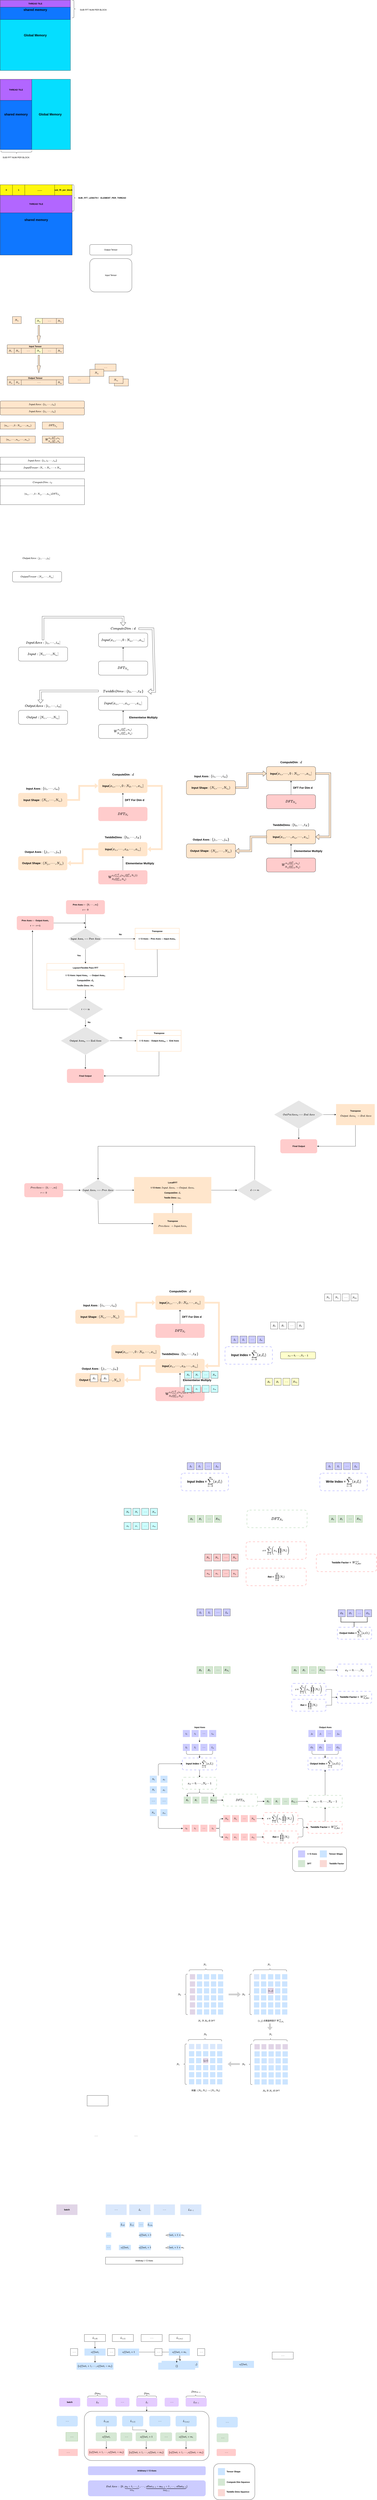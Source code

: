 <mxfile version="24.0.2" type="github">
  <diagram name="第 1 页" id="K-mWzO9lz2f0aNnxn6c4">
    <mxGraphModel dx="2074" dy="1098" grid="1" gridSize="10" guides="1" tooltips="1" connect="1" arrows="1" fold="1" page="1" pageScale="1" pageWidth="827" pageHeight="1169" math="1" shadow="0">
      <root>
        <mxCell id="0" />
        <mxCell id="1" parent="0" />
        <mxCell id="7So7PSQF9tZ_5eVnk8m4-102" value="" style="rounded=1;whiteSpace=wrap;html=1;" vertex="1" parent="1">
          <mxGeometry x="1255.5" y="14175" width="234.5" height="205" as="geometry" />
        </mxCell>
        <mxCell id="HwkrnpUNMTJZ5SgdM_mp-1" value="&lt;b&gt;&lt;font style=&quot;font-size: 18px;&quot;&gt;Global Memory&lt;/font&gt;&lt;/b&gt;" style="whiteSpace=wrap;html=1;aspect=fixed;fillColor=#05DEFF;" parent="1" vertex="1">
          <mxGeometry x="40" y="160" width="400" height="400" as="geometry" />
        </mxCell>
        <mxCell id="HwkrnpUNMTJZ5SgdM_mp-2" value="&lt;b&gt;&lt;font style=&quot;font-size: 18px;&quot;&gt;shared memory&lt;/font&gt;&lt;/b&gt;" style="rounded=0;whiteSpace=wrap;html=1;fillColor=#0F77FF;" parent="1" vertex="1">
          <mxGeometry x="40" y="160" width="400" height="110" as="geometry" />
        </mxCell>
        <mxCell id="HwkrnpUNMTJZ5SgdM_mp-3" value="&lt;b&gt;THREAD TILE&lt;/b&gt;" style="rounded=0;whiteSpace=wrap;html=1;fillColor=#B266FF;" parent="1" vertex="1">
          <mxGeometry x="40" y="160" width="400" height="40" as="geometry" />
        </mxCell>
        <mxCell id="HwkrnpUNMTJZ5SgdM_mp-4" value="&lt;b&gt;&lt;font style=&quot;font-size: 18px;&quot;&gt;&amp;nbsp; &amp;nbsp; &amp;nbsp; &amp;nbsp; &amp;nbsp; &amp;nbsp; &amp;nbsp; &amp;nbsp; &amp;nbsp; &amp;nbsp; &amp;nbsp; &amp;nbsp; &amp;nbsp; &amp;nbsp; &amp;nbsp; &amp;nbsp; &amp;nbsp; Global Memory&lt;/font&gt;&lt;/b&gt;" style="whiteSpace=wrap;html=1;aspect=fixed;fillColor=#05DEFF;" parent="1" vertex="1">
          <mxGeometry x="40" y="610" width="400" height="400" as="geometry" />
        </mxCell>
        <mxCell id="HwkrnpUNMTJZ5SgdM_mp-5" value="&lt;b&gt;&lt;font style=&quot;font-size: 18px;&quot;&gt;shared memory&lt;/font&gt;&lt;/b&gt;" style="rounded=0;whiteSpace=wrap;html=1;fillColor=#0F77FF;" parent="1" vertex="1">
          <mxGeometry x="40" y="610" width="180" height="400" as="geometry" />
        </mxCell>
        <mxCell id="HwkrnpUNMTJZ5SgdM_mp-6" value="&lt;b&gt;THREAD TILE&lt;/b&gt;" style="rounded=0;whiteSpace=wrap;html=1;fillColor=#B266FF;" parent="1" vertex="1">
          <mxGeometry x="40" y="610" width="180" height="120" as="geometry" />
        </mxCell>
        <mxCell id="HwkrnpUNMTJZ5SgdM_mp-7" value="&lt;b&gt;&lt;font style=&quot;font-size: 18px;&quot;&gt;shared memory&lt;/font&gt;&lt;/b&gt;" style="rounded=0;whiteSpace=wrap;html=1;fillColor=#0F77FF;" parent="1" vertex="1">
          <mxGeometry x="40" y="1210" width="410" height="400" as="geometry" />
        </mxCell>
        <mxCell id="HwkrnpUNMTJZ5SgdM_mp-8" value="&lt;b&gt;0&lt;/b&gt;" style="rounded=0;whiteSpace=wrap;html=1;fillColor=#FFF70D;" parent="1" vertex="1">
          <mxGeometry x="40" y="1210" width="70" height="60" as="geometry" />
        </mxCell>
        <mxCell id="HwkrnpUNMTJZ5SgdM_mp-9" value="&lt;b&gt;1&lt;/b&gt;" style="rounded=0;whiteSpace=wrap;html=1;fillColor=#FFF70D;" parent="1" vertex="1">
          <mxGeometry x="110" y="1210" width="70" height="60" as="geometry" />
        </mxCell>
        <mxCell id="HwkrnpUNMTJZ5SgdM_mp-10" value="&lt;b&gt;sub_fft_per_block&lt;/b&gt;" style="rounded=0;whiteSpace=wrap;html=1;fillColor=#FFF70D;" parent="1" vertex="1">
          <mxGeometry x="350" y="1210" width="100" height="60" as="geometry" />
        </mxCell>
        <mxCell id="HwkrnpUNMTJZ5SgdM_mp-11" value="&lt;b&gt;........&lt;/b&gt;" style="rounded=0;whiteSpace=wrap;html=1;fillColor=#FFF70D;" parent="1" vertex="1">
          <mxGeometry x="180" y="1210" width="170" height="60" as="geometry" />
        </mxCell>
        <mxCell id="HwkrnpUNMTJZ5SgdM_mp-12" value="&lt;b&gt;THREAD TILE&lt;/b&gt;" style="rounded=0;whiteSpace=wrap;html=1;fillColor=#B266FF;" parent="1" vertex="1">
          <mxGeometry x="40" y="1270" width="410" height="100" as="geometry" />
        </mxCell>
        <mxCell id="HwkrnpUNMTJZ5SgdM_mp-13" value="" style="shape=curlyBracket;whiteSpace=wrap;html=1;rounded=1;flipH=1;labelPosition=right;verticalLabelPosition=middle;align=left;verticalAlign=middle;" parent="1" vertex="1">
          <mxGeometry x="450" y="1210" width="20" height="150" as="geometry" />
        </mxCell>
        <mxCell id="HwkrnpUNMTJZ5SgdM_mp-14" value="&lt;b&gt;SUB_FFT_LENGTH /&amp;nbsp; &amp;nbsp;ELEMENT_PER_THREAD&lt;/b&gt;" style="text;html=1;align=center;verticalAlign=middle;resizable=0;points=[];autosize=1;strokeColor=none;fillColor=none;" parent="1" vertex="1">
          <mxGeometry x="470" y="1270" width="300" height="30" as="geometry" />
        </mxCell>
        <mxCell id="HwkrnpUNMTJZ5SgdM_mp-16" value="" style="shape=curlyBracket;whiteSpace=wrap;html=1;rounded=1;flipH=1;labelPosition=right;verticalLabelPosition=middle;align=left;verticalAlign=middle;rotation=90;" parent="1" vertex="1">
          <mxGeometry x="122.5" y="937.5" width="20" height="175" as="geometry" />
        </mxCell>
        <mxCell id="HwkrnpUNMTJZ5SgdM_mp-17" value="SUB FFT NUM PER BLOCK" style="text;html=1;align=center;verticalAlign=middle;resizable=0;points=[];autosize=1;strokeColor=none;fillColor=none;" parent="1" vertex="1">
          <mxGeometry x="40" y="1040" width="180" height="30" as="geometry" />
        </mxCell>
        <mxCell id="HwkrnpUNMTJZ5SgdM_mp-18" value="" style="shape=curlyBracket;whiteSpace=wrap;html=1;rounded=1;flipH=1;labelPosition=right;verticalLabelPosition=middle;align=left;verticalAlign=middle;rotation=0;" parent="1" vertex="1">
          <mxGeometry x="450" y="160" width="20" height="100" as="geometry" />
        </mxCell>
        <mxCell id="HwkrnpUNMTJZ5SgdM_mp-19" value="SUB FFT NUM PER BLOCK" style="text;html=1;align=center;verticalAlign=middle;resizable=0;points=[];autosize=1;strokeColor=none;fillColor=none;" parent="1" vertex="1">
          <mxGeometry x="480" y="200" width="180" height="30" as="geometry" />
        </mxCell>
        <mxCell id="22fLctp1MBqsBui4SRwQ-1" value="&lt;b&gt;$$Input Axes: \{i_1, \cdots, i_m\}$$&lt;/b&gt;" style="rounded=1;whiteSpace=wrap;html=1;fillColor=#FFE6CC;" parent="1" vertex="1">
          <mxGeometry x="40" y="2440" width="480" height="40" as="geometry" />
        </mxCell>
        <mxCell id="22fLctp1MBqsBui4SRwQ-2" value="Output Tensor" style="rounded=1;whiteSpace=wrap;html=1;" parent="1" vertex="1">
          <mxGeometry x="550" y="1550" width="240" height="60" as="geometry" />
        </mxCell>
        <mxCell id="22fLctp1MBqsBui4SRwQ-3" value="Input Tensor" style="rounded=1;whiteSpace=wrap;html=1;" parent="1" vertex="1">
          <mxGeometry x="550" y="1630" width="240" height="190" as="geometry" />
        </mxCell>
        <mxCell id="22fLctp1MBqsBui4SRwQ-4" value="$$N_{i_1}$$" style="rounded=0;whiteSpace=wrap;html=1;fillColor=#FFE6CC;" parent="1" vertex="1">
          <mxGeometry x="690" y="2315" width="80" height="40" as="geometry" />
        </mxCell>
        <mxCell id="22fLctp1MBqsBui4SRwQ-5" value="$$N_{i_2}$$" style="rounded=0;whiteSpace=wrap;html=1;fillColor=#FFE6CC;" parent="1" vertex="1">
          <mxGeometry x="110" y="1960" width="50" height="40" as="geometry" />
        </mxCell>
        <mxCell id="22fLctp1MBqsBui4SRwQ-6" value="$$\cdots$$" style="rounded=0;whiteSpace=wrap;html=1;fillColor=#FFE6CC;" parent="1" vertex="1">
          <mxGeometry x="580" y="2230" width="120" height="40" as="geometry" />
        </mxCell>
        <mxCell id="22fLctp1MBqsBui4SRwQ-7" value="$$N_{i_m}$$" style="rounded=0;whiteSpace=wrap;html=1;fillColor=#FFE6CC;" parent="1" vertex="1">
          <mxGeometry x="360" y="1970" width="40" height="30" as="geometry" />
        </mxCell>
        <mxCell id="22fLctp1MBqsBui4SRwQ-8" value="$$\cdots$$" style="rounded=0;whiteSpace=wrap;html=1;fillColor=#FFE6CC;" parent="1" vertex="1">
          <mxGeometry x="280" y="1970" width="80" height="30" as="geometry" />
        </mxCell>
        <mxCell id="22fLctp1MBqsBui4SRwQ-9" value="$$N_{i_d}$$" style="rounded=0;whiteSpace=wrap;html=1;fillColor=#FFFFCC;" parent="1" vertex="1">
          <mxGeometry x="240" y="1970" width="40" height="30" as="geometry" />
        </mxCell>
        <mxCell id="22fLctp1MBqsBui4SRwQ-11" value="" style="html=1;shadow=0;dashed=0;align=center;verticalAlign=middle;shape=mxgraph.arrows2.arrow;dy=0.6;dx=40;direction=south;notch=0;fillColor=#FFE6CC;" parent="1" vertex="1">
          <mxGeometry x="250" y="2010" width="20" height="100" as="geometry" />
        </mxCell>
        <mxCell id="axMmWZ9VxYA4Twj6XmbI-1" value="$$(n_{i_1}, \cdots, 0: N_{i_d}, \cdots, n_{i_m})$$" style="rounded=0;whiteSpace=wrap;html=1;fillColor=#FFE6CC;" parent="1" vertex="1">
          <mxGeometry x="40" y="2560" width="200" height="40" as="geometry" />
        </mxCell>
        <mxCell id="axMmWZ9VxYA4Twj6XmbI-2" value="$$DFT_{N_{i_d}}$$" style="rounded=0;whiteSpace=wrap;html=1;fillColor=#FFE6CC;" parent="1" vertex="1">
          <mxGeometry x="280" y="2560" width="120" height="40" as="geometry" />
        </mxCell>
        <mxCell id="axMmWZ9VxYA4Twj6XmbI-3" value="&lt;b&gt;Input Tensor&lt;/b&gt;" style="rounded=1;whiteSpace=wrap;html=1;fillColor=#FFE6CC;" parent="1" vertex="1">
          <mxGeometry x="80" y="2120" width="320" height="20" as="geometry" />
        </mxCell>
        <mxCell id="axMmWZ9VxYA4Twj6XmbI-4" value="$$N_{i_1}$$" style="rounded=0;whiteSpace=wrap;html=1;fillColor=#FFE6CC;" parent="1" vertex="1">
          <mxGeometry x="80" y="2140" width="40" height="30" as="geometry" />
        </mxCell>
        <mxCell id="axMmWZ9VxYA4Twj6XmbI-5" value="$$N_{i_2}$$" style="rounded=0;whiteSpace=wrap;html=1;fillColor=#FFE6CC;" parent="1" vertex="1">
          <mxGeometry x="120" y="2140" width="40" height="30" as="geometry" />
        </mxCell>
        <mxCell id="axMmWZ9VxYA4Twj6XmbI-6" value="$$\cdots$$" style="rounded=0;whiteSpace=wrap;html=1;fillColor=#FFE6CC;" parent="1" vertex="1">
          <mxGeometry x="160" y="2140" width="80" height="30" as="geometry" />
        </mxCell>
        <mxCell id="axMmWZ9VxYA4Twj6XmbI-7" value="$$N_{i_m}$$" style="rounded=0;whiteSpace=wrap;html=1;fillColor=#FFE6CC;" parent="1" vertex="1">
          <mxGeometry x="360" y="2140" width="40" height="30" as="geometry" />
        </mxCell>
        <mxCell id="axMmWZ9VxYA4Twj6XmbI-8" value="$$\cdots$$" style="rounded=0;whiteSpace=wrap;html=1;fillColor=#FFE6CC;" parent="1" vertex="1">
          <mxGeometry x="280" y="2140" width="80" height="30" as="geometry" />
        </mxCell>
        <mxCell id="axMmWZ9VxYA4Twj6XmbI-9" value="$$N_{i_d}$$" style="rounded=0;whiteSpace=wrap;html=1;fillColor=#FFFFCC;" parent="1" vertex="1">
          <mxGeometry x="240" y="2140" width="40" height="30" as="geometry" />
        </mxCell>
        <mxCell id="axMmWZ9VxYA4Twj6XmbI-17" value="" style="html=1;shadow=0;dashed=0;align=center;verticalAlign=middle;shape=mxgraph.arrows2.arrow;dy=0.6;dx=40;direction=south;notch=0;fillColor=#FFE6CC;" parent="1" vertex="1">
          <mxGeometry x="250" y="2180" width="20" height="100" as="geometry" />
        </mxCell>
        <mxCell id="axMmWZ9VxYA4Twj6XmbI-20" value="$$(n_{i_1}, \cdots, n_{i_d}, \cdots, n_{i_m})$$" style="rounded=0;whiteSpace=wrap;html=1;fillColor=#FFE6CC;" parent="1" vertex="1">
          <mxGeometry x="40" y="2640" width="200" height="40" as="geometry" />
        </mxCell>
        <mxCell id="axMmWZ9VxYA4Twj6XmbI-21" value="&lt;font style=&quot;font-size: 14px;&quot;&gt;$$W^{n_{i_d}.\prod^K_{k =0}n_{t_k}}_{N_{i_d}.\prod^K_{k =0}N_{t_k}}$$&lt;/font&gt;" style="rounded=0;whiteSpace=wrap;html=1;fillColor=#FFE6CC;" parent="1" vertex="1">
          <mxGeometry x="280" y="2640" width="120" height="40" as="geometry" />
        </mxCell>
        <mxCell id="axMmWZ9VxYA4Twj6XmbI-22" value="&lt;b&gt;Output Tensor&lt;/b&gt;" style="rounded=1;whiteSpace=wrap;html=1;fillColor=#FFE6CC;" parent="1" vertex="1">
          <mxGeometry x="80" y="2300" width="320" height="20" as="geometry" />
        </mxCell>
        <mxCell id="axMmWZ9VxYA4Twj6XmbI-23" value="$$N_{j_1}$$" style="rounded=0;whiteSpace=wrap;html=1;fillColor=#FFE6CC;" parent="1" vertex="1">
          <mxGeometry x="80" y="2320" width="40" height="30" as="geometry" />
        </mxCell>
        <mxCell id="axMmWZ9VxYA4Twj6XmbI-24" value="$$N_{j_2}$$" style="rounded=0;whiteSpace=wrap;html=1;fillColor=#FFE6CC;" parent="1" vertex="1">
          <mxGeometry x="120" y="2320" width="40" height="30" as="geometry" />
        </mxCell>
        <mxCell id="axMmWZ9VxYA4Twj6XmbI-25" value="$$\cdots$$" style="rounded=0;whiteSpace=wrap;html=1;fillColor=#FFE6CC;" parent="1" vertex="1">
          <mxGeometry x="160" y="2320" width="200" height="30" as="geometry" />
        </mxCell>
        <mxCell id="axMmWZ9VxYA4Twj6XmbI-26" value="$$N_{j_m}$$" style="rounded=0;whiteSpace=wrap;html=1;fillColor=#FFE6CC;" parent="1" vertex="1">
          <mxGeometry x="360" y="2320" width="40" height="30" as="geometry" />
        </mxCell>
        <mxCell id="axMmWZ9VxYA4Twj6XmbI-30" value="$$\cdots$$" style="rounded=0;whiteSpace=wrap;html=1;fillColor=#FFE6CC;" parent="1" vertex="1">
          <mxGeometry x="430" y="2300" width="120" height="40" as="geometry" />
        </mxCell>
        <mxCell id="axMmWZ9VxYA4Twj6XmbI-31" value="$$N_{i_d}$$" style="rounded=0;whiteSpace=wrap;html=1;fillColor=#FFE6CC;" parent="1" vertex="1">
          <mxGeometry x="550" y="2260" width="80" height="40" as="geometry" />
        </mxCell>
        <mxCell id="axMmWZ9VxYA4Twj6XmbI-32" value="$$N_{i_m}$$" style="rounded=0;whiteSpace=wrap;html=1;fillColor=#FFE6CC;" parent="1" vertex="1">
          <mxGeometry x="660" y="2300" width="80" height="40" as="geometry" />
        </mxCell>
        <mxCell id="axMmWZ9VxYA4Twj6XmbI-33" value="&lt;b&gt;$$Input Axes: \{i_1, \cdots, i_m\}$$&lt;/b&gt;" style="rounded=1;whiteSpace=wrap;html=1;fillColor=#FFE6CC;" parent="1" vertex="1">
          <mxGeometry x="40" y="2480" width="480" height="40" as="geometry" />
        </mxCell>
        <mxCell id="axMmWZ9VxYA4Twj6XmbI-34" value="&lt;b style=&quot;border-color: var(--border-color);&quot;&gt;$$Input Axes: \{i_1, i_2 \cdots, i_m\}$$&lt;/b&gt;" style="rounded=0;whiteSpace=wrap;html=1;" parent="1" vertex="1">
          <mxGeometry x="40" y="2760" width="480" height="40" as="geometry" />
        </mxCell>
        <mxCell id="axMmWZ9VxYA4Twj6XmbI-35" value="&lt;b style=&quot;border-color: var(--border-color);&quot;&gt;$$InputTensor&amp;nbsp; : N_{i_1} \times N_{i_2} \cdots \times N_{i_m}$$&lt;/b&gt;" style="rounded=0;whiteSpace=wrap;html=1;" parent="1" vertex="1">
          <mxGeometry x="40" y="2800" width="480" height="40" as="geometry" />
        </mxCell>
        <mxCell id="axMmWZ9VxYA4Twj6XmbI-38" value="$$Compute Dim : i_d$$" style="rounded=0;whiteSpace=wrap;html=1;" parent="1" vertex="1">
          <mxGeometry x="40" y="2883" width="480" height="40" as="geometry" />
        </mxCell>
        <mxCell id="axMmWZ9VxYA4Twj6XmbI-40" value="$$(n_{i_1}, \cdots, 0: N_{i_d}, \cdots, n_{i_m})&lt;br&gt;&lt;br&gt;DFT_{N_{i_d}}$$&lt;div&gt;&lt;br&gt;&lt;/div&gt;" style="rounded=0;whiteSpace=wrap;html=1;" parent="1" vertex="1">
          <mxGeometry x="40" y="2923" width="480" height="107" as="geometry" />
        </mxCell>
        <mxCell id="uWELUKOHYKi7P_99Erwt-29" style="edgeStyle=orthogonalEdgeStyle;rounded=0;orthogonalLoop=1;jettySize=auto;html=1;shape=flexArrow;" parent="1" source="uWELUKOHYKi7P_99Erwt-1" target="uWELUKOHYKi7P_99Erwt-4" edge="1">
          <mxGeometry relative="1" as="geometry">
            <Array as="points">
              <mxPoint x="284" y="3670" />
              <mxPoint x="740" y="3670" />
            </Array>
          </mxGeometry>
        </mxCell>
        <mxCell id="uWELUKOHYKi7P_99Erwt-1" value="&lt;font style=&quot;font-size: 16px;&quot;&gt;$$Input Axes: [i_1, \cdots, i_m]$$&lt;/font&gt;" style="text;html=1;align=center;verticalAlign=middle;resizable=0;points=[];autosize=1;strokeColor=none;fillColor=none;" parent="1" vertex="1">
          <mxGeometry x="154" y="3800" width="260" height="30" as="geometry" />
        </mxCell>
        <mxCell id="uWELUKOHYKi7P_99Erwt-3" value="&lt;font style=&quot;font-size: 16px;&quot;&gt;$$Input :[ N_{i_1}, \cdots, N_{i_m}] $$&lt;/font&gt;" style="rounded=1;whiteSpace=wrap;html=1;" parent="1" vertex="1">
          <mxGeometry x="144" y="3840" width="280" height="80" as="geometry" />
        </mxCell>
        <mxCell id="uWELUKOHYKi7P_99Erwt-4" value="&lt;font style=&quot;font-size: 16px;&quot;&gt;$$ComputeDim: d$$&lt;/font&gt;" style="text;html=1;align=center;verticalAlign=middle;resizable=0;points=[];autosize=1;strokeColor=none;fillColor=none;" parent="1" vertex="1">
          <mxGeometry x="655" y="3720" width="170" height="30" as="geometry" />
        </mxCell>
        <mxCell id="uWELUKOHYKi7P_99Erwt-5" value="&lt;font style=&quot;font-size: 16px;&quot;&gt;$$Input[x_{i_1}, \cdots, 0:N_{i_d}, \cdots, x_{i_m}]$$&lt;/font&gt;" style="rounded=1;whiteSpace=wrap;html=1;" parent="1" vertex="1">
          <mxGeometry x="600" y="3760" width="280" height="80" as="geometry" />
        </mxCell>
        <mxCell id="uWELUKOHYKi7P_99Erwt-7" value="" style="edgeStyle=orthogonalEdgeStyle;rounded=0;orthogonalLoop=1;jettySize=auto;html=1;" parent="1" source="uWELUKOHYKi7P_99Erwt-6" target="uWELUKOHYKi7P_99Erwt-5" edge="1">
          <mxGeometry relative="1" as="geometry" />
        </mxCell>
        <mxCell id="uWELUKOHYKi7P_99Erwt-6" value="&lt;font style=&quot;font-size: 16px;&quot;&gt;$$DFT_{N_{i_d}}$$&lt;/font&gt;" style="rounded=1;whiteSpace=wrap;html=1;" parent="1" vertex="1">
          <mxGeometry x="600" y="3920" width="280" height="80" as="geometry" />
        </mxCell>
        <mxCell id="uWELUKOHYKi7P_99Erwt-8" value="&lt;font style=&quot;font-size: 16px;&quot;&gt;$$TwiddleDims: \{t_0, \cdots, t_K\}$$&lt;/font&gt;" style="text;html=1;align=center;verticalAlign=middle;resizable=0;points=[];autosize=1;strokeColor=none;fillColor=none;" parent="1" vertex="1">
          <mxGeometry x="600" y="4077" width="280" height="30" as="geometry" />
        </mxCell>
        <mxCell id="uWELUKOHYKi7P_99Erwt-9" value="&lt;font style=&quot;font-size: 16px;&quot;&gt;$$Input[x_{i_1}, \cdots, x_{i_d}, \cdots, x_{i_m}]$$&lt;/font&gt;" style="rounded=1;whiteSpace=wrap;html=1;" parent="1" vertex="1">
          <mxGeometry x="600" y="4120" width="280" height="80" as="geometry" />
        </mxCell>
        <mxCell id="uWELUKOHYKi7P_99Erwt-23" value="" style="edgeStyle=orthogonalEdgeStyle;rounded=0;orthogonalLoop=1;jettySize=auto;html=1;" parent="1" source="uWELUKOHYKi7P_99Erwt-11" target="uWELUKOHYKi7P_99Erwt-9" edge="1">
          <mxGeometry relative="1" as="geometry" />
        </mxCell>
        <mxCell id="uWELUKOHYKi7P_99Erwt-11" value="&lt;font style=&quot;font-size: 16px;&quot;&gt;$$W^{n_{i_d}(\prod^K_{k =0}n_{t_k})}_{N_{i_d}(\prod^K_{k =0}N_{t_k})}$$&lt;/font&gt;" style="rounded=1;whiteSpace=wrap;html=1;" parent="1" vertex="1">
          <mxGeometry x="600" y="4280" width="280" height="80" as="geometry" />
        </mxCell>
        <mxCell id="uWELUKOHYKi7P_99Erwt-12" value="&lt;b&gt;&lt;font style=&quot;font-size: 16px;&quot;&gt;Elementwise Multiply&lt;/font&gt;&lt;/b&gt;" style="text;html=1;align=center;verticalAlign=middle;resizable=0;points=[];autosize=1;strokeColor=none;fillColor=none;" parent="1" vertex="1">
          <mxGeometry x="760" y="4225" width="190" height="30" as="geometry" />
        </mxCell>
        <mxCell id="uWELUKOHYKi7P_99Erwt-13" value="$$Output Axes: [j_1, \cdots, j_m]$$" style="text;html=1;align=center;verticalAlign=middle;resizable=0;points=[];autosize=1;strokeColor=none;fillColor=none;" parent="1" vertex="1">
          <mxGeometry x="140" y="3320" width="210" height="30" as="geometry" />
        </mxCell>
        <mxCell id="uWELUKOHYKi7P_99Erwt-14" value="$$Output Tensor:[ N_{j_1}, \cdots, N_{j_m}] $$" style="rounded=1;whiteSpace=wrap;html=1;" parent="1" vertex="1">
          <mxGeometry x="110" y="3410" width="280" height="60" as="geometry" />
        </mxCell>
        <mxCell id="uWELUKOHYKi7P_99Erwt-24" value="&lt;font style=&quot;font-size: 16px;&quot;&gt;$$Output Axes: [i_1, \cdots, i_m]$$&lt;/font&gt;" style="text;html=1;align=center;verticalAlign=middle;resizable=0;points=[];autosize=1;strokeColor=none;fillColor=none;" parent="1" vertex="1">
          <mxGeometry x="149" y="4160" width="270" height="30" as="geometry" />
        </mxCell>
        <mxCell id="uWELUKOHYKi7P_99Erwt-25" value="&lt;font style=&quot;font-size: 16px;&quot;&gt;$$Output :[ N_{i_1}, \cdots, N_{i_m}] $$&lt;/font&gt;" style="rounded=1;whiteSpace=wrap;html=1;" parent="1" vertex="1">
          <mxGeometry x="144" y="4200" width="280" height="80" as="geometry" />
        </mxCell>
        <mxCell id="uWELUKOHYKi7P_99Erwt-31" value="" style="endArrow=classic;html=1;rounded=0;exitX=1.019;exitY=0.517;exitDx=0;exitDy=0;exitPerimeter=0;entryX=1.001;entryY=0.537;entryDx=0;entryDy=0;entryPerimeter=0;shape=flexArrow;" parent="1" source="uWELUKOHYKi7P_99Erwt-4" target="uWELUKOHYKi7P_99Erwt-8" edge="1">
          <mxGeometry width="50" height="50" relative="1" as="geometry">
            <mxPoint x="980" y="3880" as="sourcePoint" />
            <mxPoint x="951" y="4240" as="targetPoint" />
            <Array as="points">
              <mxPoint x="910" y="3736" />
              <mxPoint x="920" y="4093" />
            </Array>
          </mxGeometry>
        </mxCell>
        <mxCell id="uWELUKOHYKi7P_99Erwt-33" value="" style="endArrow=classic;html=1;rounded=0;shape=flexArrow;" parent="1" edge="1">
          <mxGeometry width="50" height="50" relative="1" as="geometry">
            <mxPoint x="600" y="4090" as="sourcePoint" />
            <mxPoint x="270" y="4160" as="targetPoint" />
            <Array as="points">
              <mxPoint x="270" y="4090" />
            </Array>
          </mxGeometry>
        </mxCell>
        <mxCell id="uWELUKOHYKi7P_99Erwt-35" value="&lt;font style=&quot;font-size: 16px;&quot;&gt;&lt;b&gt;Input Axes&amp;nbsp;&lt;/b&gt;: ` \{i_1, \cdots, i_m\}`&lt;/font&gt;" style="text;html=1;align=center;verticalAlign=middle;resizable=0;points=[];autosize=1;strokeColor=none;fillColor=none;" parent="1" vertex="1">
          <mxGeometry x="152.5" y="4630" width="260" height="30" as="geometry" />
        </mxCell>
        <mxCell id="uWELUKOHYKi7P_99Erwt-36" value="&lt;font style=&quot;font-size: 16px;&quot;&gt;&lt;b&gt;Input&lt;/b&gt;&amp;nbsp;&lt;b&gt;Shape&amp;nbsp;&lt;/b&gt;: `(N_{i_1}, \cdots, N_{i_m}) `&lt;/font&gt;" style="rounded=1;whiteSpace=wrap;html=1;fillColor=#ffe6cc;strokeColor=none;" parent="1" vertex="1">
          <mxGeometry x="142.5" y="4670" width="280" height="80" as="geometry" />
        </mxCell>
        <mxCell id="uWELUKOHYKi7P_99Erwt-37" value="&lt;font style=&quot;font-size: 16px;&quot;&gt;&lt;b&gt;ComputeDim &lt;/b&gt;: `d`&lt;/font&gt;" style="text;html=1;align=center;verticalAlign=middle;resizable=0;points=[];autosize=1;strokeColor=none;fillColor=none;" parent="1" vertex="1">
          <mxGeometry x="658.5" y="4550" width="160" height="30" as="geometry" />
        </mxCell>
        <mxCell id="uWELUKOHYKi7P_99Erwt-38" value="&lt;font style=&quot;font-size: 16px;&quot;&gt;&lt;b&gt;Input&lt;/b&gt;`[x_{i_1}, \cdots, 0:N_{d}, \cdots, x_{i_m}]`&lt;/font&gt;" style="rounded=1;whiteSpace=wrap;html=1;fillColor=#FFE6CC;strokeColor=none;" parent="1" vertex="1">
          <mxGeometry x="598.5" y="4590" width="280" height="80" as="geometry" />
        </mxCell>
        <mxCell id="uWELUKOHYKi7P_99Erwt-39" value="" style="edgeStyle=orthogonalEdgeStyle;rounded=0;orthogonalLoop=1;jettySize=auto;html=1;" parent="1" source="uWELUKOHYKi7P_99Erwt-40" target="uWELUKOHYKi7P_99Erwt-38" edge="1">
          <mxGeometry relative="1" as="geometry" />
        </mxCell>
        <mxCell id="uWELUKOHYKi7P_99Erwt-40" value="&lt;font style=&quot;font-size: 16px;&quot;&gt;$$DFT_{N_{d}}$$&lt;/font&gt;" style="rounded=1;whiteSpace=wrap;html=1;fillColor=#FFCCCC;strokeColor=none;" parent="1" vertex="1">
          <mxGeometry x="598.5" y="4750" width="280" height="80" as="geometry" />
        </mxCell>
        <mxCell id="uWELUKOHYKi7P_99Erwt-41" value="&lt;font style=&quot;font-size: 16px;&quot;&gt;&lt;b&gt;TwiddleDims&lt;/b&gt; : ` \{t_0, \cdots, t_K\}`&lt;/font&gt;" style="text;html=1;align=center;verticalAlign=middle;resizable=0;points=[];autosize=1;strokeColor=none;fillColor=none;" parent="1" vertex="1">
          <mxGeometry x="598.5" y="4907" width="280" height="30" as="geometry" />
        </mxCell>
        <mxCell id="uWELUKOHYKi7P_99Erwt-42" value="&lt;font style=&quot;font-size: 16px;&quot;&gt;&lt;b&gt;Input&lt;/b&gt;`[x_{i_1}, \cdots, x_{d}, \cdots, x_{i_m}]`&lt;/font&gt;" style="rounded=1;whiteSpace=wrap;html=1;fillColor=#FFE6CC;strokeColor=none;" parent="1" vertex="1">
          <mxGeometry x="598.5" y="4950" width="280" height="80" as="geometry" />
        </mxCell>
        <mxCell id="uWELUKOHYKi7P_99Erwt-43" value="" style="edgeStyle=orthogonalEdgeStyle;rounded=0;orthogonalLoop=1;jettySize=auto;html=1;" parent="1" source="uWELUKOHYKi7P_99Erwt-44" target="uWELUKOHYKi7P_99Erwt-42" edge="1">
          <mxGeometry relative="1" as="geometry" />
        </mxCell>
        <mxCell id="uWELUKOHYKi7P_99Erwt-44" value="&lt;font style=&quot;font-size: 16px;&quot;&gt;$${\rm W}^{x_{d}(\sum_{k = 0}^K(x_{t_k}(\prod^K_{l = k}N_{t_l})))}_{N_{d}(\prod^K_{k =0}N_{t_k})}$$&lt;/font&gt;" style="rounded=1;whiteSpace=wrap;html=1;fillColor=#FFCCCC;strokeColor=none;" parent="1" vertex="1">
          <mxGeometry x="598.5" y="5110" width="280" height="80" as="geometry" />
        </mxCell>
        <mxCell id="uWELUKOHYKi7P_99Erwt-45" value="&lt;b&gt;&lt;font style=&quot;font-size: 16px;&quot;&gt;Elementwise Multiply&lt;/font&gt;&lt;/b&gt;" style="text;html=1;align=center;verticalAlign=middle;resizable=0;points=[];autosize=1;strokeColor=none;fillColor=none;" parent="1" vertex="1">
          <mxGeometry x="740" y="5055" width="190" height="30" as="geometry" />
        </mxCell>
        <mxCell id="uWELUKOHYKi7P_99Erwt-46" value="&lt;font style=&quot;font-size: 16px;&quot;&gt;&lt;b&gt;Output Axes&lt;/b&gt; : `\{j_1, \cdots, j_m\}`&lt;/font&gt;" style="text;html=1;align=center;verticalAlign=middle;resizable=0;points=[];autosize=1;strokeColor=none;fillColor=none;" parent="1" vertex="1">
          <mxGeometry x="147.5" y="4990" width="270" height="30" as="geometry" />
        </mxCell>
        <mxCell id="uWELUKOHYKi7P_99Erwt-47" value="&lt;font style=&quot;font-size: 16px;&quot;&gt;&lt;b&gt;Output Shape&amp;nbsp;&lt;/b&gt;: `(N_{j_1}, \cdots, N_{j_m})`&lt;/font&gt;" style="rounded=1;whiteSpace=wrap;html=1;fillColor=#FFE6CC;strokeColor=none;" parent="1" vertex="1">
          <mxGeometry x="142.5" y="5030" width="280" height="80" as="geometry" />
        </mxCell>
        <mxCell id="uWELUKOHYKi7P_99Erwt-50" value="" style="endArrow=classic;html=1;rounded=0;entryX=0;entryY=0.5;entryDx=0;entryDy=0;shape=flexArrow;fillColor=#FFE6CC;strokeColor=none;" parent="1" target="uWELUKOHYKi7P_99Erwt-38" edge="1">
          <mxGeometry width="50" height="50" relative="1" as="geometry">
            <mxPoint x="420" y="4710" as="sourcePoint" />
            <mxPoint x="472.5" y="4670" as="targetPoint" />
            <Array as="points">
              <mxPoint x="490" y="4710" />
              <mxPoint x="490" y="4630" />
            </Array>
          </mxGeometry>
        </mxCell>
        <mxCell id="uWELUKOHYKi7P_99Erwt-51" value="" style="endArrow=classic;html=1;rounded=0;exitX=1;exitY=0.5;exitDx=0;exitDy=0;entryX=1;entryY=0.5;entryDx=0;entryDy=0;shape=flexArrow;fillColor=#FFE6CC;strokeColor=none;" parent="1" source="uWELUKOHYKi7P_99Erwt-38" target="uWELUKOHYKi7P_99Erwt-42" edge="1">
          <mxGeometry width="50" height="50" relative="1" as="geometry">
            <mxPoint x="940" y="4640" as="sourcePoint" />
            <mxPoint x="990" y="4590" as="targetPoint" />
            <Array as="points">
              <mxPoint x="960" y="4630" />
              <mxPoint x="960" y="4990" />
            </Array>
          </mxGeometry>
        </mxCell>
        <mxCell id="uWELUKOHYKi7P_99Erwt-53" value="" style="endArrow=classic;html=1;rounded=0;entryX=1;entryY=0.5;entryDx=0;entryDy=0;shape=flexArrow;fillColor=#FFE6CC;strokeColor=none;" parent="1" target="uWELUKOHYKi7P_99Erwt-47" edge="1">
          <mxGeometry width="50" height="50" relative="1" as="geometry">
            <mxPoint x="600" y="4990" as="sourcePoint" />
            <mxPoint x="440" y="4700" as="targetPoint" />
            <Array as="points">
              <mxPoint x="510" y="4990" />
              <mxPoint x="510" y="5070" />
            </Array>
          </mxGeometry>
        </mxCell>
        <mxCell id="uWELUKOHYKi7P_99Erwt-54" value="&lt;span style=&quot;font-size: 16px;&quot;&gt;&lt;b&gt;DFT For Dim d&lt;/b&gt;&lt;/span&gt;" style="text;html=1;align=center;verticalAlign=middle;resizable=0;points=[];autosize=1;strokeColor=none;fillColor=none;" parent="1" vertex="1">
          <mxGeometry x="740" y="4695" width="130" height="30" as="geometry" />
        </mxCell>
        <mxCell id="057syfDnflp0r7ja1sME-46" value="" style="edgeStyle=orthogonalEdgeStyle;rounded=0;orthogonalLoop=1;jettySize=auto;html=1;" parent="1" source="057syfDnflp0r7ja1sME-1" target="057syfDnflp0r7ja1sME-39" edge="1">
          <mxGeometry relative="1" as="geometry" />
        </mxCell>
        <mxCell id="057syfDnflp0r7ja1sME-1" value="&lt;b&gt;Prev Axes&lt;/b&gt; `\leftarrow \{0, \cdots, m\}`&lt;br&gt;&lt;br&gt;&lt;b&gt;r&lt;/b&gt; `\leftarrow 0 `" style="rounded=1;whiteSpace=wrap;html=1;fillColor=#FFCCCC;strokeColor=none;" parent="1" vertex="1">
          <mxGeometry x="414.75" y="5280" width="221.5" height="80" as="geometry" />
        </mxCell>
        <mxCell id="057syfDnflp0r7ja1sME-49" value="" style="edgeStyle=orthogonalEdgeStyle;rounded=0;orthogonalLoop=1;jettySize=auto;html=1;" parent="1" source="057syfDnflp0r7ja1sME-9" target="057syfDnflp0r7ja1sME-48" edge="1">
          <mxGeometry relative="1" as="geometry" />
        </mxCell>
        <mxCell id="057syfDnflp0r7ja1sME-9" value="&lt;b&gt;Layout-Flexible Pass FFT&lt;/b&gt;&lt;div&gt;&lt;b&gt;&lt;br&gt;&lt;/b&gt;&lt;br&gt;&lt;b&gt;I / O Axes:&lt;/b&gt;&amp;nbsp;&lt;b&gt;Input Axe&lt;/b&gt;`\mathbf{s_r} \rightarrow&lt;br&gt;`&amp;nbsp;&lt;b&gt;Output&lt;/b&gt;&amp;nbsp;&lt;b&gt;Axe&lt;/b&gt;`\mathbf{s_r}`&lt;br&gt;&lt;br&gt;&lt;b&gt;ComputeDim&lt;/b&gt;: `\mathbf{d_r}`&lt;br&gt;&lt;br&gt;&lt;b&gt;Twidle Dims: t&lt;/b&gt;`\mathbf{w_r}`&lt;/div&gt;" style="whiteSpace=wrap;html=1;fillColor=#FFFFFF;strokeColor=#FFE6CC;strokeWidth=3;" parent="1" vertex="1">
          <mxGeometry x="305.5" y="5640" width="440" height="150" as="geometry" />
        </mxCell>
        <mxCell id="057syfDnflp0r7ja1sME-40" value="" style="edgeStyle=orthogonalEdgeStyle;rounded=0;orthogonalLoop=1;jettySize=auto;html=1;" parent="1" source="057syfDnflp0r7ja1sME-39" target="057syfDnflp0r7ja1sME-9" edge="1">
          <mxGeometry relative="1" as="geometry" />
        </mxCell>
        <mxCell id="057syfDnflp0r7ja1sME-39" value="&lt;font style=&quot;font-size: 12px;&quot;&gt;$$\rm Input\&amp;nbsp; &amp;nbsp;Axes_r == &lt;br&gt;Prev\&amp;nbsp; Axes$$&lt;/font&gt;" style="rhombus;whiteSpace=wrap;html=1;fillColor=#E6E6E6;strokeColor=none;" parent="1" vertex="1">
          <mxGeometry x="425.5" y="5440" width="200" height="120" as="geometry" />
        </mxCell>
        <mxCell id="057syfDnflp0r7ja1sME-41" value="&lt;span style=&quot;border-color: var(--border-color);&quot;&gt;&lt;b&gt;Transpose&lt;/b&gt;&lt;/span&gt;&lt;div&gt;&lt;span style=&quot;border-color: var(--border-color);&quot;&gt;&lt;b&gt;&lt;br&gt;&lt;/b&gt;&lt;/span&gt;&lt;/div&gt;&lt;div&gt;&lt;span style=&quot;border-color: var(--border-color);&quot;&gt;&lt;b&gt;&lt;br&gt;&lt;/b&gt;&lt;/span&gt;&lt;b&gt;I / O Axes :&lt;/b&gt;&lt;b&gt;&amp;nbsp; Prev Axes&lt;/b&gt;`\rightarrow` &lt;b&gt;Input Axe&lt;/b&gt;`\mathbf{s_r}`&lt;div&gt;&lt;br&gt;&lt;/div&gt;&lt;div&gt;&lt;br&gt;&lt;/div&gt;&lt;div&gt;&lt;br&gt;&lt;/div&gt;&lt;/div&gt;" style="whiteSpace=wrap;html=1;fillColor=#FFFFFF;strokeColor=#FFE6CC;strokeWidth=3;" parent="1" vertex="1">
          <mxGeometry x="808.25" y="5440" width="251.75" height="120" as="geometry" />
        </mxCell>
        <mxCell id="057syfDnflp0r7ja1sME-42" value="" style="endArrow=classic;html=1;rounded=0;exitX=1;exitY=0.5;exitDx=0;exitDy=0;" parent="1" source="057syfDnflp0r7ja1sME-39" target="057syfDnflp0r7ja1sME-41" edge="1">
          <mxGeometry width="50" height="50" relative="1" as="geometry">
            <mxPoint x="855.5" y="5440" as="sourcePoint" />
            <mxPoint x="905.5" y="5390" as="targetPoint" />
          </mxGeometry>
        </mxCell>
        <mxCell id="057syfDnflp0r7ja1sME-43" value="" style="endArrow=classic;html=1;rounded=0;exitX=0.5;exitY=1;exitDx=0;exitDy=0;entryX=1;entryY=0.5;entryDx=0;entryDy=0;" parent="1" source="057syfDnflp0r7ja1sME-41" target="057syfDnflp0r7ja1sME-9" edge="1">
          <mxGeometry width="50" height="50" relative="1" as="geometry">
            <mxPoint x="855.5" y="5440" as="sourcePoint" />
            <mxPoint x="905.5" y="5390" as="targetPoint" />
            <Array as="points">
              <mxPoint x="935.5" y="5715" />
            </Array>
          </mxGeometry>
        </mxCell>
        <mxCell id="057syfDnflp0r7ja1sME-44" value="&lt;b&gt;No&lt;/b&gt;" style="text;html=1;align=center;verticalAlign=middle;resizable=0;points=[];autosize=1;strokeColor=none;fillColor=none;" parent="1" vertex="1">
          <mxGeometry x="704" y="5460" width="40" height="30" as="geometry" />
        </mxCell>
        <mxCell id="057syfDnflp0r7ja1sME-45" value="&lt;b&gt;Yes&lt;/b&gt;" style="text;html=1;align=center;verticalAlign=middle;resizable=0;points=[];autosize=1;strokeColor=none;fillColor=none;" parent="1" vertex="1">
          <mxGeometry x="468" y="5580" width="40" height="30" as="geometry" />
        </mxCell>
        <mxCell id="057syfDnflp0r7ja1sME-59" value="" style="edgeStyle=orthogonalEdgeStyle;rounded=0;orthogonalLoop=1;jettySize=auto;html=1;" parent="1" source="057syfDnflp0r7ja1sME-48" target="057syfDnflp0r7ja1sME-58" edge="1">
          <mxGeometry relative="1" as="geometry" />
        </mxCell>
        <mxCell id="057syfDnflp0r7ja1sME-48" value="&lt;font style=&quot;font-size: 12px;&quot;&gt;$$\rm r &amp;lt;= m$$&lt;/font&gt;" style="rhombus;whiteSpace=wrap;html=1;fillColor=#E6E6E6;strokeColor=none;" parent="1" vertex="1">
          <mxGeometry x="425.5" y="5840" width="200" height="120" as="geometry" />
        </mxCell>
        <mxCell id="057syfDnflp0r7ja1sME-50" value="&lt;b&gt;Prev Axes&lt;/b&gt; `\leftarrow` &lt;b&gt;Output Axe&lt;/b&gt;`\mathbf{s_r}`&lt;br&gt;&lt;br&gt;&lt;b&gt;r&amp;nbsp; `\leftarrow`&amp;nbsp; r + 1&lt;/b&gt;" style="rounded=1;whiteSpace=wrap;html=1;fillColor=#FFCCCC;strokeColor=none;" parent="1" vertex="1">
          <mxGeometry x="134.5" y="5370" width="210" height="80" as="geometry" />
        </mxCell>
        <mxCell id="057syfDnflp0r7ja1sME-53" value="" style="endArrow=classic;html=1;rounded=0;exitX=1;exitY=0.5;exitDx=0;exitDy=0;" parent="1" source="057syfDnflp0r7ja1sME-50" edge="1">
          <mxGeometry width="50" height="50" relative="1" as="geometry">
            <mxPoint x="855.5" y="5430" as="sourcePoint" />
            <mxPoint x="525.5" y="5410" as="targetPoint" />
          </mxGeometry>
        </mxCell>
        <mxCell id="057syfDnflp0r7ja1sME-54" value="" style="endArrow=classic;html=1;rounded=0;exitX=0;exitY=0.5;exitDx=0;exitDy=0;entryX=0.426;entryY=1.024;entryDx=0;entryDy=0;entryPerimeter=0;" parent="1" source="057syfDnflp0r7ja1sME-48" target="057syfDnflp0r7ja1sME-50" edge="1">
          <mxGeometry width="50" height="50" relative="1" as="geometry">
            <mxPoint x="855.5" y="5610" as="sourcePoint" />
            <mxPoint x="905.5" y="5560" as="targetPoint" />
            <Array as="points">
              <mxPoint x="225.5" y="5900" />
            </Array>
          </mxGeometry>
        </mxCell>
        <mxCell id="057syfDnflp0r7ja1sME-57" value="&lt;b&gt;No&lt;/b&gt;" style="text;html=1;align=center;verticalAlign=middle;resizable=0;points=[];autosize=1;strokeColor=none;fillColor=none;" parent="1" vertex="1">
          <mxGeometry x="525.5" y="5960" width="40" height="30" as="geometry" />
        </mxCell>
        <mxCell id="81wJP9xwis8bLI_BMHNu-30" value="" style="edgeStyle=orthogonalEdgeStyle;rounded=0;orthogonalLoop=1;jettySize=auto;html=1;" parent="1" source="057syfDnflp0r7ja1sME-58" target="81wJP9xwis8bLI_BMHNu-29" edge="1">
          <mxGeometry relative="1" as="geometry" />
        </mxCell>
        <mxCell id="057syfDnflp0r7ja1sME-58" value="&lt;font style=&quot;font-size: 12px;&quot;&gt;$$\rm Output \ Axes_m ==End \ Axes&lt;br&gt;$$&lt;/font&gt;" style="rhombus;whiteSpace=wrap;html=1;fillColor=#E6E6E6;strokeColor=none;" parent="1" vertex="1">
          <mxGeometry x="385.5" y="6000" width="280" height="160" as="geometry" />
        </mxCell>
        <mxCell id="057syfDnflp0r7ja1sME-60" value="" style="endArrow=classic;html=1;rounded=0;exitX=1;exitY=0.5;exitDx=0;exitDy=0;" parent="1" source="057syfDnflp0r7ja1sME-58" edge="1">
          <mxGeometry width="50" height="50" relative="1" as="geometry">
            <mxPoint x="855.5" y="5880" as="sourcePoint" />
            <mxPoint x="815.5" y="6080" as="targetPoint" />
          </mxGeometry>
        </mxCell>
        <mxCell id="057syfDnflp0r7ja1sME-61" value="&lt;b&gt;No&lt;/b&gt;" style="text;html=1;align=center;verticalAlign=middle;resizable=0;points=[];autosize=1;strokeColor=none;fillColor=none;" parent="1" vertex="1">
          <mxGeometry x="705.5" y="6048" width="40" height="30" as="geometry" />
        </mxCell>
        <mxCell id="2Tt6R0byPhiIPcg7OZlr-1" value="&lt;font style=&quot;font-size: 16px;&quot;&gt;&lt;b&gt;Input Axes&amp;nbsp;&lt;/b&gt;: ` \{i_1, \cdots, i_m\}`&lt;/font&gt;" style="text;html=1;align=center;verticalAlign=middle;resizable=0;points=[];autosize=1;strokeColor=none;fillColor=none;" parent="1" vertex="1">
          <mxGeometry x="1110" y="4560" width="260" height="30" as="geometry" />
        </mxCell>
        <mxCell id="2Tt6R0byPhiIPcg7OZlr-2" value="&lt;font style=&quot;font-size: 16px;&quot;&gt;&lt;b&gt;Input&lt;/b&gt;&amp;nbsp;&lt;b&gt;Shape&amp;nbsp;&lt;/b&gt;: `(N_{i_1}, \cdots, N_{i_m}) `&lt;/font&gt;" style="rounded=1;whiteSpace=wrap;html=1;fillColor=#ffe6cc;strokeColor=default;fillStyle=solid;gradientColor=none;glass=0;shadow=0;" parent="1" vertex="1">
          <mxGeometry x="1100" y="4600" width="280" height="80" as="geometry" />
        </mxCell>
        <mxCell id="2Tt6R0byPhiIPcg7OZlr-3" value="&lt;font style=&quot;font-size: 16px;&quot;&gt;&lt;b&gt;Input&lt;/b&gt;`[x_{i_1}, \cdots, 0:N_{i_d}, \cdots, x_{i_m}]`&lt;/font&gt;" style="rounded=1;whiteSpace=wrap;html=1;fillColor=#FFE6CC;strokeColor=default;" parent="1" vertex="1">
          <mxGeometry x="1556" y="4520" width="280" height="80" as="geometry" />
        </mxCell>
        <mxCell id="2Tt6R0byPhiIPcg7OZlr-4" value="" style="edgeStyle=orthogonalEdgeStyle;rounded=0;orthogonalLoop=1;jettySize=auto;html=1;" parent="1" source="2Tt6R0byPhiIPcg7OZlr-5" target="2Tt6R0byPhiIPcg7OZlr-3" edge="1">
          <mxGeometry relative="1" as="geometry" />
        </mxCell>
        <mxCell id="2Tt6R0byPhiIPcg7OZlr-5" value="&lt;font style=&quot;font-size: 16px;&quot;&gt;$$DFT_{N_{i_d}}$$&lt;/font&gt;" style="rounded=1;whiteSpace=wrap;html=1;fillColor=#FFCCCC;strokeColor=default;" parent="1" vertex="1">
          <mxGeometry x="1556" y="4680" width="280" height="80" as="geometry" />
        </mxCell>
        <mxCell id="2Tt6R0byPhiIPcg7OZlr-6" value="&lt;font style=&quot;font-size: 16px;&quot;&gt;&lt;b&gt;TwiddleDims&lt;/b&gt; : ` \{t_0, \cdots, t_K\}`&lt;/font&gt;" style="text;html=1;align=center;verticalAlign=middle;resizable=0;points=[];autosize=1;strokeColor=none;fillColor=none;" parent="1" vertex="1">
          <mxGeometry x="1556" y="4837" width="280" height="30" as="geometry" />
        </mxCell>
        <mxCell id="2Tt6R0byPhiIPcg7OZlr-7" value="&lt;font style=&quot;font-size: 16px;&quot;&gt;&lt;b&gt;Input&lt;/b&gt;`[x_{i_1}, \cdots, x_{i_d}, \cdots, x_{i_m}]`&lt;/font&gt;" style="rounded=1;whiteSpace=wrap;html=1;fillColor=#FFE6CC;strokeColor=default;" parent="1" vertex="1">
          <mxGeometry x="1556" y="4880" width="280" height="80" as="geometry" />
        </mxCell>
        <mxCell id="2Tt6R0byPhiIPcg7OZlr-8" value="" style="edgeStyle=orthogonalEdgeStyle;rounded=0;orthogonalLoop=1;jettySize=auto;html=1;" parent="1" source="2Tt6R0byPhiIPcg7OZlr-9" target="2Tt6R0byPhiIPcg7OZlr-7" edge="1">
          <mxGeometry relative="1" as="geometry" />
        </mxCell>
        <mxCell id="2Tt6R0byPhiIPcg7OZlr-9" value="&lt;font style=&quot;font-size: 16px;&quot;&gt;$$W^{n_{i_d}(\prod^K_{k =0}n_{t_k})}_{N_{i_d}(\prod^K_{k =0}N_{t_k})}$$&lt;/font&gt;" style="rounded=1;whiteSpace=wrap;html=1;fillColor=#FFCCCC;strokeColor=default;" parent="1" vertex="1">
          <mxGeometry x="1556" y="5040" width="280" height="80" as="geometry" />
        </mxCell>
        <mxCell id="2Tt6R0byPhiIPcg7OZlr-10" value="&lt;b&gt;&lt;font style=&quot;font-size: 16px;&quot;&gt;Elementwise Multiply&lt;/font&gt;&lt;/b&gt;" style="text;html=1;align=center;verticalAlign=middle;resizable=0;points=[];autosize=1;strokeColor=none;fillColor=none;" parent="1" vertex="1">
          <mxGeometry x="1697.5" y="4985" width="190" height="30" as="geometry" />
        </mxCell>
        <mxCell id="2Tt6R0byPhiIPcg7OZlr-11" value="&lt;font style=&quot;font-size: 16px;&quot;&gt;&lt;b&gt;Output Axes&lt;/b&gt; : `\{j_1, \cdots, j_m\}`&lt;/font&gt;" style="text;html=1;align=center;verticalAlign=middle;resizable=0;points=[];autosize=1;strokeColor=none;fillColor=none;" parent="1" vertex="1">
          <mxGeometry x="1105" y="4920" width="270" height="30" as="geometry" />
        </mxCell>
        <mxCell id="2Tt6R0byPhiIPcg7OZlr-12" value="&lt;font style=&quot;font-size: 16px;&quot;&gt;&lt;b&gt;Output Shape&amp;nbsp;&lt;/b&gt;: `(N_{j_1}, \cdots, N_{j_m})`&lt;/font&gt;" style="rounded=1;whiteSpace=wrap;html=1;fillColor=#FFE6CC;strokeColor=default;" parent="1" vertex="1">
          <mxGeometry x="1100" y="4960" width="280" height="80" as="geometry" />
        </mxCell>
        <mxCell id="2Tt6R0byPhiIPcg7OZlr-13" value="" style="endArrow=classic;html=1;rounded=0;entryX=0;entryY=0.5;entryDx=0;entryDy=0;shape=flexArrow;fillColor=#FFE6CC;strokeColor=default;" parent="1" target="2Tt6R0byPhiIPcg7OZlr-3" edge="1">
          <mxGeometry width="50" height="50" relative="1" as="geometry">
            <mxPoint x="1380" y="4640" as="sourcePoint" />
            <mxPoint x="1430" y="4600" as="targetPoint" />
            <Array as="points">
              <mxPoint x="1447.5" y="4640" />
              <mxPoint x="1447.5" y="4560" />
            </Array>
          </mxGeometry>
        </mxCell>
        <mxCell id="2Tt6R0byPhiIPcg7OZlr-14" value="" style="endArrow=classic;html=1;rounded=0;exitX=1;exitY=0.5;exitDx=0;exitDy=0;entryX=1;entryY=0.5;entryDx=0;entryDy=0;shape=flexArrow;fillColor=#FFE6CC;strokeColor=default;" parent="1" source="2Tt6R0byPhiIPcg7OZlr-3" target="2Tt6R0byPhiIPcg7OZlr-7" edge="1">
          <mxGeometry width="50" height="50" relative="1" as="geometry">
            <mxPoint x="1897.5" y="4570" as="sourcePoint" />
            <mxPoint x="1947.5" y="4520" as="targetPoint" />
            <Array as="points">
              <mxPoint x="1917.5" y="4560" />
              <mxPoint x="1917.5" y="4920" />
            </Array>
          </mxGeometry>
        </mxCell>
        <mxCell id="2Tt6R0byPhiIPcg7OZlr-15" value="" style="endArrow=classic;html=1;rounded=0;entryX=1;entryY=0.5;entryDx=0;entryDy=0;shape=flexArrow;fillColor=#FFE6CC;strokeColor=default;" parent="1" target="2Tt6R0byPhiIPcg7OZlr-12" edge="1">
          <mxGeometry width="50" height="50" relative="1" as="geometry">
            <mxPoint x="1558" y="4920" as="sourcePoint" />
            <mxPoint x="1397.5" y="4630" as="targetPoint" />
            <Array as="points">
              <mxPoint x="1467.5" y="4920" />
              <mxPoint x="1467.5" y="5000" />
            </Array>
          </mxGeometry>
        </mxCell>
        <mxCell id="2Tt6R0byPhiIPcg7OZlr-16" value="&lt;span style=&quot;font-size: 16px;&quot;&gt;&lt;b&gt;DFT For Dim d&lt;/b&gt;&lt;/span&gt;" style="text;html=1;align=center;verticalAlign=middle;resizable=0;points=[];autosize=1;strokeColor=none;fillColor=none;" parent="1" vertex="1">
          <mxGeometry x="1697.5" y="4625" width="130" height="30" as="geometry" />
        </mxCell>
        <mxCell id="2Tt6R0byPhiIPcg7OZlr-17" value="&lt;font style=&quot;font-size: 16px;&quot;&gt;&lt;b&gt;ComputeDim &lt;/b&gt;: `d`&lt;/font&gt;" style="text;html=1;align=center;verticalAlign=middle;resizable=0;points=[];autosize=1;strokeColor=none;fillColor=none;" parent="1" vertex="1">
          <mxGeometry x="1616" y="4480" width="160" height="30" as="geometry" />
        </mxCell>
        <mxCell id="zYBXSo1-VgApD5EOR1eL-18" value="&lt;font style=&quot;font-size: 16px;&quot;&gt;&lt;b&gt;Input Axes&amp;nbsp;&lt;/b&gt;: ` \{i_1, \cdots, i_m\}`&lt;/font&gt;" style="text;html=1;align=center;verticalAlign=middle;resizable=0;points=[];autosize=1;strokeColor=none;fillColor=none;" parent="1" vertex="1">
          <mxGeometry x="478" y="7570" width="260" height="30" as="geometry" />
        </mxCell>
        <mxCell id="zYBXSo1-VgApD5EOR1eL-19" value="&lt;font style=&quot;font-size: 16px;&quot;&gt;&lt;b&gt;Input&lt;/b&gt;&amp;nbsp;&lt;b&gt;Shape&amp;nbsp;&lt;/b&gt;: `(N_{i_1}, \cdots, N_{i_m}) `&lt;/font&gt;" style="rounded=1;whiteSpace=wrap;html=1;fillColor=#ffe6cc;strokeColor=none;" parent="1" vertex="1">
          <mxGeometry x="468" y="7610" width="280" height="80" as="geometry" />
        </mxCell>
        <mxCell id="zYBXSo1-VgApD5EOR1eL-20" value="&lt;font style=&quot;font-size: 16px;&quot;&gt;&lt;b&gt;ComputeDim &lt;/b&gt;: `d`&lt;/font&gt;" style="text;html=1;align=center;verticalAlign=middle;resizable=0;points=[];autosize=1;strokeColor=none;fillColor=none;" parent="1" vertex="1">
          <mxGeometry x="984" y="7490" width="160" height="30" as="geometry" />
        </mxCell>
        <mxCell id="zYBXSo1-VgApD5EOR1eL-21" value="&lt;font style=&quot;font-size: 16px;&quot;&gt;&lt;b&gt;Input&lt;/b&gt;`[x_{i_1}, \cdots, 0:N_{d}, \cdots, x_{i_m}]`&lt;/font&gt;" style="rounded=1;whiteSpace=wrap;html=1;fillColor=#FFE6CC;strokeColor=none;" parent="1" vertex="1">
          <mxGeometry x="924" y="7530" width="280" height="80" as="geometry" />
        </mxCell>
        <mxCell id="zYBXSo1-VgApD5EOR1eL-22" value="" style="edgeStyle=orthogonalEdgeStyle;rounded=0;orthogonalLoop=1;jettySize=auto;html=1;" parent="1" source="zYBXSo1-VgApD5EOR1eL-23" target="zYBXSo1-VgApD5EOR1eL-21" edge="1">
          <mxGeometry relative="1" as="geometry" />
        </mxCell>
        <mxCell id="zYBXSo1-VgApD5EOR1eL-23" value="&lt;font style=&quot;font-size: 16px;&quot;&gt;$$DFT_{N_{d}}$$&lt;/font&gt;" style="rounded=1;whiteSpace=wrap;html=1;fillColor=#FFCCCC;strokeColor=none;" parent="1" vertex="1">
          <mxGeometry x="924" y="7690" width="280" height="80" as="geometry" />
        </mxCell>
        <mxCell id="zYBXSo1-VgApD5EOR1eL-24" value="&lt;font style=&quot;font-size: 16px;&quot;&gt;&lt;b&gt;TwiddleDims&lt;/b&gt; : ` \{t_0, \cdots, t_K\}`&lt;/font&gt;" style="text;html=1;align=center;verticalAlign=middle;resizable=0;points=[];autosize=1;strokeColor=none;fillColor=none;" parent="1" vertex="1">
          <mxGeometry x="924" y="7847" width="280" height="30" as="geometry" />
        </mxCell>
        <mxCell id="zYBXSo1-VgApD5EOR1eL-25" value="&lt;font style=&quot;font-size: 16px;&quot;&gt;&lt;b&gt;Input&lt;/b&gt;`[x_{i_1}, \cdots, x_{d}, \cdots, x_{i_m}]`&lt;/font&gt;" style="rounded=1;whiteSpace=wrap;html=1;fillColor=#FFE6CC;strokeColor=none;" parent="1" vertex="1">
          <mxGeometry x="924" y="7890" width="280" height="80" as="geometry" />
        </mxCell>
        <mxCell id="zYBXSo1-VgApD5EOR1eL-26" value="" style="edgeStyle=orthogonalEdgeStyle;rounded=0;orthogonalLoop=1;jettySize=auto;html=1;" parent="1" source="zYBXSo1-VgApD5EOR1eL-27" target="zYBXSo1-VgApD5EOR1eL-25" edge="1">
          <mxGeometry relative="1" as="geometry" />
        </mxCell>
        <mxCell id="zYBXSo1-VgApD5EOR1eL-27" value="&lt;font style=&quot;font-size: 16px;&quot;&gt;$${\rm W}^{x_{d}(\sum_{k = 0}^K(x_{t_k}(\prod^K_{l = k}N_{t_l})))}_{N_{d}(\prod^K_{k =0}N_{t_k})}$$&lt;/font&gt;" style="rounded=1;whiteSpace=wrap;html=1;fillColor=#FFCCCC;strokeColor=none;" parent="1" vertex="1">
          <mxGeometry x="924" y="8050" width="280" height="80" as="geometry" />
        </mxCell>
        <mxCell id="zYBXSo1-VgApD5EOR1eL-28" value="&lt;b&gt;&lt;font style=&quot;font-size: 16px;&quot;&gt;Elementwise Multiply&lt;/font&gt;&lt;/b&gt;" style="text;html=1;align=center;verticalAlign=middle;resizable=0;points=[];autosize=1;strokeColor=none;fillColor=none;" parent="1" vertex="1">
          <mxGeometry x="1065.5" y="7995" width="190" height="30" as="geometry" />
        </mxCell>
        <mxCell id="zYBXSo1-VgApD5EOR1eL-29" value="&lt;font style=&quot;font-size: 16px;&quot;&gt;&lt;b&gt;Output Axes&lt;/b&gt; : `\{j_1, \cdots, j_m\}`&lt;/font&gt;" style="text;html=1;align=center;verticalAlign=middle;resizable=0;points=[];autosize=1;strokeColor=none;fillColor=none;" parent="1" vertex="1">
          <mxGeometry x="473" y="7930" width="270" height="30" as="geometry" />
        </mxCell>
        <mxCell id="zYBXSo1-VgApD5EOR1eL-30" value="&lt;font style=&quot;font-size: 16px;&quot;&gt;&lt;b&gt;Output Shape&amp;nbsp;&lt;/b&gt;: `(N_{j_1}, \cdots, N_{j_m})`&lt;/font&gt;" style="rounded=1;whiteSpace=wrap;html=1;fillColor=#FFE6CC;strokeColor=none;" parent="1" vertex="1">
          <mxGeometry x="468" y="7970" width="280" height="80" as="geometry" />
        </mxCell>
        <mxCell id="zYBXSo1-VgApD5EOR1eL-31" value="" style="endArrow=classic;html=1;rounded=0;entryX=0;entryY=0.5;entryDx=0;entryDy=0;shape=flexArrow;fillColor=#FFE6CC;strokeColor=none;" parent="1" target="zYBXSo1-VgApD5EOR1eL-21" edge="1">
          <mxGeometry width="50" height="50" relative="1" as="geometry">
            <mxPoint x="745.5" y="7650" as="sourcePoint" />
            <mxPoint x="798" y="7610" as="targetPoint" />
            <Array as="points">
              <mxPoint x="815.5" y="7650" />
              <mxPoint x="815.5" y="7570" />
            </Array>
          </mxGeometry>
        </mxCell>
        <mxCell id="zYBXSo1-VgApD5EOR1eL-32" value="" style="endArrow=classic;html=1;rounded=0;exitX=1;exitY=0.5;exitDx=0;exitDy=0;entryX=1;entryY=0.5;entryDx=0;entryDy=0;shape=flexArrow;fillColor=#FFE6CC;strokeColor=none;" parent="1" source="zYBXSo1-VgApD5EOR1eL-21" target="zYBXSo1-VgApD5EOR1eL-25" edge="1">
          <mxGeometry width="50" height="50" relative="1" as="geometry">
            <mxPoint x="1265.5" y="7580" as="sourcePoint" />
            <mxPoint x="1315.5" y="7530" as="targetPoint" />
            <Array as="points">
              <mxPoint x="1285.5" y="7570" />
              <mxPoint x="1285.5" y="7930" />
            </Array>
          </mxGeometry>
        </mxCell>
        <mxCell id="zYBXSo1-VgApD5EOR1eL-33" value="" style="endArrow=classic;html=1;rounded=0;entryX=1;entryY=0.5;entryDx=0;entryDy=0;shape=flexArrow;fillColor=#FFE6CC;strokeColor=none;" parent="1" target="zYBXSo1-VgApD5EOR1eL-30" edge="1">
          <mxGeometry width="50" height="50" relative="1" as="geometry">
            <mxPoint x="925.5" y="7930" as="sourcePoint" />
            <mxPoint x="765.5" y="7640" as="targetPoint" />
            <Array as="points">
              <mxPoint x="835.5" y="7930" />
              <mxPoint x="835.5" y="8010" />
            </Array>
          </mxGeometry>
        </mxCell>
        <mxCell id="zYBXSo1-VgApD5EOR1eL-34" value="&lt;span style=&quot;font-size: 16px;&quot;&gt;&lt;b&gt;DFT For Dim d&lt;/b&gt;&lt;/span&gt;" style="text;html=1;align=center;verticalAlign=middle;resizable=0;points=[];autosize=1;strokeColor=none;fillColor=none;" parent="1" vertex="1">
          <mxGeometry x="1065.5" y="7635" width="130" height="30" as="geometry" />
        </mxCell>
        <mxCell id="zYBXSo1-VgApD5EOR1eL-36" value="&lt;font style=&quot;font-size: 16px;&quot;&gt;&lt;b&gt;Input&lt;/b&gt;`[x_{i_1}, \cdots, 0:N_{d}, \cdots, x_{i_m}]`&lt;/font&gt;" style="rounded=1;whiteSpace=wrap;html=1;fillColor=#FFE6CC;strokeColor=none;" parent="1" vertex="1">
          <mxGeometry x="672.5" y="7810" width="280" height="80" as="geometry" />
        </mxCell>
        <mxCell id="zYBXSo1-VgApD5EOR1eL-38" value="`R_0`" style="rounded=0;whiteSpace=wrap;html=1;" parent="1" vertex="1">
          <mxGeometry x="553" y="7980" width="42.5" height="40" as="geometry" />
        </mxCell>
        <mxCell id="zYBXSo1-VgApD5EOR1eL-39" value="`R_0`" style="rounded=0;whiteSpace=wrap;html=1;" parent="1" vertex="1">
          <mxGeometry x="615.5" y="7980" width="42.5" height="40" as="geometry" />
        </mxCell>
        <mxCell id="zYBXSo1-VgApD5EOR1eL-40" value="`R_0`" style="rounded=0;whiteSpace=wrap;html=1;fillColor=#FFFFCC;" parent="1" vertex="1">
          <mxGeometry x="1550" y="8000" width="40" height="40" as="geometry" />
        </mxCell>
        <mxCell id="zYBXSo1-VgApD5EOR1eL-41" value="`R_1`" style="rounded=0;whiteSpace=wrap;html=1;fillColor=#FFFFCC;" parent="1" vertex="1">
          <mxGeometry x="1600" y="8000" width="40" height="40" as="geometry" />
        </mxCell>
        <mxCell id="zYBXSo1-VgApD5EOR1eL-42" value="`\cdots`" style="rounded=0;whiteSpace=wrap;html=1;fillColor=#FFFFCC;" parent="1" vertex="1">
          <mxGeometry x="1650" y="8000" width="40" height="40" as="geometry" />
        </mxCell>
        <mxCell id="zYBXSo1-VgApD5EOR1eL-44" value="`R_{N_d}`" style="rounded=0;whiteSpace=wrap;html=1;fillColor=#FFFFCC;" parent="1" vertex="1">
          <mxGeometry x="1700" y="8000" width="40" height="40" as="geometry" />
        </mxCell>
        <mxCell id="zYBXSo1-VgApD5EOR1eL-47" value="`R_0`" style="rounded=0;whiteSpace=wrap;html=1;" parent="1" vertex="1">
          <mxGeometry x="1580" y="7680" width="40" height="40" as="geometry" />
        </mxCell>
        <mxCell id="zYBXSo1-VgApD5EOR1eL-48" value="`R_1`" style="rounded=0;whiteSpace=wrap;html=1;" parent="1" vertex="1">
          <mxGeometry x="1630" y="7680" width="40" height="40" as="geometry" />
        </mxCell>
        <mxCell id="zYBXSo1-VgApD5EOR1eL-49" value="`\cdots`" style="rounded=0;whiteSpace=wrap;html=1;" parent="1" vertex="1">
          <mxGeometry x="1680" y="7680" width="40" height="40" as="geometry" />
        </mxCell>
        <mxCell id="zYBXSo1-VgApD5EOR1eL-50" value="`R_d`" style="rounded=0;whiteSpace=wrap;html=1;" parent="1" vertex="1">
          <mxGeometry x="1730" y="7680" width="40" height="40" as="geometry" />
        </mxCell>
        <mxCell id="zYBXSo1-VgApD5EOR1eL-51" value="&lt;font style=&quot;font-size: 14px;&quot;&gt;&lt;b style=&quot;&quot;&gt;Twiddle Factor =&lt;/b&gt;&amp;nbsp; `W_{N_dRet}^{x_dr}`&lt;/font&gt;" style="rounded=1;whiteSpace=wrap;html=1;dashed=1;strokeColor=#ffcccc;strokeWidth=4;" parent="1" vertex="1">
          <mxGeometry x="1840" y="9000" width="342.5" height="100" as="geometry" />
        </mxCell>
        <mxCell id="zYBXSo1-VgApD5EOR1eL-61" value="`N_{t_0}`" style="rounded=0;whiteSpace=wrap;html=1;" parent="1" vertex="1">
          <mxGeometry x="1887.5" y="7520" width="40" height="40" as="geometry" />
        </mxCell>
        <mxCell id="zYBXSo1-VgApD5EOR1eL-62" value="`N_{t_1}`" style="rounded=0;whiteSpace=wrap;html=1;" parent="1" vertex="1">
          <mxGeometry x="1937.5" y="7520" width="40" height="40" as="geometry" />
        </mxCell>
        <mxCell id="zYBXSo1-VgApD5EOR1eL-63" value="`\cdots`" style="rounded=0;whiteSpace=wrap;html=1;" parent="1" vertex="1">
          <mxGeometry x="1987.5" y="7520" width="40" height="40" as="geometry" />
        </mxCell>
        <mxCell id="zYBXSo1-VgApD5EOR1eL-64" value="`N_{tm}`" style="rounded=0;whiteSpace=wrap;html=1;" parent="1" vertex="1">
          <mxGeometry x="2037.5" y="7520" width="40" height="40" as="geometry" />
        </mxCell>
        <mxCell id="zYBXSo1-VgApD5EOR1eL-69" value="`N_0`" style="rounded=0;whiteSpace=wrap;html=1;fillColor=#CCFFFF;" parent="1" vertex="1">
          <mxGeometry x="1090" y="7960" width="40" height="40" as="geometry" />
        </mxCell>
        <mxCell id="zYBXSo1-VgApD5EOR1eL-70" value="`N_1`" style="rounded=0;whiteSpace=wrap;html=1;fillColor=#CCFFFF;" parent="1" vertex="1">
          <mxGeometry x="1140" y="7960" width="40" height="40" as="geometry" />
        </mxCell>
        <mxCell id="zYBXSo1-VgApD5EOR1eL-71" value="`\cdots`" style="rounded=0;whiteSpace=wrap;html=1;fillColor=#CCFFFF;" parent="1" vertex="1">
          <mxGeometry x="1190" y="7960" width="40" height="40" as="geometry" />
        </mxCell>
        <mxCell id="zYBXSo1-VgApD5EOR1eL-72" value="`N_m`" style="rounded=0;whiteSpace=wrap;html=1;fillColor=#CCFFFF;" parent="1" vertex="1">
          <mxGeometry x="1240" y="7960" width="40" height="40" as="geometry" />
        </mxCell>
        <mxCell id="zYBXSo1-VgApD5EOR1eL-73" value="`x_0`" style="rounded=0;whiteSpace=wrap;html=1;fillColor=#CCFFFF;" parent="1" vertex="1">
          <mxGeometry x="1090" y="8040" width="40" height="40" as="geometry" />
        </mxCell>
        <mxCell id="zYBXSo1-VgApD5EOR1eL-74" value="`x_1`" style="rounded=0;whiteSpace=wrap;html=1;fillColor=#CCFFFF;" parent="1" vertex="1">
          <mxGeometry x="1140" y="8040" width="40" height="40" as="geometry" />
        </mxCell>
        <mxCell id="zYBXSo1-VgApD5EOR1eL-75" value="`\cdots`" style="rounded=0;whiteSpace=wrap;html=1;fillColor=#CCFFFF;" parent="1" vertex="1">
          <mxGeometry x="1190" y="8040" width="40" height="40" as="geometry" />
        </mxCell>
        <mxCell id="zYBXSo1-VgApD5EOR1eL-76" value="`x_m`" style="rounded=0;whiteSpace=wrap;html=1;fillColor=#CCFFFF;" parent="1" vertex="1">
          <mxGeometry x="1240" y="8040" width="40" height="40" as="geometry" />
        </mxCell>
        <mxCell id="zYBXSo1-VgApD5EOR1eL-81" value="`N_{t_0}`" style="rounded=0;whiteSpace=wrap;html=1;fillColor=#FFCCCC;" parent="1" vertex="1">
          <mxGeometry x="1205" y="9000" width="40" height="40" as="geometry" />
        </mxCell>
        <mxCell id="zYBXSo1-VgApD5EOR1eL-82" value="`N_{t_1}`" style="rounded=0;whiteSpace=wrap;html=1;fillColor=#FFCCCC;" parent="1" vertex="1">
          <mxGeometry x="1255" y="9000" width="40" height="40" as="geometry" />
        </mxCell>
        <mxCell id="zYBXSo1-VgApD5EOR1eL-83" value="`\cdots`" style="rounded=0;whiteSpace=wrap;html=1;fillColor=#FFCCCC;" parent="1" vertex="1">
          <mxGeometry x="1305" y="9000" width="40" height="40" as="geometry" />
        </mxCell>
        <mxCell id="zYBXSo1-VgApD5EOR1eL-84" value="`N_{t_k}`" style="rounded=0;whiteSpace=wrap;html=1;fillColor=#FFCCCC;" parent="1" vertex="1">
          <mxGeometry x="1355" y="9000" width="40" height="40" as="geometry" />
        </mxCell>
        <mxCell id="zYBXSo1-VgApD5EOR1eL-85" value="`x_{t_0}`" style="rounded=0;whiteSpace=wrap;html=1;fillColor=#FFCCCC;" parent="1" vertex="1">
          <mxGeometry x="1205" y="9090" width="40" height="40" as="geometry" />
        </mxCell>
        <mxCell id="zYBXSo1-VgApD5EOR1eL-86" value="`x_{t_1}`" style="rounded=0;whiteSpace=wrap;html=1;fillColor=#FFCCCC;" parent="1" vertex="1">
          <mxGeometry x="1255" y="9090" width="40" height="40" as="geometry" />
        </mxCell>
        <mxCell id="zYBXSo1-VgApD5EOR1eL-87" value="`\cdots`" style="rounded=0;whiteSpace=wrap;html=1;fillColor=#FFCCCC;" parent="1" vertex="1">
          <mxGeometry x="1305" y="9090" width="40" height="40" as="geometry" />
        </mxCell>
        <mxCell id="zYBXSo1-VgApD5EOR1eL-88" value="`x_{t_k}`" style="rounded=0;whiteSpace=wrap;html=1;fillColor=#FFCCCC;" parent="1" vertex="1">
          <mxGeometry x="1355" y="9090" width="40" height="40" as="geometry" />
        </mxCell>
        <mxCell id="zYBXSo1-VgApD5EOR1eL-89" value="`x_d = 0, \cdots, N_d - 1`" style="rounded=1;whiteSpace=wrap;html=1;fillColor=#FFFFCC;" parent="1" vertex="1">
          <mxGeometry x="1636" y="7850" width="200" height="40" as="geometry" />
        </mxCell>
        <mxCell id="zYBXSo1-VgApD5EOR1eL-92" value="`I_0`" style="rounded=0;whiteSpace=wrap;html=1;fillColor=#CCCCFF;" parent="1" vertex="1">
          <mxGeometry x="1355" y="7760" width="40" height="40" as="geometry" />
        </mxCell>
        <mxCell id="zYBXSo1-VgApD5EOR1eL-93" value="`I_1`" style="rounded=0;whiteSpace=wrap;html=1;fillColor=#CCCCFF;" parent="1" vertex="1">
          <mxGeometry x="1405" y="7760" width="40" height="40" as="geometry" />
        </mxCell>
        <mxCell id="zYBXSo1-VgApD5EOR1eL-94" value="`\cdots`" style="rounded=0;whiteSpace=wrap;html=1;fillColor=#CCCCFF;" parent="1" vertex="1">
          <mxGeometry x="1455" y="7760" width="40" height="40" as="geometry" />
        </mxCell>
        <mxCell id="zYBXSo1-VgApD5EOR1eL-95" value="`I_m`" style="rounded=0;whiteSpace=wrap;html=1;fillColor=#CCCCFF;" parent="1" vertex="1">
          <mxGeometry x="1505" y="7760" width="40" height="40" as="geometry" />
        </mxCell>
        <mxCell id="zYBXSo1-VgApD5EOR1eL-96" value="`R_0`" style="rounded=0;whiteSpace=wrap;html=1;fillColor=#d5e8d4;strokeColor=#82b366;" parent="1" vertex="1">
          <mxGeometry x="1110" y="8780" width="40" height="40" as="geometry" />
        </mxCell>
        <mxCell id="zYBXSo1-VgApD5EOR1eL-97" value="`R_1`" style="rounded=0;whiteSpace=wrap;html=1;fillColor=#d5e8d4;strokeColor=#82b366;" parent="1" vertex="1">
          <mxGeometry x="1160" y="8780" width="40" height="40" as="geometry" />
        </mxCell>
        <mxCell id="zYBXSo1-VgApD5EOR1eL-98" value="`\cdots`" style="rounded=0;whiteSpace=wrap;html=1;fillColor=#d5e8d4;strokeColor=#82b366;" parent="1" vertex="1">
          <mxGeometry x="1210" y="8780" width="40" height="40" as="geometry" />
        </mxCell>
        <mxCell id="zYBXSo1-VgApD5EOR1eL-99" value="`R_{N_d}`" style="rounded=0;whiteSpace=wrap;html=1;fillColor=#d5e8d4;strokeColor=#82b366;" parent="1" vertex="1">
          <mxGeometry x="1260" y="8780" width="40" height="40" as="geometry" />
        </mxCell>
        <mxCell id="zYBXSo1-VgApD5EOR1eL-103" value="&lt;font style=&quot;font-size: 18px;&quot;&gt;&lt;b&gt;Input Index =&lt;/b&gt;&amp;nbsp;` \sum_{i =&amp;nbsp; 0}^m(x_iI_i)`&lt;/font&gt;" style="rounded=1;whiteSpace=wrap;html=1;dashed=1;strokeColor=#ccccff;strokeWidth=4;" parent="1" vertex="1">
          <mxGeometry x="1320" y="7820" width="270" height="100" as="geometry" />
        </mxCell>
        <mxCell id="zYBXSo1-VgApD5EOR1eL-104" value="&lt;font style=&quot;font-size: 14px;&quot;&gt;&lt;b style=&quot;&quot;&gt;r =&lt;/b&gt;&amp;nbsp; `\sum_{k = 0}^K(x_{t_k}\prod_{l = k}^K(N_t))`&lt;/font&gt;" style="rounded=1;whiteSpace=wrap;html=1;dashed=1;strokeColor=#ffcccc;strokeWidth=4;" parent="1" vertex="1">
          <mxGeometry x="1440" y="8930" width="342.5" height="100" as="geometry" />
        </mxCell>
        <mxCell id="zYBXSo1-VgApD5EOR1eL-105" value="&lt;font style=&quot;font-size: 14px;&quot;&gt;&lt;b style=&quot;&quot;&gt;Ret =&lt;/b&gt;&amp;nbsp; `\prod_{l = k}^K(N_t)`&lt;/font&gt;" style="rounded=1;whiteSpace=wrap;html=1;dashed=1;strokeColor=#ffcccc;strokeWidth=4;" parent="1" vertex="1">
          <mxGeometry x="1440" y="9080" width="342.5" height="100" as="geometry" />
        </mxCell>
        <mxCell id="zYBXSo1-VgApD5EOR1eL-106" value="&lt;font style=&quot;font-size: 18px;&quot;&gt;`DFT_{N_d}`&lt;/font&gt;" style="rounded=1;whiteSpace=wrap;html=1;dashed=1;strokeColor=#d5e8d4;strokeWidth=4;" parent="1" vertex="1">
          <mxGeometry x="1445" y="8750" width="342.5" height="100" as="geometry" />
        </mxCell>
        <mxCell id="zYBXSo1-VgApD5EOR1eL-107" value="`I_0`" style="rounded=0;whiteSpace=wrap;html=1;fillColor=#CCCCFF;" parent="1" vertex="1">
          <mxGeometry x="1105" y="8480" width="40" height="40" as="geometry" />
        </mxCell>
        <mxCell id="zYBXSo1-VgApD5EOR1eL-108" value="`I_1`" style="rounded=0;whiteSpace=wrap;html=1;fillColor=#CCCCFF;" parent="1" vertex="1">
          <mxGeometry x="1155" y="8480" width="40" height="40" as="geometry" />
        </mxCell>
        <mxCell id="zYBXSo1-VgApD5EOR1eL-109" value="`\cdots`" style="rounded=0;whiteSpace=wrap;html=1;fillColor=#CCCCFF;" parent="1" vertex="1">
          <mxGeometry x="1205" y="8480" width="40" height="40" as="geometry" />
        </mxCell>
        <mxCell id="zYBXSo1-VgApD5EOR1eL-110" value="`I_m`" style="rounded=0;whiteSpace=wrap;html=1;fillColor=#CCCCFF;" parent="1" vertex="1">
          <mxGeometry x="1255" y="8480" width="40" height="40" as="geometry" />
        </mxCell>
        <mxCell id="zYBXSo1-VgApD5EOR1eL-111" value="&lt;font style=&quot;font-size: 18px;&quot;&gt;&lt;b&gt;Input Index =&lt;/b&gt;&amp;nbsp;` \sum_{i =&amp;nbsp; 0}^m(x_iI_i)`&lt;/font&gt;" style="rounded=1;whiteSpace=wrap;html=1;dashed=1;strokeColor=#ccccff;strokeWidth=4;" parent="1" vertex="1">
          <mxGeometry x="1070" y="8540" width="270" height="100" as="geometry" />
        </mxCell>
        <mxCell id="zYBXSo1-VgApD5EOR1eL-112" value="`N_0`" style="rounded=0;whiteSpace=wrap;html=1;fillColor=#CCFFFF;" parent="1" vertex="1">
          <mxGeometry x="745.5" y="8740" width="40" height="40" as="geometry" />
        </mxCell>
        <mxCell id="zYBXSo1-VgApD5EOR1eL-113" value="`N_1`" style="rounded=0;whiteSpace=wrap;html=1;fillColor=#CCFFFF;" parent="1" vertex="1">
          <mxGeometry x="795.5" y="8740" width="40" height="40" as="geometry" />
        </mxCell>
        <mxCell id="zYBXSo1-VgApD5EOR1eL-114" value="`\cdots`" style="rounded=0;whiteSpace=wrap;html=1;fillColor=#CCFFFF;" parent="1" vertex="1">
          <mxGeometry x="845.5" y="8740" width="40" height="40" as="geometry" />
        </mxCell>
        <mxCell id="zYBXSo1-VgApD5EOR1eL-115" value="`N_m`" style="rounded=0;whiteSpace=wrap;html=1;fillColor=#CCFFFF;" parent="1" vertex="1">
          <mxGeometry x="895.5" y="8740" width="40" height="40" as="geometry" />
        </mxCell>
        <mxCell id="zYBXSo1-VgApD5EOR1eL-116" value="`x_0`" style="rounded=0;whiteSpace=wrap;html=1;fillColor=#CCFFFF;" parent="1" vertex="1">
          <mxGeometry x="745.5" y="8820" width="40" height="40" as="geometry" />
        </mxCell>
        <mxCell id="zYBXSo1-VgApD5EOR1eL-117" value="`x_1`" style="rounded=0;whiteSpace=wrap;html=1;fillColor=#CCFFFF;" parent="1" vertex="1">
          <mxGeometry x="795.5" y="8820" width="40" height="40" as="geometry" />
        </mxCell>
        <mxCell id="zYBXSo1-VgApD5EOR1eL-118" value="`\cdots`" style="rounded=0;whiteSpace=wrap;html=1;fillColor=#CCFFFF;" parent="1" vertex="1">
          <mxGeometry x="845.5" y="8820" width="40" height="40" as="geometry" />
        </mxCell>
        <mxCell id="zYBXSo1-VgApD5EOR1eL-119" value="`x_m`" style="rounded=0;whiteSpace=wrap;html=1;fillColor=#CCFFFF;" parent="1" vertex="1">
          <mxGeometry x="895.5" y="8820" width="40" height="40" as="geometry" />
        </mxCell>
        <mxCell id="zYBXSo1-VgApD5EOR1eL-120" value="`R_0`" style="rounded=0;whiteSpace=wrap;html=1;fillColor=#d5e8d4;strokeColor=#82b366;" parent="1" vertex="1">
          <mxGeometry x="1912.5" y="8780" width="40" height="40" as="geometry" />
        </mxCell>
        <mxCell id="zYBXSo1-VgApD5EOR1eL-121" value="`R_1`" style="rounded=0;whiteSpace=wrap;html=1;fillColor=#d5e8d4;strokeColor=#82b366;" parent="1" vertex="1">
          <mxGeometry x="1962.5" y="8780" width="40" height="40" as="geometry" />
        </mxCell>
        <mxCell id="zYBXSo1-VgApD5EOR1eL-122" value="`\cdots`" style="rounded=0;whiteSpace=wrap;html=1;fillColor=#d5e8d4;strokeColor=#82b366;" parent="1" vertex="1">
          <mxGeometry x="2012.5" y="8780" width="40" height="40" as="geometry" />
        </mxCell>
        <mxCell id="zYBXSo1-VgApD5EOR1eL-123" value="`R_{N_d}`" style="rounded=0;whiteSpace=wrap;html=1;fillColor=#d5e8d4;strokeColor=#82b366;" parent="1" vertex="1">
          <mxGeometry x="2062.5" y="8780" width="40" height="40" as="geometry" />
        </mxCell>
        <mxCell id="zYBXSo1-VgApD5EOR1eL-124" value="`I_0`" style="rounded=0;whiteSpace=wrap;html=1;fillColor=#CCCCFF;" parent="1" vertex="1">
          <mxGeometry x="1895" y="8480" width="40" height="40" as="geometry" />
        </mxCell>
        <mxCell id="zYBXSo1-VgApD5EOR1eL-125" value="`I_1`" style="rounded=0;whiteSpace=wrap;html=1;fillColor=#CCCCFF;" parent="1" vertex="1">
          <mxGeometry x="1945" y="8480" width="40" height="40" as="geometry" />
        </mxCell>
        <mxCell id="zYBXSo1-VgApD5EOR1eL-126" value="`\cdots`" style="rounded=0;whiteSpace=wrap;html=1;fillColor=#CCCCFF;" parent="1" vertex="1">
          <mxGeometry x="1995" y="8480" width="40" height="40" as="geometry" />
        </mxCell>
        <mxCell id="zYBXSo1-VgApD5EOR1eL-127" value="`I_m`" style="rounded=0;whiteSpace=wrap;html=1;fillColor=#CCCCFF;" parent="1" vertex="1">
          <mxGeometry x="2045" y="8480" width="40" height="40" as="geometry" />
        </mxCell>
        <mxCell id="zYBXSo1-VgApD5EOR1eL-128" value="&lt;font style=&quot;font-size: 18px;&quot;&gt;&lt;b&gt;Write Index =&lt;/b&gt;&amp;nbsp;` \sum_{i =&amp;nbsp; 0}^m(x_iI_i)`&lt;/font&gt;" style="rounded=1;whiteSpace=wrap;html=1;dashed=1;strokeColor=#ccccff;strokeWidth=4;" parent="1" vertex="1">
          <mxGeometry x="1860" y="8540" width="270" height="100" as="geometry" />
        </mxCell>
        <mxCell id="8WSEhVAAPQyt49DrDRSU-9" value="`I_0`" style="rounded=0;whiteSpace=wrap;html=1;fillColor=#CCCCFF;" parent="1" vertex="1">
          <mxGeometry x="1160" y="9312" width="40" height="40" as="geometry" />
        </mxCell>
        <mxCell id="8WSEhVAAPQyt49DrDRSU-10" value="`I_1`" style="rounded=0;whiteSpace=wrap;html=1;fillColor=#CCCCFF;" parent="1" vertex="1">
          <mxGeometry x="1210" y="9312" width="40" height="40" as="geometry" />
        </mxCell>
        <mxCell id="8WSEhVAAPQyt49DrDRSU-11" value="`\cdots`" style="rounded=0;whiteSpace=wrap;html=1;fillColor=#CCCCFF;" parent="1" vertex="1">
          <mxGeometry x="1260" y="9312" width="40" height="40" as="geometry" />
        </mxCell>
        <mxCell id="8WSEhVAAPQyt49DrDRSU-12" value="`I_m`" style="rounded=0;whiteSpace=wrap;html=1;fillColor=#CCCCFF;" parent="1" vertex="1">
          <mxGeometry x="1310" y="9312" width="40" height="40" as="geometry" />
        </mxCell>
        <mxCell id="8WSEhVAAPQyt49DrDRSU-75" value="" style="edgeStyle=orthogonalEdgeStyle;rounded=1;orthogonalLoop=1;jettySize=auto;html=1;fillColor=#E6E6E6;curved=0;" parent="1" source="8WSEhVAAPQyt49DrDRSU-13" target="8WSEhVAAPQyt49DrDRSU-19" edge="1">
          <mxGeometry relative="1" as="geometry" />
        </mxCell>
        <mxCell id="8WSEhVAAPQyt49DrDRSU-13" value="&lt;font style=&quot;font-size: 14px;&quot;&gt;&lt;b style=&quot;&quot;&gt;Input Index =&lt;/b&gt;&amp;nbsp;` \sum_{i =&amp;nbsp; 0}^m(x_iI_i)`&lt;/font&gt;" style="rounded=1;whiteSpace=wrap;html=1;dashed=1;strokeColor=#ccccff;strokeWidth=4;" parent="1" vertex="1">
          <mxGeometry x="1077.5" y="10160" width="195" height="68" as="geometry" />
        </mxCell>
        <mxCell id="8WSEhVAAPQyt49DrDRSU-14" value="`R_0`" style="rounded=0;whiteSpace=wrap;html=1;fillColor=#d5e8d4;strokeColor=#82b366;" parent="1" vertex="1">
          <mxGeometry x="1160" y="9640" width="40" height="40" as="geometry" />
        </mxCell>
        <mxCell id="8WSEhVAAPQyt49DrDRSU-15" value="`R_1`" style="rounded=0;whiteSpace=wrap;html=1;fillColor=#d5e8d4;strokeColor=#82b366;" parent="1" vertex="1">
          <mxGeometry x="1210" y="9640" width="40" height="40" as="geometry" />
        </mxCell>
        <mxCell id="8WSEhVAAPQyt49DrDRSU-16" value="`\cdots`" style="rounded=0;whiteSpace=wrap;html=1;fillColor=#d5e8d4;strokeColor=#82b366;" parent="1" vertex="1">
          <mxGeometry x="1260" y="9640" width="40" height="40" as="geometry" />
        </mxCell>
        <mxCell id="8WSEhVAAPQyt49DrDRSU-17" value="`R_{N_d}`" style="rounded=0;whiteSpace=wrap;html=1;fillColor=#d5e8d4;strokeColor=#82b366;" parent="1" vertex="1">
          <mxGeometry x="1310" y="9640" width="40" height="40" as="geometry" />
        </mxCell>
        <mxCell id="8WSEhVAAPQyt49DrDRSU-19" value="&lt;font style=&quot;font-size: 14px;&quot;&gt;`x_d = 0. \cdots, N_d - 1`&lt;/font&gt;" style="rounded=1;whiteSpace=wrap;html=1;dashed=1;strokeColor=#d5e8d4;strokeWidth=4;" parent="1" vertex="1">
          <mxGeometry x="1077.5" y="10270" width="195" height="68" as="geometry" />
        </mxCell>
        <mxCell id="8WSEhVAAPQyt49DrDRSU-32" value="&lt;font style=&quot;font-size: 14px;&quot;&gt;`DFT_{N_d}`&lt;/font&gt;" style="rounded=1;whiteSpace=wrap;html=1;dashed=1;strokeColor=#d5e8d4;strokeWidth=4;" parent="1" vertex="1">
          <mxGeometry x="1310" y="10366" width="195" height="68" as="geometry" />
        </mxCell>
        <mxCell id="8WSEhVAAPQyt49DrDRSU-45" value="" style="edgeStyle=orthogonalEdgeStyle;rounded=0;orthogonalLoop=1;jettySize=auto;html=1;" parent="1" source="8WSEhVAAPQyt49DrDRSU-35" target="8WSEhVAAPQyt49DrDRSU-37" edge="1">
          <mxGeometry relative="1" as="geometry" />
        </mxCell>
        <mxCell id="8WSEhVAAPQyt49DrDRSU-35" value="&lt;b style=&quot;font-size: 14px;&quot;&gt;r =&lt;/b&gt;&lt;span style=&quot;font-size: 14px;&quot;&gt;&amp;nbsp; `\sum_{k = 0}^K(x_{t_k}\prod_{l = k}^K(N_t))`&lt;/span&gt;" style="rounded=1;whiteSpace=wrap;html=1;dashed=1;strokeColor=#ccccff;strokeWidth=4;" parent="1" vertex="1">
          <mxGeometry x="1700" y="9736" width="195" height="68" as="geometry" />
        </mxCell>
        <mxCell id="8WSEhVAAPQyt49DrDRSU-46" value="" style="edgeStyle=orthogonalEdgeStyle;rounded=0;orthogonalLoop=1;jettySize=auto;html=1;" parent="1" source="8WSEhVAAPQyt49DrDRSU-36" target="8WSEhVAAPQyt49DrDRSU-37" edge="1">
          <mxGeometry relative="1" as="geometry" />
        </mxCell>
        <mxCell id="8WSEhVAAPQyt49DrDRSU-36" value="&lt;b style=&quot;font-size: 14px;&quot;&gt;Ret =&lt;/b&gt;&lt;span style=&quot;font-size: 14px;&quot;&gt;&amp;nbsp; `\prod_{l = k}^K(N_t)`&lt;/span&gt;" style="rounded=1;whiteSpace=wrap;html=1;dashed=1;strokeColor=#ccccff;strokeWidth=4;" parent="1" vertex="1">
          <mxGeometry x="1700" y="9826" width="195" height="68" as="geometry" />
        </mxCell>
        <mxCell id="8WSEhVAAPQyt49DrDRSU-37" value="&lt;b style=&quot;font-size: 14px;&quot;&gt;Twiddle Factor =&lt;/b&gt;&lt;span style=&quot;font-size: 14px;&quot;&gt;&amp;nbsp; `W_{N_dRet}^{x_dr}`&lt;/span&gt;" style="rounded=1;whiteSpace=wrap;html=1;dashed=1;strokeColor=#ccccff;strokeWidth=4;" parent="1" vertex="1">
          <mxGeometry x="1960" y="9781" width="195" height="68" as="geometry" />
        </mxCell>
        <mxCell id="8WSEhVAAPQyt49DrDRSU-38" value="`R_0`" style="rounded=0;whiteSpace=wrap;html=1;fillColor=#d5e8d4;strokeColor=#82b366;" parent="1" vertex="1">
          <mxGeometry x="1700" y="9640" width="40" height="40" as="geometry" />
        </mxCell>
        <mxCell id="8WSEhVAAPQyt49DrDRSU-39" value="`R_1`" style="rounded=0;whiteSpace=wrap;html=1;fillColor=#d5e8d4;strokeColor=#82b366;" parent="1" vertex="1">
          <mxGeometry x="1750" y="9640" width="40" height="40" as="geometry" />
        </mxCell>
        <mxCell id="8WSEhVAAPQyt49DrDRSU-40" value="`\cdots`" style="rounded=0;whiteSpace=wrap;html=1;fillColor=#d5e8d4;strokeColor=#82b366;" parent="1" vertex="1">
          <mxGeometry x="1800" y="9640" width="40" height="40" as="geometry" />
        </mxCell>
        <mxCell id="8WSEhVAAPQyt49DrDRSU-48" value="" style="edgeStyle=orthogonalEdgeStyle;rounded=0;orthogonalLoop=1;jettySize=auto;html=1;" parent="1" source="8WSEhVAAPQyt49DrDRSU-41" target="8WSEhVAAPQyt49DrDRSU-43" edge="1">
          <mxGeometry relative="1" as="geometry" />
        </mxCell>
        <mxCell id="8WSEhVAAPQyt49DrDRSU-41" value="`R_{N_d}`" style="rounded=0;whiteSpace=wrap;html=1;fillColor=#d5e8d4;strokeColor=#82b366;" parent="1" vertex="1">
          <mxGeometry x="1850" y="9640" width="40" height="40" as="geometry" />
        </mxCell>
        <mxCell id="8WSEhVAAPQyt49DrDRSU-43" value="&lt;font style=&quot;font-size: 14px;&quot;&gt;` x_d = 0. \cdots, N_d`&lt;/font&gt;" style="rounded=1;whiteSpace=wrap;html=1;dashed=1;strokeColor=#ccccff;strokeWidth=4;" parent="1" vertex="1">
          <mxGeometry x="1960" y="9626" width="195" height="68" as="geometry" />
        </mxCell>
        <mxCell id="8WSEhVAAPQyt49DrDRSU-54" value="`O_0`" style="rounded=0;whiteSpace=wrap;html=1;fillColor=#CCCCFF;" parent="1" vertex="1">
          <mxGeometry x="1965" y="9316.5" width="40" height="40" as="geometry" />
        </mxCell>
        <mxCell id="8WSEhVAAPQyt49DrDRSU-55" value="`O_1`" style="rounded=0;whiteSpace=wrap;html=1;fillColor=#CCCCFF;" parent="1" vertex="1">
          <mxGeometry x="2015" y="9316.5" width="40" height="40" as="geometry" />
        </mxCell>
        <mxCell id="8WSEhVAAPQyt49DrDRSU-56" value="`\cdots`" style="rounded=0;whiteSpace=wrap;html=1;fillColor=#CCCCFF;" parent="1" vertex="1">
          <mxGeometry x="2065" y="9316.5" width="40" height="40" as="geometry" />
        </mxCell>
        <mxCell id="8WSEhVAAPQyt49DrDRSU-57" value="`O_m`" style="rounded=0;whiteSpace=wrap;html=1;fillColor=#CCCCFF;" parent="1" vertex="1">
          <mxGeometry x="2115" y="9316.5" width="40" height="40" as="geometry" />
        </mxCell>
        <mxCell id="8WSEhVAAPQyt49DrDRSU-58" value="&lt;font style=&quot;font-size: 14px;&quot;&gt;&lt;b style=&quot;&quot;&gt;Output Index =&lt;/b&gt;&amp;nbsp;` \sum_{i =&amp;nbsp; 0}^m(x_iO_i)`&lt;/font&gt;" style="rounded=1;whiteSpace=wrap;html=1;dashed=1;strokeColor=#ccccff;strokeWidth=4;" parent="1" vertex="1">
          <mxGeometry x="1960" y="9416.5" width="195" height="68" as="geometry" />
        </mxCell>
        <mxCell id="8WSEhVAAPQyt49DrDRSU-59" value="" style="strokeWidth=2;html=1;shape=mxgraph.flowchart.annotation_2;align=left;labelPosition=right;pointerEvents=1;rotation=-90;" parent="1" vertex="1">
          <mxGeometry x="2027.5" y="9312" width="55" height="150" as="geometry" />
        </mxCell>
        <mxCell id="8WSEhVAAPQyt49DrDRSU-70" value="" style="group" parent="1" vertex="1" connectable="0">
          <mxGeometry x="1080" y="10080" width="190" height="40" as="geometry" />
        </mxCell>
        <mxCell id="8WSEhVAAPQyt49DrDRSU-65" value="&lt;font style=&quot;font-size: 11px;&quot;&gt;`I_0`&lt;/font&gt;" style="rounded=0;whiteSpace=wrap;html=1;fillColor=#CCCCFF;strokeColor=none;" parent="8WSEhVAAPQyt49DrDRSU-70" vertex="1">
          <mxGeometry width="40" height="40" as="geometry" />
        </mxCell>
        <mxCell id="8WSEhVAAPQyt49DrDRSU-66" value="&lt;font style=&quot;font-size: 11px;&quot;&gt;`I_1`&lt;/font&gt;" style="rounded=0;whiteSpace=wrap;html=1;fillColor=#CCCCFF;strokeColor=none;" parent="8WSEhVAAPQyt49DrDRSU-70" vertex="1">
          <mxGeometry x="50" width="40" height="40" as="geometry" />
        </mxCell>
        <mxCell id="8WSEhVAAPQyt49DrDRSU-67" value="&lt;font style=&quot;font-size: 11px;&quot;&gt;`\cdots`&lt;/font&gt;" style="rounded=0;whiteSpace=wrap;html=1;fillColor=#CCCCFF;strokeColor=none;" parent="8WSEhVAAPQyt49DrDRSU-70" vertex="1">
          <mxGeometry x="100" width="40" height="40" as="geometry" />
        </mxCell>
        <mxCell id="8WSEhVAAPQyt49DrDRSU-68" value="&lt;font style=&quot;font-size: 11px;&quot;&gt;`I_m`&lt;/font&gt;" style="rounded=0;whiteSpace=wrap;html=1;fillColor=#CCCCFF;strokeColor=none;" parent="8WSEhVAAPQyt49DrDRSU-70" vertex="1">
          <mxGeometry x="150" width="40" height="40" as="geometry" />
        </mxCell>
        <mxCell id="8WSEhVAAPQyt49DrDRSU-73" value="" style="edgeStyle=orthogonalEdgeStyle;rounded=1;orthogonalLoop=1;jettySize=auto;html=1;curved=0;fillColor=#E6E6E6;" parent="1" source="8WSEhVAAPQyt49DrDRSU-65" target="8WSEhVAAPQyt49DrDRSU-13" edge="1">
          <mxGeometry relative="1" as="geometry" />
        </mxCell>
        <mxCell id="8WSEhVAAPQyt49DrDRSU-74" value="" style="edgeStyle=orthogonalEdgeStyle;rounded=1;orthogonalLoop=1;jettySize=auto;html=1;curved=0;fillColor=#E6E6E6;" parent="1" source="8WSEhVAAPQyt49DrDRSU-68" target="8WSEhVAAPQyt49DrDRSU-13" edge="1">
          <mxGeometry relative="1" as="geometry" />
        </mxCell>
        <mxCell id="8WSEhVAAPQyt49DrDRSU-76" value="&lt;font style=&quot;font-size: 11px;&quot;&gt;`R_0`&lt;/font&gt;" style="rounded=0;whiteSpace=wrap;html=1;fillColor=#d5e8d4;strokeColor=none;" parent="1" vertex="1">
          <mxGeometry x="1085" y="10380" width="40" height="40" as="geometry" />
        </mxCell>
        <mxCell id="8WSEhVAAPQyt49DrDRSU-77" value="&lt;font style=&quot;font-size: 11px;&quot;&gt;`R_1`&lt;/font&gt;" style="rounded=0;whiteSpace=wrap;html=1;fillColor=#d5e8d4;strokeColor=none;" parent="1" vertex="1">
          <mxGeometry x="1135" y="10380" width="40" height="40" as="geometry" />
        </mxCell>
        <mxCell id="8WSEhVAAPQyt49DrDRSU-78" value="&lt;font style=&quot;font-size: 11px;&quot;&gt;`\cdots`&lt;/font&gt;" style="rounded=0;whiteSpace=wrap;html=1;fillColor=#d5e8d4;strokeColor=none;" parent="1" vertex="1">
          <mxGeometry x="1185" y="10380" width="40" height="40" as="geometry" />
        </mxCell>
        <mxCell id="8WSEhVAAPQyt49DrDRSU-113" value="" style="edgeStyle=orthogonalEdgeStyle;rounded=1;orthogonalLoop=1;jettySize=auto;html=1;fillColor=#E6E6E6;curved=0;" parent="1" source="8WSEhVAAPQyt49DrDRSU-79" target="8WSEhVAAPQyt49DrDRSU-32" edge="1">
          <mxGeometry relative="1" as="geometry" />
        </mxCell>
        <mxCell id="8WSEhVAAPQyt49DrDRSU-79" value="&lt;font style=&quot;font-size: 11px;&quot;&gt;`R_{N_d - 1}`&lt;/font&gt;" style="rounded=0;whiteSpace=wrap;html=1;fillColor=#d5e8d4;strokeColor=none;" parent="1" vertex="1">
          <mxGeometry x="1235" y="10380" width="40" height="40" as="geometry" />
        </mxCell>
        <mxCell id="8WSEhVAAPQyt49DrDRSU-82" value="" style="endArrow=classic;html=1;rounded=1;exitX=0.5;exitY=1;exitDx=0;exitDy=0;entryX=0.5;entryY=0;entryDx=0;entryDy=0;fillColor=#E6E6E6;curved=0;" parent="1" source="8WSEhVAAPQyt49DrDRSU-19" target="8WSEhVAAPQyt49DrDRSU-79" edge="1">
          <mxGeometry width="50" height="50" relative="1" as="geometry">
            <mxPoint x="1170" y="10110" as="sourcePoint" />
            <mxPoint x="1220" y="10060" as="targetPoint" />
            <Array as="points">
              <mxPoint x="1175" y="10360" />
              <mxPoint x="1255" y="10360" />
            </Array>
          </mxGeometry>
        </mxCell>
        <mxCell id="8WSEhVAAPQyt49DrDRSU-83" value="" style="endArrow=classic;html=1;rounded=1;entryX=0.5;entryY=0;entryDx=0;entryDy=0;exitX=0.5;exitY=1;exitDx=0;exitDy=0;fillColor=#E6E6E6;curved=0;" parent="1" source="8WSEhVAAPQyt49DrDRSU-19" target="8WSEhVAAPQyt49DrDRSU-76" edge="1">
          <mxGeometry width="50" height="50" relative="1" as="geometry">
            <mxPoint x="1180" y="10350" as="sourcePoint" />
            <mxPoint x="1220" y="10060" as="targetPoint" />
            <Array as="points">
              <mxPoint x="1175" y="10360" />
              <mxPoint x="1105" y="10360" />
            </Array>
          </mxGeometry>
        </mxCell>
        <mxCell id="8WSEhVAAPQyt49DrDRSU-129" value="" style="edgeStyle=orthogonalEdgeStyle;rounded=1;orthogonalLoop=1;jettySize=auto;html=1;fillColor=#E6E6E6;curved=0;" parent="1" source="8WSEhVAAPQyt49DrDRSU-90" target="8WSEhVAAPQyt49DrDRSU-93" edge="1">
          <mxGeometry relative="1" as="geometry" />
        </mxCell>
        <mxCell id="8WSEhVAAPQyt49DrDRSU-90" value="&lt;b style=&quot;font-size: 14px;&quot;&gt;r =&lt;/b&gt;&lt;span style=&quot;font-size: 14px;&quot;&gt;&amp;nbsp; `\sum_{l = 0}^k(x_{t_l}\prod_{s = l}^k(N_s))`&lt;/span&gt;" style="rounded=1;whiteSpace=wrap;html=1;dashed=1;strokeColor=#ffcccc;strokeWidth=4;" parent="1" vertex="1">
          <mxGeometry x="1540" y="10470.5" width="195" height="68" as="geometry" />
        </mxCell>
        <mxCell id="8WSEhVAAPQyt49DrDRSU-146" value="" style="edgeStyle=orthogonalEdgeStyle;rounded=1;orthogonalLoop=1;jettySize=auto;html=1;fillColor=#E6E6E6;curved=0;" parent="1" source="8WSEhVAAPQyt49DrDRSU-92" target="8WSEhVAAPQyt49DrDRSU-93" edge="1">
          <mxGeometry relative="1" as="geometry" />
        </mxCell>
        <mxCell id="8WSEhVAAPQyt49DrDRSU-92" value="&lt;b style=&quot;font-size: 14px;&quot;&gt;Ret =&lt;/b&gt;&lt;span style=&quot;font-size: 14px;&quot;&gt;&amp;nbsp; `\prod_{l = 0}^k(N_l)`&lt;/span&gt;" style="rounded=1;whiteSpace=wrap;html=1;dashed=1;strokeColor=#ffcccc;strokeWidth=4;" parent="1" vertex="1">
          <mxGeometry x="1540.5" y="10575.5" width="195" height="68" as="geometry" />
        </mxCell>
        <mxCell id="8WSEhVAAPQyt49DrDRSU-103" value="" style="edgeStyle=orthogonalEdgeStyle;rounded=1;orthogonalLoop=1;jettySize=auto;html=1;fillColor=#E6E6E6;curved=0;" parent="1" source="8WSEhVAAPQyt49DrDRSU-93" target="8WSEhVAAPQyt49DrDRSU-102" edge="1">
          <mxGeometry relative="1" as="geometry" />
        </mxCell>
        <mxCell id="8WSEhVAAPQyt49DrDRSU-93" value="&lt;b style=&quot;font-size: 14px;&quot;&gt;Twiddle Factor =&lt;/b&gt;&lt;span style=&quot;font-size: 14px;&quot;&gt;&amp;nbsp; `W_{N_dRet}^{x_dr}`&lt;/span&gt;" style="rounded=1;whiteSpace=wrap;html=1;dashed=1;strokeColor=#ffcccc;strokeWidth=4;" parent="1" vertex="1">
          <mxGeometry x="1792.5" y="10521" width="195" height="68" as="geometry" />
        </mxCell>
        <mxCell id="8WSEhVAAPQyt49DrDRSU-95" value="" style="group;fillColor=none;" parent="1" vertex="1" connectable="0">
          <mxGeometry x="1310" y="10485" width="190" height="145" as="geometry" />
        </mxCell>
        <mxCell id="8WSEhVAAPQyt49DrDRSU-96" value="" style="group" parent="8WSEhVAAPQyt49DrDRSU-95" vertex="1" connectable="0">
          <mxGeometry width="190" height="40" as="geometry" />
        </mxCell>
        <mxCell id="8WSEhVAAPQyt49DrDRSU-24" value="&lt;font style=&quot;font-size: 11px;&quot;&gt;`N_{t_0}`&lt;/font&gt;" style="rounded=0;whiteSpace=wrap;html=1;fillColor=#FFCCCC;strokeColor=none;" parent="8WSEhVAAPQyt49DrDRSU-96" vertex="1">
          <mxGeometry width="40" height="40" as="geometry" />
        </mxCell>
        <mxCell id="8WSEhVAAPQyt49DrDRSU-25" value="&lt;font style=&quot;font-size: 11px;&quot;&gt;`N_{t_1}`&lt;/font&gt;" style="rounded=0;whiteSpace=wrap;html=1;fillColor=#FFCCCC;strokeColor=none;" parent="8WSEhVAAPQyt49DrDRSU-96" vertex="1">
          <mxGeometry x="50" width="40" height="40" as="geometry" />
        </mxCell>
        <mxCell id="8WSEhVAAPQyt49DrDRSU-26" value="&lt;font style=&quot;font-size: 11px;&quot;&gt;`\cdots`&lt;/font&gt;" style="rounded=0;whiteSpace=wrap;html=1;fillColor=#FFCCCC;strokeColor=none;" parent="8WSEhVAAPQyt49DrDRSU-96" vertex="1">
          <mxGeometry x="100" width="40" height="40" as="geometry" />
        </mxCell>
        <mxCell id="8WSEhVAAPQyt49DrDRSU-27" value="&lt;font style=&quot;font-size: 11px;&quot;&gt;`N_{t_k}`&lt;/font&gt;" style="rounded=0;whiteSpace=wrap;html=1;fillColor=#FFCCCC;strokeColor=none;" parent="8WSEhVAAPQyt49DrDRSU-96" vertex="1">
          <mxGeometry x="150" width="40" height="40" as="geometry" />
        </mxCell>
        <mxCell id="8WSEhVAAPQyt49DrDRSU-97" value="" style="group" parent="8WSEhVAAPQyt49DrDRSU-95" vertex="1" connectable="0">
          <mxGeometry y="105" width="190" height="40" as="geometry" />
        </mxCell>
        <mxCell id="8WSEhVAAPQyt49DrDRSU-28" value="&lt;font style=&quot;font-size: 11px;&quot;&gt;`x_{t_0}`&lt;/font&gt;" style="rounded=0;whiteSpace=wrap;html=1;fillColor=#FFCCCC;strokeColor=none;" parent="8WSEhVAAPQyt49DrDRSU-97" vertex="1">
          <mxGeometry width="40" height="40" as="geometry" />
        </mxCell>
        <mxCell id="8WSEhVAAPQyt49DrDRSU-29" value="&lt;font style=&quot;font-size: 11px;&quot;&gt;`x_{t_1}`&lt;/font&gt;" style="rounded=0;whiteSpace=wrap;html=1;fillColor=#FFCCCC;strokeColor=none;" parent="8WSEhVAAPQyt49DrDRSU-97" vertex="1">
          <mxGeometry x="50" width="40" height="40" as="geometry" />
        </mxCell>
        <mxCell id="8WSEhVAAPQyt49DrDRSU-30" value="&lt;font style=&quot;font-size: 11px;&quot;&gt;`\cdots`&lt;/font&gt;" style="rounded=0;whiteSpace=wrap;html=1;fillColor=#FFCCCC;strokeColor=none;" parent="8WSEhVAAPQyt49DrDRSU-97" vertex="1">
          <mxGeometry x="100" width="40" height="40" as="geometry" />
        </mxCell>
        <mxCell id="8WSEhVAAPQyt49DrDRSU-31" value="&lt;font style=&quot;font-size: 11px;&quot;&gt;`x_{t_k}`&lt;/font&gt;" style="rounded=0;whiteSpace=wrap;html=1;fillColor=#FFCCCC;strokeColor=none;" parent="8WSEhVAAPQyt49DrDRSU-97" vertex="1">
          <mxGeometry x="150" width="40" height="40" as="geometry" />
        </mxCell>
        <mxCell id="8WSEhVAAPQyt49DrDRSU-98" value="&lt;font style=&quot;font-size: 11px;&quot;&gt;`R_0`&lt;/font&gt;" style="rounded=0;whiteSpace=wrap;html=1;fillColor=#d5e8d4;strokeColor=none;" parent="1" vertex="1">
          <mxGeometry x="1545" y="10387" width="40" height="40" as="geometry" />
        </mxCell>
        <mxCell id="8WSEhVAAPQyt49DrDRSU-99" value="&lt;font style=&quot;font-size: 11px;&quot;&gt;`R_1`&lt;/font&gt;" style="rounded=0;whiteSpace=wrap;html=1;fillColor=#d5e8d4;strokeColor=none;" parent="1" vertex="1">
          <mxGeometry x="1595" y="10387" width="40" height="40" as="geometry" />
        </mxCell>
        <mxCell id="8WSEhVAAPQyt49DrDRSU-100" value="&lt;font style=&quot;font-size: 11px;&quot;&gt;`\cdots`&lt;/font&gt;" style="rounded=0;whiteSpace=wrap;html=1;fillColor=#d5e8d4;strokeColor=none;" parent="1" vertex="1">
          <mxGeometry x="1645" y="10387" width="40" height="40" as="geometry" />
        </mxCell>
        <mxCell id="8WSEhVAAPQyt49DrDRSU-120" value="" style="edgeStyle=orthogonalEdgeStyle;rounded=1;orthogonalLoop=1;jettySize=auto;html=1;fillColor=#E6E6E6;curved=0;" parent="1" source="8WSEhVAAPQyt49DrDRSU-101" target="8WSEhVAAPQyt49DrDRSU-102" edge="1">
          <mxGeometry relative="1" as="geometry" />
        </mxCell>
        <mxCell id="8WSEhVAAPQyt49DrDRSU-101" value="&lt;font style=&quot;font-size: 11px;&quot;&gt;`R_{N_d - 1}`&lt;/font&gt;" style="rounded=0;whiteSpace=wrap;html=1;fillColor=#d5e8d4;strokeColor=none;" parent="1" vertex="1">
          <mxGeometry x="1695" y="10387" width="40" height="40" as="geometry" />
        </mxCell>
        <mxCell id="8WSEhVAAPQyt49DrDRSU-112" style="edgeStyle=orthogonalEdgeStyle;rounded=1;orthogonalLoop=1;jettySize=auto;html=1;exitX=0.5;exitY=0;exitDx=0;exitDy=0;entryX=0.5;entryY=1;entryDx=0;entryDy=0;fillColor=#E6E6E6;curved=0;" parent="1" source="8WSEhVAAPQyt49DrDRSU-102" target="8WSEhVAAPQyt49DrDRSU-104" edge="1">
          <mxGeometry relative="1" as="geometry" />
        </mxCell>
        <mxCell id="8WSEhVAAPQyt49DrDRSU-102" value="&lt;font style=&quot;font-size: 14px;&quot;&gt;` x_d = 0. \cdots, N_d - 1`&lt;/font&gt;" style="rounded=1;whiteSpace=wrap;html=1;dashed=1;strokeColor=#d5e8d4;strokeWidth=4;" parent="1" vertex="1">
          <mxGeometry x="1792.5" y="10373" width="195" height="68" as="geometry" />
        </mxCell>
        <mxCell id="8WSEhVAAPQyt49DrDRSU-104" value="&lt;font style=&quot;font-size: 14px;&quot;&gt;&lt;b style=&quot;&quot;&gt;Output Index =&lt;/b&gt;&amp;nbsp;` \sum_{i =&amp;nbsp; 0}^m(x_iO_i)`&lt;/font&gt;" style="rounded=1;whiteSpace=wrap;html=1;dashed=1;strokeColor=#ccccff;strokeWidth=4;" parent="1" vertex="1">
          <mxGeometry x="1792.5" y="10160" width="195" height="68" as="geometry" />
        </mxCell>
        <mxCell id="8WSEhVAAPQyt49DrDRSU-105" value="" style="group" parent="1" vertex="1" connectable="0">
          <mxGeometry x="1795" y="10080" width="190" height="40" as="geometry" />
        </mxCell>
        <mxCell id="8WSEhVAAPQyt49DrDRSU-106" value="&lt;font style=&quot;font-size: 11px;&quot;&gt;`O_0`&lt;/font&gt;" style="rounded=0;whiteSpace=wrap;html=1;fillColor=#CCCCFF;strokeColor=none;" parent="8WSEhVAAPQyt49DrDRSU-105" vertex="1">
          <mxGeometry width="40" height="40" as="geometry" />
        </mxCell>
        <mxCell id="8WSEhVAAPQyt49DrDRSU-107" value="&lt;font style=&quot;font-size: 11px;&quot;&gt;`O_1`&lt;/font&gt;" style="rounded=0;whiteSpace=wrap;html=1;fillColor=#CCCCFF;strokeColor=none;" parent="8WSEhVAAPQyt49DrDRSU-105" vertex="1">
          <mxGeometry x="50" width="40" height="40" as="geometry" />
        </mxCell>
        <mxCell id="8WSEhVAAPQyt49DrDRSU-108" value="&lt;font style=&quot;font-size: 11px;&quot;&gt;`\cdots`&lt;/font&gt;" style="rounded=0;whiteSpace=wrap;html=1;fillColor=#CCCCFF;strokeColor=none;" parent="8WSEhVAAPQyt49DrDRSU-105" vertex="1">
          <mxGeometry x="100" width="40" height="40" as="geometry" />
        </mxCell>
        <mxCell id="8WSEhVAAPQyt49DrDRSU-109" value="&lt;font style=&quot;font-size: 11px;&quot;&gt;`O_m`&lt;/font&gt;" style="rounded=0;whiteSpace=wrap;html=1;fillColor=#CCCCFF;strokeColor=none;" parent="8WSEhVAAPQyt49DrDRSU-105" vertex="1">
          <mxGeometry x="150" width="40" height="40" as="geometry" />
        </mxCell>
        <mxCell id="8WSEhVAAPQyt49DrDRSU-110" value="" style="edgeStyle=orthogonalEdgeStyle;rounded=1;orthogonalLoop=1;jettySize=auto;html=1;fillColor=#E6E6E6;curved=0;" parent="1" source="8WSEhVAAPQyt49DrDRSU-106" target="8WSEhVAAPQyt49DrDRSU-104" edge="1">
          <mxGeometry relative="1" as="geometry" />
        </mxCell>
        <mxCell id="8WSEhVAAPQyt49DrDRSU-111" value="" style="edgeStyle=orthogonalEdgeStyle;rounded=1;orthogonalLoop=1;jettySize=auto;html=1;fillColor=#E6E6E6;curved=0;" parent="1" source="8WSEhVAAPQyt49DrDRSU-109" target="8WSEhVAAPQyt49DrDRSU-104" edge="1">
          <mxGeometry relative="1" as="geometry" />
        </mxCell>
        <mxCell id="8WSEhVAAPQyt49DrDRSU-119" value="" style="endArrow=classic;html=1;rounded=1;exitX=0.999;exitY=0.603;exitDx=0;exitDy=0;exitPerimeter=0;entryX=0;entryY=0.5;entryDx=0;entryDy=0;fillColor=#E6E6E6;curved=0;" parent="1" source="8WSEhVAAPQyt49DrDRSU-32" target="8WSEhVAAPQyt49DrDRSU-98" edge="1">
          <mxGeometry width="50" height="50" relative="1" as="geometry">
            <mxPoint x="1160" y="10120" as="sourcePoint" />
            <mxPoint x="1210" y="10070" as="targetPoint" />
          </mxGeometry>
        </mxCell>
        <mxCell id="8WSEhVAAPQyt49DrDRSU-124" value="" style="endArrow=classic;html=1;rounded=1;exitX=1;exitY=0.5;exitDx=0;exitDy=0;entryX=0;entryY=0.5;entryDx=0;entryDy=0;fillColor=#E6E6E6;curved=0;" parent="1" edge="1">
          <mxGeometry width="50" height="50" relative="1" as="geometry">
            <mxPoint x="1270" y="10561" as="sourcePoint" />
            <mxPoint x="1310" y="10506" as="targetPoint" />
            <Array as="points">
              <mxPoint x="1290" y="10561" />
              <mxPoint x="1290" y="10506" />
            </Array>
          </mxGeometry>
        </mxCell>
        <mxCell id="8WSEhVAAPQyt49DrDRSU-125" value="" style="endArrow=classic;html=1;rounded=1;exitX=1;exitY=0.5;exitDx=0;exitDy=0;entryX=0;entryY=0.5;entryDx=0;entryDy=0;fillColor=#E6E6E6;curved=0;" parent="1" source="zYBXSo1-VgApD5EOR1eL-80" target="8WSEhVAAPQyt49DrDRSU-28" edge="1">
          <mxGeometry width="50" height="50" relative="1" as="geometry">
            <mxPoint x="1160" y="10120" as="sourcePoint" />
            <mxPoint x="1210" y="10070" as="targetPoint" />
            <Array as="points">
              <mxPoint x="1290" y="10560" />
              <mxPoint x="1290" y="10610" />
            </Array>
          </mxGeometry>
        </mxCell>
        <mxCell id="8WSEhVAAPQyt49DrDRSU-126" value="" style="edgeStyle=orthogonalEdgeStyle;rounded=1;orthogonalLoop=1;jettySize=auto;html=1;fillColor=#E6E6E6;curved=0;" parent="1" source="8WSEhVAAPQyt49DrDRSU-27" target="8WSEhVAAPQyt49DrDRSU-90" edge="1">
          <mxGeometry relative="1" as="geometry" />
        </mxCell>
        <mxCell id="8WSEhVAAPQyt49DrDRSU-127" value="" style="edgeStyle=orthogonalEdgeStyle;rounded=1;orthogonalLoop=1;jettySize=auto;html=1;fillColor=#E6E6E6;curved=0;" parent="1" source="8WSEhVAAPQyt49DrDRSU-31" target="8WSEhVAAPQyt49DrDRSU-92" edge="1">
          <mxGeometry relative="1" as="geometry" />
        </mxCell>
        <mxCell id="8WSEhVAAPQyt49DrDRSU-134" value="" style="endArrow=classic;html=1;rounded=1;entryX=0;entryY=0.5;entryDx=0;entryDy=0;fillColor=#E6E6E6;curved=0;" parent="1" edge="1">
          <mxGeometry width="50" height="50" relative="1" as="geometry">
            <mxPoint x="940" y="10491" as="sourcePoint" />
            <mxPoint x="1080" y="10561" as="targetPoint" />
            <Array as="points">
              <mxPoint x="940" y="10561" />
            </Array>
          </mxGeometry>
        </mxCell>
        <mxCell id="8WSEhVAAPQyt49DrDRSU-135" value="" style="endArrow=classic;html=1;rounded=1;entryX=0;entryY=0.5;entryDx=0;entryDy=0;curved=0;strokeColor=#000000;" parent="1" edge="1">
          <mxGeometry width="50" height="50" relative="1" as="geometry">
            <mxPoint x="940" y="10260" as="sourcePoint" />
            <mxPoint x="1077.5" y="10193" as="targetPoint" />
            <Array as="points">
              <mxPoint x="940" y="10193" />
            </Array>
          </mxGeometry>
        </mxCell>
        <mxCell id="8WSEhVAAPQyt49DrDRSU-136" value="" style="group" parent="1" vertex="1" connectable="0">
          <mxGeometry x="892" y="10261" width="100.5" height="230" as="geometry" />
        </mxCell>
        <mxCell id="8WSEhVAAPQyt49DrDRSU-1" value="&lt;font style=&quot;font-size: 11px;&quot;&gt;`N_0`&lt;/font&gt;" style="rounded=0;whiteSpace=wrap;html=1;fillColor=#CCE5FF;strokeColor=none;container=0;" parent="8WSEhVAAPQyt49DrDRSU-136" vertex="1">
          <mxGeometry width="40" height="40" as="geometry" />
        </mxCell>
        <mxCell id="8WSEhVAAPQyt49DrDRSU-2" value="&lt;font style=&quot;font-size: 11px;&quot;&gt;`N_1`&lt;/font&gt;" style="rounded=0;whiteSpace=wrap;html=1;fillColor=#CCE5FF;strokeColor=none;container=0;" parent="8WSEhVAAPQyt49DrDRSU-136" vertex="1">
          <mxGeometry y="60" width="40" height="40" as="geometry" />
        </mxCell>
        <mxCell id="8WSEhVAAPQyt49DrDRSU-3" value="`\cdots`" style="rounded=0;whiteSpace=wrap;html=1;fillColor=#CCE5FF;strokeColor=none;container=0;" parent="8WSEhVAAPQyt49DrDRSU-136" vertex="1">
          <mxGeometry y="124" width="40" height="40" as="geometry" />
        </mxCell>
        <mxCell id="8WSEhVAAPQyt49DrDRSU-4" value="&lt;font style=&quot;font-size: 11px;&quot;&gt;`N_m`&lt;/font&gt;" style="rounded=0;whiteSpace=wrap;html=1;fillColor=#CCE5FF;strokeColor=none;container=0;" parent="8WSEhVAAPQyt49DrDRSU-136" vertex="1">
          <mxGeometry y="190" width="40" height="40" as="geometry" />
        </mxCell>
        <mxCell id="8WSEhVAAPQyt49DrDRSU-5" value="&lt;font style=&quot;font-size: 11px;&quot;&gt;`x_0`&lt;/font&gt;" style="rounded=0;whiteSpace=wrap;html=1;fillColor=#CCE5FF;strokeColor=none;container=0;" parent="8WSEhVAAPQyt49DrDRSU-136" vertex="1">
          <mxGeometry x="60.5" width="40" height="40" as="geometry" />
        </mxCell>
        <mxCell id="8WSEhVAAPQyt49DrDRSU-6" value="&lt;font style=&quot;font-size: 11px;&quot;&gt;`x_1`&lt;/font&gt;" style="rounded=0;whiteSpace=wrap;html=1;fillColor=#CCE5FF;strokeColor=none;container=0;" parent="8WSEhVAAPQyt49DrDRSU-136" vertex="1">
          <mxGeometry x="60.5" y="60" width="40" height="40" as="geometry" />
        </mxCell>
        <mxCell id="8WSEhVAAPQyt49DrDRSU-7" value="`\cdots`" style="rounded=0;whiteSpace=wrap;html=1;fillColor=#CCE5FF;strokeColor=none;container=0;" parent="8WSEhVAAPQyt49DrDRSU-136" vertex="1">
          <mxGeometry x="60.5" y="124" width="40" height="40" as="geometry" />
        </mxCell>
        <mxCell id="8WSEhVAAPQyt49DrDRSU-8" value="&lt;font style=&quot;font-size: 11px;&quot;&gt;`x_m`&lt;/font&gt;" style="rounded=0;whiteSpace=wrap;html=1;fillColor=#CCE5FF;strokeColor=none;container=0;" parent="8WSEhVAAPQyt49DrDRSU-136" vertex="1">
          <mxGeometry x="60.5" y="190" width="40" height="40" as="geometry" />
        </mxCell>
        <mxCell id="zYBXSo1-VgApD5EOR1eL-77" value="&lt;font style=&quot;font-size: 11px;&quot;&gt;`t_0`&lt;/font&gt;" style="rounded=0;whiteSpace=wrap;html=1;fillColor=#FFCCCC;strokeColor=none;container=0;" parent="1" vertex="1">
          <mxGeometry x="1080" y="10540" width="40" height="40" as="geometry" />
        </mxCell>
        <mxCell id="zYBXSo1-VgApD5EOR1eL-78" value="&lt;font style=&quot;font-size: 11px;&quot;&gt;`t_1`&lt;/font&gt;" style="rounded=0;whiteSpace=wrap;html=1;fillColor=#FFCCCC;strokeColor=none;container=0;" parent="1" vertex="1">
          <mxGeometry x="1130" y="10540" width="40" height="40" as="geometry" />
        </mxCell>
        <mxCell id="zYBXSo1-VgApD5EOR1eL-79" value="&lt;font style=&quot;font-size: 11px;&quot;&gt;`\cdots`&lt;/font&gt;" style="rounded=0;whiteSpace=wrap;html=1;fillColor=#FFCCCC;strokeColor=none;container=0;" parent="1" vertex="1">
          <mxGeometry x="1180" y="10540" width="40" height="40" as="geometry" />
        </mxCell>
        <mxCell id="zYBXSo1-VgApD5EOR1eL-80" value="&lt;font style=&quot;font-size: 11px;&quot;&gt;`t_k`&lt;/font&gt;" style="rounded=0;whiteSpace=wrap;html=1;fillColor=#FFCCCC;strokeColor=none;container=0;" parent="1" vertex="1">
          <mxGeometry x="1230" y="10540" width="40" height="40" as="geometry" />
        </mxCell>
        <mxCell id="8WSEhVAAPQyt49DrDRSU-150" value="" style="group;fillColor=none;" parent="1" vertex="1" connectable="0">
          <mxGeometry x="1704.5" y="10666" width="307.5" height="140" as="geometry" />
        </mxCell>
        <mxCell id="8WSEhVAAPQyt49DrDRSU-147" value="" style="rounded=1;whiteSpace=wrap;html=1;" parent="8WSEhVAAPQyt49DrDRSU-150" vertex="1">
          <mxGeometry width="307.5" height="140" as="geometry" />
        </mxCell>
        <mxCell id="8WSEhVAAPQyt49DrDRSU-137" value="" style="rounded=0;whiteSpace=wrap;html=1;fillColor=#CCCCFF;strokeColor=none;" parent="8WSEhVAAPQyt49DrDRSU-150" vertex="1">
          <mxGeometry x="31.5" y="20" width="40" height="40" as="geometry" />
        </mxCell>
        <mxCell id="8WSEhVAAPQyt49DrDRSU-138" value="&lt;b&gt;I / O Axes&lt;/b&gt;" style="text;html=1;align=center;verticalAlign=middle;resizable=0;points=[];autosize=1;strokeColor=none;fillColor=none;" parent="8WSEhVAAPQyt49DrDRSU-150" vertex="1">
          <mxGeometry x="71" y="25" width="80" height="30" as="geometry" />
        </mxCell>
        <mxCell id="8WSEhVAAPQyt49DrDRSU-139" value="" style="rounded=0;whiteSpace=wrap;html=1;fillColor=#CCE5FF;strokeColor=none;" parent="8WSEhVAAPQyt49DrDRSU-150" vertex="1">
          <mxGeometry x="155.5" y="20" width="40" height="40" as="geometry" />
        </mxCell>
        <mxCell id="8WSEhVAAPQyt49DrDRSU-140" value="&lt;b&gt;&amp;nbsp; &amp;nbsp;Tensor Shape&lt;/b&gt;" style="text;html=1;align=center;verticalAlign=middle;resizable=0;points=[];autosize=1;strokeColor=none;fillColor=none;" parent="8WSEhVAAPQyt49DrDRSU-150" vertex="1">
          <mxGeometry x="186.5" y="25" width="110" height="30" as="geometry" />
        </mxCell>
        <mxCell id="8WSEhVAAPQyt49DrDRSU-141" value="" style="rounded=0;whiteSpace=wrap;html=1;fillColor=#d5e8d4;strokeColor=none;" parent="8WSEhVAAPQyt49DrDRSU-150" vertex="1">
          <mxGeometry x="31.5" y="75" width="40" height="40" as="geometry" />
        </mxCell>
        <mxCell id="8WSEhVAAPQyt49DrDRSU-142" value="&lt;b&gt;&amp;nbsp; DFT&lt;/b&gt;" style="text;html=1;align=center;verticalAlign=middle;resizable=0;points=[];autosize=1;strokeColor=none;fillColor=none;" parent="8WSEhVAAPQyt49DrDRSU-150" vertex="1">
          <mxGeometry x="66.5" y="80" width="50" height="30" as="geometry" />
        </mxCell>
        <mxCell id="8WSEhVAAPQyt49DrDRSU-143" value="" style="rounded=0;whiteSpace=wrap;html=1;fillColor=#fad9d5;strokeColor=none;" parent="8WSEhVAAPQyt49DrDRSU-150" vertex="1">
          <mxGeometry x="155.5" y="75" width="40" height="40" as="geometry" />
        </mxCell>
        <mxCell id="8WSEhVAAPQyt49DrDRSU-144" value="&lt;b&gt;Twiddle Factor&lt;/b&gt;" style="text;html=1;align=center;verticalAlign=middle;resizable=0;points=[];autosize=1;strokeColor=none;fillColor=none;" parent="8WSEhVAAPQyt49DrDRSU-150" vertex="1">
          <mxGeometry x="195.5" y="80" width="110" height="30" as="geometry" />
        </mxCell>
        <mxCell id="YGdoIrQEo9aboTWF3Xk9-44" value="" style="rounded=0;whiteSpace=wrap;html=1;fillColor=#e1d5e7;strokeColor=none;" parent="1" vertex="1">
          <mxGeometry x="1120" y="11390" width="30" height="30" as="geometry" />
        </mxCell>
        <mxCell id="YGdoIrQEo9aboTWF3Xk9-45" value="" style="rounded=0;whiteSpace=wrap;html=1;fillColor=#CCE5FF;strokeColor=none;" parent="1" vertex="1">
          <mxGeometry x="1160" y="11390" width="30" height="30" as="geometry" />
        </mxCell>
        <mxCell id="YGdoIrQEo9aboTWF3Xk9-46" value="" style="rounded=0;whiteSpace=wrap;html=1;fillColor=#CCE5FF;strokeColor=none;" parent="1" vertex="1">
          <mxGeometry x="1200" y="11390" width="30" height="30" as="geometry" />
        </mxCell>
        <mxCell id="YGdoIrQEo9aboTWF3Xk9-47" value="" style="rounded=0;whiteSpace=wrap;html=1;fillColor=#CCE5FF;strokeColor=none;" parent="1" vertex="1">
          <mxGeometry x="1240" y="11390" width="30" height="30" as="geometry" />
        </mxCell>
        <mxCell id="YGdoIrQEo9aboTWF3Xk9-48" value="" style="rounded=0;whiteSpace=wrap;html=1;fillColor=#CCE5FF;strokeColor=none;" parent="1" vertex="1">
          <mxGeometry x="1280" y="11390" width="30" height="30" as="geometry" />
        </mxCell>
        <mxCell id="YGdoIrQEo9aboTWF3Xk9-49" value="" style="rounded=0;whiteSpace=wrap;html=1;fillColor=#e1d5e7;strokeColor=none;" parent="1" vertex="1">
          <mxGeometry x="1120" y="11431" width="30" height="30" as="geometry" />
        </mxCell>
        <mxCell id="YGdoIrQEo9aboTWF3Xk9-50" value="" style="rounded=0;whiteSpace=wrap;html=1;fillColor=#CCE5FF;strokeColor=none;" parent="1" vertex="1">
          <mxGeometry x="1160" y="11431" width="30" height="30" as="geometry" />
        </mxCell>
        <mxCell id="YGdoIrQEo9aboTWF3Xk9-51" value="" style="rounded=0;whiteSpace=wrap;html=1;fillColor=#CCE5FF;strokeColor=none;" parent="1" vertex="1">
          <mxGeometry x="1200" y="11431" width="30" height="30" as="geometry" />
        </mxCell>
        <mxCell id="YGdoIrQEo9aboTWF3Xk9-52" value="" style="rounded=0;whiteSpace=wrap;html=1;fillColor=#CCE5FF;strokeColor=none;" parent="1" vertex="1">
          <mxGeometry x="1240" y="11431" width="30" height="30" as="geometry" />
        </mxCell>
        <mxCell id="YGdoIrQEo9aboTWF3Xk9-53" value="" style="rounded=0;whiteSpace=wrap;html=1;fillColor=#CCE5FF;strokeColor=none;" parent="1" vertex="1">
          <mxGeometry x="1280" y="11431" width="30" height="30" as="geometry" />
        </mxCell>
        <mxCell id="YGdoIrQEo9aboTWF3Xk9-54" value="" style="rounded=0;whiteSpace=wrap;html=1;fillColor=#e1d5e7;strokeColor=none;" parent="1" vertex="1">
          <mxGeometry x="1120" y="11470" width="30" height="30" as="geometry" />
        </mxCell>
        <mxCell id="YGdoIrQEo9aboTWF3Xk9-55" value="" style="rounded=0;whiteSpace=wrap;html=1;fillColor=#CCE5FF;strokeColor=none;" parent="1" vertex="1">
          <mxGeometry x="1160" y="11470" width="30" height="30" as="geometry" />
        </mxCell>
        <mxCell id="YGdoIrQEo9aboTWF3Xk9-56" value="" style="rounded=0;whiteSpace=wrap;html=1;fillColor=#CCE5FF;strokeColor=none;" parent="1" vertex="1">
          <mxGeometry x="1200" y="11470" width="30" height="30" as="geometry" />
        </mxCell>
        <mxCell id="YGdoIrQEo9aboTWF3Xk9-57" value="" style="rounded=0;whiteSpace=wrap;html=1;fillColor=#CCE5FF;strokeColor=none;" parent="1" vertex="1">
          <mxGeometry x="1240" y="11470" width="30" height="30" as="geometry" />
        </mxCell>
        <mxCell id="YGdoIrQEo9aboTWF3Xk9-58" value="" style="rounded=0;whiteSpace=wrap;html=1;fillColor=#CCE5FF;strokeColor=none;" parent="1" vertex="1">
          <mxGeometry x="1280" y="11470" width="30" height="30" as="geometry" />
        </mxCell>
        <mxCell id="YGdoIrQEo9aboTWF3Xk9-59" value="" style="rounded=0;whiteSpace=wrap;html=1;fillColor=#e1d5e7;strokeColor=none;" parent="1" vertex="1">
          <mxGeometry x="1120" y="11510" width="30" height="30" as="geometry" />
        </mxCell>
        <mxCell id="YGdoIrQEo9aboTWF3Xk9-60" value="" style="rounded=0;whiteSpace=wrap;html=1;fillColor=#CCE5FF;strokeColor=none;" parent="1" vertex="1">
          <mxGeometry x="1160" y="11510" width="30" height="30" as="geometry" />
        </mxCell>
        <mxCell id="YGdoIrQEo9aboTWF3Xk9-61" value="" style="rounded=0;whiteSpace=wrap;html=1;fillColor=#CCE5FF;strokeColor=none;" parent="1" vertex="1">
          <mxGeometry x="1200" y="11510" width="30" height="30" as="geometry" />
        </mxCell>
        <mxCell id="YGdoIrQEo9aboTWF3Xk9-62" value="" style="rounded=0;whiteSpace=wrap;html=1;fillColor=#CCE5FF;strokeColor=none;" parent="1" vertex="1">
          <mxGeometry x="1240" y="11510" width="30" height="30" as="geometry" />
        </mxCell>
        <mxCell id="YGdoIrQEo9aboTWF3Xk9-63" value="" style="rounded=0;whiteSpace=wrap;html=1;fillColor=#CCE5FF;strokeColor=none;" parent="1" vertex="1">
          <mxGeometry x="1280" y="11510" width="30" height="30" as="geometry" />
        </mxCell>
        <mxCell id="YGdoIrQEo9aboTWF3Xk9-64" value="" style="rounded=0;whiteSpace=wrap;html=1;fillColor=#e1d5e7;strokeColor=none;" parent="1" vertex="1">
          <mxGeometry x="1120" y="11550" width="30" height="30" as="geometry" />
        </mxCell>
        <mxCell id="YGdoIrQEo9aboTWF3Xk9-65" value="" style="rounded=0;whiteSpace=wrap;html=1;fillColor=#CCE5FF;strokeColor=none;" parent="1" vertex="1">
          <mxGeometry x="1160" y="11550" width="30" height="30" as="geometry" />
        </mxCell>
        <mxCell id="YGdoIrQEo9aboTWF3Xk9-66" value="" style="rounded=0;whiteSpace=wrap;html=1;fillColor=#CCE5FF;strokeColor=none;" parent="1" vertex="1">
          <mxGeometry x="1200" y="11550" width="30" height="30" as="geometry" />
        </mxCell>
        <mxCell id="YGdoIrQEo9aboTWF3Xk9-67" value="" style="rounded=0;whiteSpace=wrap;html=1;fillColor=#CCE5FF;strokeColor=none;" parent="1" vertex="1">
          <mxGeometry x="1240" y="11550" width="30" height="30" as="geometry" />
        </mxCell>
        <mxCell id="YGdoIrQEo9aboTWF3Xk9-68" value="" style="rounded=0;whiteSpace=wrap;html=1;fillColor=#CCE5FF;strokeColor=none;" parent="1" vertex="1">
          <mxGeometry x="1280" y="11550" width="30" height="30" as="geometry" />
        </mxCell>
        <mxCell id="YGdoIrQEo9aboTWF3Xk9-69" value="" style="rounded=0;whiteSpace=wrap;html=1;fillColor=#e1d5e7;strokeColor=none;" parent="1" vertex="1">
          <mxGeometry x="1120" y="11590" width="30" height="30" as="geometry" />
        </mxCell>
        <mxCell id="YGdoIrQEo9aboTWF3Xk9-70" value="" style="rounded=0;whiteSpace=wrap;html=1;fillColor=#CCE5FF;strokeColor=none;" parent="1" vertex="1">
          <mxGeometry x="1160" y="11590" width="30" height="30" as="geometry" />
        </mxCell>
        <mxCell id="YGdoIrQEo9aboTWF3Xk9-71" value="" style="rounded=0;whiteSpace=wrap;html=1;fillColor=#CCE5FF;strokeColor=none;" parent="1" vertex="1">
          <mxGeometry x="1200" y="11590" width="30" height="30" as="geometry" />
        </mxCell>
        <mxCell id="YGdoIrQEo9aboTWF3Xk9-72" value="" style="rounded=0;whiteSpace=wrap;html=1;fillColor=#CCE5FF;strokeColor=none;" parent="1" vertex="1">
          <mxGeometry x="1240" y="11590" width="30" height="30" as="geometry" />
        </mxCell>
        <mxCell id="YGdoIrQEo9aboTWF3Xk9-73" value="" style="rounded=0;whiteSpace=wrap;html=1;fillColor=#CCE5FF;strokeColor=none;" parent="1" vertex="1">
          <mxGeometry x="1280" y="11590" width="30" height="30" as="geometry" />
        </mxCell>
        <mxCell id="YGdoIrQEo9aboTWF3Xk9-74" value="" style="shape=curlyBracket;whiteSpace=wrap;html=1;rounded=1;labelPosition=left;verticalLabelPosition=middle;align=right;verticalAlign=middle;" parent="1" vertex="1">
          <mxGeometry x="1087.5" y="11390" width="20" height="230" as="geometry" />
        </mxCell>
        <mxCell id="YGdoIrQEo9aboTWF3Xk9-75" value="" style="shape=curlyBracket;whiteSpace=wrap;html=1;rounded=1;labelPosition=left;verticalLabelPosition=middle;align=right;verticalAlign=middle;rotation=90;" parent="1" vertex="1">
          <mxGeometry x="1201" y="11270" width="20" height="190" as="geometry" />
        </mxCell>
        <mxCell id="YGdoIrQEo9aboTWF3Xk9-80" value="`N_0`" style="text;html=1;align=center;verticalAlign=middle;resizable=0;points=[];autosize=1;strokeColor=none;fillColor=none;" parent="1" vertex="1">
          <mxGeometry x="1035" y="11490" width="50" height="30" as="geometry" />
        </mxCell>
        <mxCell id="YGdoIrQEo9aboTWF3Xk9-81" value="`N_1`" style="text;html=1;align=center;verticalAlign=middle;resizable=0;points=[];autosize=1;strokeColor=none;fillColor=none;" parent="1" vertex="1">
          <mxGeometry x="1180" y="11320" width="50" height="30" as="geometry" />
        </mxCell>
        <mxCell id="YGdoIrQEo9aboTWF3Xk9-82" value="`N_1` 次 `N_0` 点 DFT" style="text;html=1;align=center;verticalAlign=middle;resizable=0;points=[];autosize=1;strokeColor=none;fillColor=none;" parent="1" vertex="1">
          <mxGeometry x="1145" y="11640" width="140" height="30" as="geometry" />
        </mxCell>
        <mxCell id="YGdoIrQEo9aboTWF3Xk9-84" value="" style="rounded=0;whiteSpace=wrap;html=1;fillColor=#dae8fc;strokeColor=none;" parent="1" vertex="1">
          <mxGeometry x="1485" y="11390" width="30" height="30" as="geometry" />
        </mxCell>
        <mxCell id="YGdoIrQEo9aboTWF3Xk9-85" value="" style="rounded=0;whiteSpace=wrap;html=1;fillColor=#CCE5FF;strokeColor=none;" parent="1" vertex="1">
          <mxGeometry x="1525" y="11390" width="27.5" height="30" as="geometry" />
        </mxCell>
        <mxCell id="YGdoIrQEo9aboTWF3Xk9-86" value="" style="rounded=0;whiteSpace=wrap;html=1;fillColor=#CCE5FF;strokeColor=none;" parent="1" vertex="1">
          <mxGeometry x="1565" y="11390" width="30" height="30" as="geometry" />
        </mxCell>
        <mxCell id="YGdoIrQEo9aboTWF3Xk9-87" value="" style="rounded=0;whiteSpace=wrap;html=1;fillColor=#CCE5FF;strokeColor=none;" parent="1" vertex="1">
          <mxGeometry x="1605" y="11390" width="30" height="30" as="geometry" />
        </mxCell>
        <mxCell id="YGdoIrQEo9aboTWF3Xk9-88" value="" style="rounded=0;whiteSpace=wrap;html=1;fillColor=#CCE5FF;strokeColor=none;" parent="1" vertex="1">
          <mxGeometry x="1645" y="11390" width="30" height="30" as="geometry" />
        </mxCell>
        <mxCell id="YGdoIrQEo9aboTWF3Xk9-89" value="" style="rounded=0;whiteSpace=wrap;html=1;fillColor=#CCE5FF;strokeColor=none;" parent="1" vertex="1">
          <mxGeometry x="1485" y="11431" width="30" height="30" as="geometry" />
        </mxCell>
        <mxCell id="YGdoIrQEo9aboTWF3Xk9-90" value="" style="rounded=0;whiteSpace=wrap;html=1;fillColor=#CCE5FF;strokeColor=none;" parent="1" vertex="1">
          <mxGeometry x="1525" y="11431" width="30" height="30" as="geometry" />
        </mxCell>
        <mxCell id="YGdoIrQEo9aboTWF3Xk9-91" value="" style="rounded=0;whiteSpace=wrap;html=1;fillColor=#CCE5FF;strokeColor=none;" parent="1" vertex="1">
          <mxGeometry x="1565" y="11431" width="30" height="30" as="geometry" />
        </mxCell>
        <mxCell id="YGdoIrQEo9aboTWF3Xk9-92" value="" style="rounded=0;whiteSpace=wrap;html=1;fillColor=#CCE5FF;strokeColor=none;" parent="1" vertex="1">
          <mxGeometry x="1605" y="11431" width="30" height="30" as="geometry" />
        </mxCell>
        <mxCell id="YGdoIrQEo9aboTWF3Xk9-93" value="" style="rounded=0;whiteSpace=wrap;html=1;fillColor=#CCE5FF;strokeColor=none;" parent="1" vertex="1">
          <mxGeometry x="1645" y="11431" width="30" height="30" as="geometry" />
        </mxCell>
        <mxCell id="YGdoIrQEo9aboTWF3Xk9-94" value="" style="rounded=0;whiteSpace=wrap;html=1;fillColor=#CCE5FF;strokeColor=none;" parent="1" vertex="1">
          <mxGeometry x="1485" y="11470" width="30" height="30" as="geometry" />
        </mxCell>
        <mxCell id="YGdoIrQEo9aboTWF3Xk9-95" value="" style="rounded=0;whiteSpace=wrap;html=1;fillColor=#CCE5FF;strokeColor=none;" parent="1" vertex="1">
          <mxGeometry x="1525" y="11470" width="30" height="30" as="geometry" />
        </mxCell>
        <mxCell id="YGdoIrQEo9aboTWF3Xk9-96" value="`(i, j)`" style="rounded=0;whiteSpace=wrap;html=1;fillColor=#e1d5e7;strokeColor=#9673a6;" parent="1" vertex="1">
          <mxGeometry x="1565" y="11470" width="30" height="30" as="geometry" />
        </mxCell>
        <mxCell id="YGdoIrQEo9aboTWF3Xk9-97" value="" style="rounded=0;whiteSpace=wrap;html=1;fillColor=#CCE5FF;strokeColor=none;" parent="1" vertex="1">
          <mxGeometry x="1605" y="11470" width="30" height="30" as="geometry" />
        </mxCell>
        <mxCell id="YGdoIrQEo9aboTWF3Xk9-98" value="" style="rounded=0;whiteSpace=wrap;html=1;fillColor=#CCE5FF;strokeColor=none;" parent="1" vertex="1">
          <mxGeometry x="1645" y="11470" width="30" height="30" as="geometry" />
        </mxCell>
        <mxCell id="YGdoIrQEo9aboTWF3Xk9-99" value="" style="rounded=0;whiteSpace=wrap;html=1;fillColor=#CCE5FF;strokeColor=none;" parent="1" vertex="1">
          <mxGeometry x="1485" y="11510" width="30" height="30" as="geometry" />
        </mxCell>
        <mxCell id="YGdoIrQEo9aboTWF3Xk9-100" value="" style="rounded=0;whiteSpace=wrap;html=1;fillColor=#CCE5FF;strokeColor=none;" parent="1" vertex="1">
          <mxGeometry x="1525" y="11510" width="30" height="30" as="geometry" />
        </mxCell>
        <mxCell id="YGdoIrQEo9aboTWF3Xk9-101" value="" style="rounded=0;whiteSpace=wrap;html=1;fillColor=#CCE5FF;strokeColor=none;" parent="1" vertex="1">
          <mxGeometry x="1565" y="11510" width="30" height="30" as="geometry" />
        </mxCell>
        <mxCell id="YGdoIrQEo9aboTWF3Xk9-102" value="" style="rounded=0;whiteSpace=wrap;html=1;fillColor=#CCE5FF;strokeColor=none;" parent="1" vertex="1">
          <mxGeometry x="1605" y="11510" width="30" height="30" as="geometry" />
        </mxCell>
        <mxCell id="YGdoIrQEo9aboTWF3Xk9-103" value="" style="rounded=0;whiteSpace=wrap;html=1;fillColor=#CCE5FF;strokeColor=none;" parent="1" vertex="1">
          <mxGeometry x="1645" y="11510" width="30" height="30" as="geometry" />
        </mxCell>
        <mxCell id="YGdoIrQEo9aboTWF3Xk9-104" value="" style="rounded=0;whiteSpace=wrap;html=1;fillColor=#CCE5FF;strokeColor=none;" parent="1" vertex="1">
          <mxGeometry x="1485" y="11550" width="30" height="30" as="geometry" />
        </mxCell>
        <mxCell id="YGdoIrQEo9aboTWF3Xk9-105" value="" style="rounded=0;whiteSpace=wrap;html=1;fillColor=#CCE5FF;strokeColor=none;" parent="1" vertex="1">
          <mxGeometry x="1525" y="11550" width="30" height="30" as="geometry" />
        </mxCell>
        <mxCell id="YGdoIrQEo9aboTWF3Xk9-106" value="" style="rounded=0;whiteSpace=wrap;html=1;fillColor=#CCE5FF;strokeColor=none;" parent="1" vertex="1">
          <mxGeometry x="1565" y="11550" width="30" height="30" as="geometry" />
        </mxCell>
        <mxCell id="YGdoIrQEo9aboTWF3Xk9-107" value="" style="rounded=0;whiteSpace=wrap;html=1;fillColor=#CCE5FF;strokeColor=none;" parent="1" vertex="1">
          <mxGeometry x="1605" y="11550" width="30" height="30" as="geometry" />
        </mxCell>
        <mxCell id="YGdoIrQEo9aboTWF3Xk9-108" value="" style="rounded=0;whiteSpace=wrap;html=1;fillColor=#CCE5FF;strokeColor=none;" parent="1" vertex="1">
          <mxGeometry x="1645" y="11550" width="30" height="30" as="geometry" />
        </mxCell>
        <mxCell id="YGdoIrQEo9aboTWF3Xk9-109" value="" style="rounded=0;whiteSpace=wrap;html=1;fillColor=#CCE5FF;strokeColor=none;" parent="1" vertex="1">
          <mxGeometry x="1485" y="11590" width="30" height="30" as="geometry" />
        </mxCell>
        <mxCell id="YGdoIrQEo9aboTWF3Xk9-110" value="" style="rounded=0;whiteSpace=wrap;html=1;fillColor=#CCE5FF;strokeColor=none;" parent="1" vertex="1">
          <mxGeometry x="1525" y="11590" width="30" height="30" as="geometry" />
        </mxCell>
        <mxCell id="YGdoIrQEo9aboTWF3Xk9-111" value="" style="rounded=0;whiteSpace=wrap;html=1;fillColor=#CCE5FF;strokeColor=none;" parent="1" vertex="1">
          <mxGeometry x="1565" y="11590" width="30" height="30" as="geometry" />
        </mxCell>
        <mxCell id="YGdoIrQEo9aboTWF3Xk9-112" value="" style="rounded=0;whiteSpace=wrap;html=1;fillColor=#CCE5FF;strokeColor=none;" parent="1" vertex="1">
          <mxGeometry x="1605" y="11590" width="30" height="30" as="geometry" />
        </mxCell>
        <mxCell id="YGdoIrQEo9aboTWF3Xk9-113" value="" style="rounded=0;whiteSpace=wrap;html=1;fillColor=#CCE5FF;strokeColor=none;" parent="1" vertex="1">
          <mxGeometry x="1645" y="11590" width="30" height="30" as="geometry" />
        </mxCell>
        <mxCell id="YGdoIrQEo9aboTWF3Xk9-114" value="" style="shape=curlyBracket;whiteSpace=wrap;html=1;rounded=1;labelPosition=left;verticalLabelPosition=middle;align=right;verticalAlign=middle;" parent="1" vertex="1">
          <mxGeometry x="1452.5" y="11390" width="20" height="230" as="geometry" />
        </mxCell>
        <mxCell id="YGdoIrQEo9aboTWF3Xk9-115" value="" style="shape=curlyBracket;whiteSpace=wrap;html=1;rounded=1;labelPosition=left;verticalLabelPosition=middle;align=right;verticalAlign=middle;rotation=90;" parent="1" vertex="1">
          <mxGeometry x="1566" y="11270" width="20" height="190" as="geometry" />
        </mxCell>
        <mxCell id="YGdoIrQEo9aboTWF3Xk9-116" value="`N_0`" style="text;html=1;align=center;verticalAlign=middle;resizable=0;points=[];autosize=1;strokeColor=none;fillColor=none;" parent="1" vertex="1">
          <mxGeometry x="1400" y="11490" width="50" height="30" as="geometry" />
        </mxCell>
        <mxCell id="YGdoIrQEo9aboTWF3Xk9-117" value="`N_1`" style="text;html=1;align=center;verticalAlign=middle;resizable=0;points=[];autosize=1;strokeColor=none;fillColor=none;" parent="1" vertex="1">
          <mxGeometry x="1545" y="11320" width="50" height="30" as="geometry" />
        </mxCell>
        <mxCell id="YGdoIrQEo9aboTWF3Xk9-118" value="`(i, j)` 点乘旋转因子 `W_{N_0N_1}^{ij}`" style="text;html=1;align=center;verticalAlign=middle;resizable=0;points=[];autosize=1;strokeColor=none;fillColor=none;" parent="1" vertex="1">
          <mxGeometry x="1465" y="11640" width="230" height="30" as="geometry" />
        </mxCell>
        <mxCell id="YGdoIrQEo9aboTWF3Xk9-119" value="" style="rounded=0;whiteSpace=wrap;html=1;fillColor=#e1d5e7;strokeColor=none;" parent="1" vertex="1">
          <mxGeometry x="1487.75" y="11788" width="30" height="30" as="geometry" />
        </mxCell>
        <mxCell id="YGdoIrQEo9aboTWF3Xk9-120" value="" style="rounded=0;whiteSpace=wrap;html=1;fillColor=#e1d5e7;strokeColor=none;" parent="1" vertex="1">
          <mxGeometry x="1527.75" y="11788" width="27.5" height="30" as="geometry" />
        </mxCell>
        <mxCell id="YGdoIrQEo9aboTWF3Xk9-121" value="" style="rounded=0;whiteSpace=wrap;html=1;fillColor=#e1d5e7;strokeColor=none;" parent="1" vertex="1">
          <mxGeometry x="1567.75" y="11788" width="30" height="30" as="geometry" />
        </mxCell>
        <mxCell id="YGdoIrQEo9aboTWF3Xk9-122" value="" style="rounded=0;whiteSpace=wrap;html=1;fillColor=#e1d5e7;strokeColor=none;" parent="1" vertex="1">
          <mxGeometry x="1607.75" y="11788" width="30" height="30" as="geometry" />
        </mxCell>
        <mxCell id="YGdoIrQEo9aboTWF3Xk9-123" value="" style="rounded=0;whiteSpace=wrap;html=1;fillColor=#e1d5e7;strokeColor=none;" parent="1" vertex="1">
          <mxGeometry x="1647.75" y="11788" width="30" height="30" as="geometry" />
        </mxCell>
        <mxCell id="YGdoIrQEo9aboTWF3Xk9-124" value="" style="rounded=0;whiteSpace=wrap;html=1;fillColor=#CCE5FF;strokeColor=none;" parent="1" vertex="1">
          <mxGeometry x="1487.75" y="11829" width="30" height="30" as="geometry" />
        </mxCell>
        <mxCell id="YGdoIrQEo9aboTWF3Xk9-125" value="" style="rounded=0;whiteSpace=wrap;html=1;fillColor=#CCE5FF;strokeColor=none;" parent="1" vertex="1">
          <mxGeometry x="1527.75" y="11829" width="30" height="30" as="geometry" />
        </mxCell>
        <mxCell id="YGdoIrQEo9aboTWF3Xk9-126" value="" style="rounded=0;whiteSpace=wrap;html=1;fillColor=#CCE5FF;strokeColor=none;" parent="1" vertex="1">
          <mxGeometry x="1567.75" y="11829" width="30" height="30" as="geometry" />
        </mxCell>
        <mxCell id="YGdoIrQEo9aboTWF3Xk9-127" value="" style="rounded=0;whiteSpace=wrap;html=1;fillColor=#CCE5FF;strokeColor=none;" parent="1" vertex="1">
          <mxGeometry x="1607.75" y="11829" width="30" height="30" as="geometry" />
        </mxCell>
        <mxCell id="YGdoIrQEo9aboTWF3Xk9-128" value="" style="rounded=0;whiteSpace=wrap;html=1;fillColor=#CCE5FF;strokeColor=none;" parent="1" vertex="1">
          <mxGeometry x="1647.75" y="11829" width="30" height="30" as="geometry" />
        </mxCell>
        <mxCell id="YGdoIrQEo9aboTWF3Xk9-129" value="" style="rounded=0;whiteSpace=wrap;html=1;fillColor=#CCE5FF;strokeColor=none;" parent="1" vertex="1">
          <mxGeometry x="1487.75" y="11868" width="30" height="30" as="geometry" />
        </mxCell>
        <mxCell id="YGdoIrQEo9aboTWF3Xk9-130" value="" style="rounded=0;whiteSpace=wrap;html=1;fillColor=#CCE5FF;strokeColor=none;" parent="1" vertex="1">
          <mxGeometry x="1527.75" y="11868" width="30" height="30" as="geometry" />
        </mxCell>
        <mxCell id="YGdoIrQEo9aboTWF3Xk9-131" value="" style="rounded=0;whiteSpace=wrap;html=1;fillColor=#dae8fc;strokeColor=none;" parent="1" vertex="1">
          <mxGeometry x="1567.75" y="11868" width="30" height="30" as="geometry" />
        </mxCell>
        <mxCell id="YGdoIrQEo9aboTWF3Xk9-132" value="" style="rounded=0;whiteSpace=wrap;html=1;fillColor=#CCE5FF;strokeColor=none;" parent="1" vertex="1">
          <mxGeometry x="1607.75" y="11868" width="30" height="30" as="geometry" />
        </mxCell>
        <mxCell id="YGdoIrQEo9aboTWF3Xk9-133" value="" style="rounded=0;whiteSpace=wrap;html=1;fillColor=#CCE5FF;strokeColor=none;" parent="1" vertex="1">
          <mxGeometry x="1647.75" y="11868" width="30" height="30" as="geometry" />
        </mxCell>
        <mxCell id="YGdoIrQEo9aboTWF3Xk9-134" value="" style="rounded=0;whiteSpace=wrap;html=1;fillColor=#CCE5FF;strokeColor=none;" parent="1" vertex="1">
          <mxGeometry x="1487.75" y="11908" width="30" height="30" as="geometry" />
        </mxCell>
        <mxCell id="YGdoIrQEo9aboTWF3Xk9-135" value="" style="rounded=0;whiteSpace=wrap;html=1;fillColor=#CCE5FF;strokeColor=none;" parent="1" vertex="1">
          <mxGeometry x="1527.75" y="11908" width="30" height="30" as="geometry" />
        </mxCell>
        <mxCell id="YGdoIrQEo9aboTWF3Xk9-136" value="" style="rounded=0;whiteSpace=wrap;html=1;fillColor=#CCE5FF;strokeColor=none;" parent="1" vertex="1">
          <mxGeometry x="1567.75" y="11908" width="30" height="30" as="geometry" />
        </mxCell>
        <mxCell id="YGdoIrQEo9aboTWF3Xk9-137" value="" style="rounded=0;whiteSpace=wrap;html=1;fillColor=#CCE5FF;strokeColor=none;" parent="1" vertex="1">
          <mxGeometry x="1607.75" y="11908" width="30" height="30" as="geometry" />
        </mxCell>
        <mxCell id="YGdoIrQEo9aboTWF3Xk9-138" value="" style="rounded=0;whiteSpace=wrap;html=1;fillColor=#CCE5FF;strokeColor=none;" parent="1" vertex="1">
          <mxGeometry x="1647.75" y="11908" width="30" height="30" as="geometry" />
        </mxCell>
        <mxCell id="YGdoIrQEo9aboTWF3Xk9-139" value="" style="rounded=0;whiteSpace=wrap;html=1;fillColor=#CCE5FF;strokeColor=none;" parent="1" vertex="1">
          <mxGeometry x="1487.75" y="11948" width="30" height="30" as="geometry" />
        </mxCell>
        <mxCell id="YGdoIrQEo9aboTWF3Xk9-140" value="" style="rounded=0;whiteSpace=wrap;html=1;fillColor=#CCE5FF;strokeColor=none;" parent="1" vertex="1">
          <mxGeometry x="1527.75" y="11948" width="30" height="30" as="geometry" />
        </mxCell>
        <mxCell id="YGdoIrQEo9aboTWF3Xk9-141" value="" style="rounded=0;whiteSpace=wrap;html=1;fillColor=#CCE5FF;strokeColor=none;" parent="1" vertex="1">
          <mxGeometry x="1567.75" y="11948" width="30" height="30" as="geometry" />
        </mxCell>
        <mxCell id="YGdoIrQEo9aboTWF3Xk9-142" value="" style="rounded=0;whiteSpace=wrap;html=1;fillColor=#CCE5FF;strokeColor=none;" parent="1" vertex="1">
          <mxGeometry x="1607.75" y="11948" width="30" height="30" as="geometry" />
        </mxCell>
        <mxCell id="YGdoIrQEo9aboTWF3Xk9-143" value="" style="rounded=0;whiteSpace=wrap;html=1;fillColor=#CCE5FF;strokeColor=none;" parent="1" vertex="1">
          <mxGeometry x="1647.75" y="11948" width="30" height="30" as="geometry" />
        </mxCell>
        <mxCell id="YGdoIrQEo9aboTWF3Xk9-144" value="" style="rounded=0;whiteSpace=wrap;html=1;fillColor=#CCE5FF;strokeColor=none;" parent="1" vertex="1">
          <mxGeometry x="1487.75" y="11988" width="30" height="30" as="geometry" />
        </mxCell>
        <mxCell id="YGdoIrQEo9aboTWF3Xk9-145" value="" style="rounded=0;whiteSpace=wrap;html=1;fillColor=#CCE5FF;strokeColor=none;" parent="1" vertex="1">
          <mxGeometry x="1527.75" y="11988" width="30" height="30" as="geometry" />
        </mxCell>
        <mxCell id="YGdoIrQEo9aboTWF3Xk9-146" value="" style="rounded=0;whiteSpace=wrap;html=1;fillColor=#CCE5FF;strokeColor=none;" parent="1" vertex="1">
          <mxGeometry x="1567.75" y="11988" width="30" height="30" as="geometry" />
        </mxCell>
        <mxCell id="YGdoIrQEo9aboTWF3Xk9-147" value="" style="rounded=0;whiteSpace=wrap;html=1;fillColor=#CCE5FF;strokeColor=none;" parent="1" vertex="1">
          <mxGeometry x="1607.75" y="11988" width="30" height="30" as="geometry" />
        </mxCell>
        <mxCell id="YGdoIrQEo9aboTWF3Xk9-148" value="" style="rounded=0;whiteSpace=wrap;html=1;fillColor=#CCE5FF;strokeColor=none;" parent="1" vertex="1">
          <mxGeometry x="1647.75" y="11988" width="30" height="30" as="geometry" />
        </mxCell>
        <mxCell id="YGdoIrQEo9aboTWF3Xk9-149" value="" style="shape=curlyBracket;whiteSpace=wrap;html=1;rounded=1;labelPosition=left;verticalLabelPosition=middle;align=right;verticalAlign=middle;" parent="1" vertex="1">
          <mxGeometry x="1455.25" y="11788" width="20" height="230" as="geometry" />
        </mxCell>
        <mxCell id="YGdoIrQEo9aboTWF3Xk9-150" value="" style="shape=curlyBracket;whiteSpace=wrap;html=1;rounded=1;labelPosition=left;verticalLabelPosition=middle;align=right;verticalAlign=middle;rotation=90;" parent="1" vertex="1">
          <mxGeometry x="1568.75" y="11668" width="20" height="190" as="geometry" />
        </mxCell>
        <mxCell id="YGdoIrQEo9aboTWF3Xk9-151" value="`N_0` 次 `N_1` 点 DFT" style="text;html=1;align=center;verticalAlign=middle;resizable=0;points=[];autosize=1;strokeColor=none;fillColor=none;" parent="1" vertex="1">
          <mxGeometry x="1512.75" y="12038" width="140" height="30" as="geometry" />
        </mxCell>
        <mxCell id="YGdoIrQEo9aboTWF3Xk9-152" value="`N_1`" style="text;html=1;align=center;verticalAlign=middle;resizable=0;points=[];autosize=1;strokeColor=none;fillColor=none;" parent="1" vertex="1">
          <mxGeometry x="1554.25" y="11717" width="50" height="30" as="geometry" />
        </mxCell>
        <mxCell id="YGdoIrQEo9aboTWF3Xk9-153" value="`N_0`" style="text;html=1;align=center;verticalAlign=middle;resizable=0;points=[];autosize=1;strokeColor=none;fillColor=none;" parent="1" vertex="1">
          <mxGeometry x="1399.75" y="11887" width="50" height="30" as="geometry" />
        </mxCell>
        <mxCell id="YGdoIrQEo9aboTWF3Xk9-224" value="" style="rounded=0;whiteSpace=wrap;html=1;fillColor=#dae8fc;strokeColor=none;" parent="1" vertex="1">
          <mxGeometry x="1115" y="11787" width="30" height="30" as="geometry" />
        </mxCell>
        <mxCell id="YGdoIrQEo9aboTWF3Xk9-225" value="" style="rounded=0;whiteSpace=wrap;html=1;fillColor=#dae8fc;strokeColor=none;" parent="1" vertex="1">
          <mxGeometry x="1155" y="11787" width="27.5" height="30" as="geometry" />
        </mxCell>
        <mxCell id="YGdoIrQEo9aboTWF3Xk9-226" value="" style="rounded=0;whiteSpace=wrap;html=1;fillColor=#dae8fc;strokeColor=none;" parent="1" vertex="1">
          <mxGeometry x="1195" y="11787" width="30" height="30" as="geometry" />
        </mxCell>
        <mxCell id="YGdoIrQEo9aboTWF3Xk9-227" value="" style="rounded=0;whiteSpace=wrap;html=1;fillColor=#dae8fc;strokeColor=none;" parent="1" vertex="1">
          <mxGeometry x="1235" y="11787" width="30" height="30" as="geometry" />
        </mxCell>
        <mxCell id="YGdoIrQEo9aboTWF3Xk9-228" value="" style="rounded=0;whiteSpace=wrap;html=1;fillColor=#dae8fc;strokeColor=none;" parent="1" vertex="1">
          <mxGeometry x="1275" y="11787" width="30" height="30" as="geometry" />
        </mxCell>
        <mxCell id="YGdoIrQEo9aboTWF3Xk9-229" value="" style="rounded=0;whiteSpace=wrap;html=1;fillColor=#CCE5FF;strokeColor=none;" parent="1" vertex="1">
          <mxGeometry x="1115" y="11828" width="30" height="30" as="geometry" />
        </mxCell>
        <mxCell id="YGdoIrQEo9aboTWF3Xk9-230" value="" style="rounded=0;whiteSpace=wrap;html=1;fillColor=#CCE5FF;strokeColor=none;" parent="1" vertex="1">
          <mxGeometry x="1155" y="11828" width="30" height="30" as="geometry" />
        </mxCell>
        <mxCell id="YGdoIrQEo9aboTWF3Xk9-231" value="" style="rounded=0;whiteSpace=wrap;html=1;fillColor=#CCE5FF;strokeColor=none;" parent="1" vertex="1">
          <mxGeometry x="1195" y="11828" width="30" height="30" as="geometry" />
        </mxCell>
        <mxCell id="YGdoIrQEo9aboTWF3Xk9-232" value="" style="rounded=0;whiteSpace=wrap;html=1;fillColor=#CCE5FF;strokeColor=none;" parent="1" vertex="1">
          <mxGeometry x="1235" y="11828" width="30" height="30" as="geometry" />
        </mxCell>
        <mxCell id="YGdoIrQEo9aboTWF3Xk9-233" value="" style="rounded=0;whiteSpace=wrap;html=1;fillColor=#CCE5FF;strokeColor=none;" parent="1" vertex="1">
          <mxGeometry x="1275" y="11828" width="30" height="30" as="geometry" />
        </mxCell>
        <mxCell id="YGdoIrQEo9aboTWF3Xk9-234" value="" style="rounded=0;whiteSpace=wrap;html=1;fillColor=#CCE5FF;strokeColor=none;" parent="1" vertex="1">
          <mxGeometry x="1115" y="11867" width="30" height="30" as="geometry" />
        </mxCell>
        <mxCell id="YGdoIrQEo9aboTWF3Xk9-235" value="" style="rounded=0;whiteSpace=wrap;html=1;fillColor=#CCE5FF;strokeColor=none;" parent="1" vertex="1">
          <mxGeometry x="1155" y="11867" width="30" height="30" as="geometry" />
        </mxCell>
        <mxCell id="YGdoIrQEo9aboTWF3Xk9-236" value="`(j, i)`" style="rounded=0;whiteSpace=wrap;html=1;fillColor=#e1d5e7;strokeColor=none;" parent="1" vertex="1">
          <mxGeometry x="1195" y="11867" width="30" height="30" as="geometry" />
        </mxCell>
        <mxCell id="YGdoIrQEo9aboTWF3Xk9-237" value="" style="rounded=0;whiteSpace=wrap;html=1;fillColor=#CCE5FF;strokeColor=none;" parent="1" vertex="1">
          <mxGeometry x="1235" y="11867" width="30" height="30" as="geometry" />
        </mxCell>
        <mxCell id="YGdoIrQEo9aboTWF3Xk9-238" value="" style="rounded=0;whiteSpace=wrap;html=1;fillColor=#CCE5FF;strokeColor=none;" parent="1" vertex="1">
          <mxGeometry x="1275" y="11867" width="30" height="30" as="geometry" />
        </mxCell>
        <mxCell id="YGdoIrQEo9aboTWF3Xk9-239" value="" style="rounded=0;whiteSpace=wrap;html=1;fillColor=#CCE5FF;strokeColor=none;" parent="1" vertex="1">
          <mxGeometry x="1115" y="11907" width="30" height="30" as="geometry" />
        </mxCell>
        <mxCell id="YGdoIrQEo9aboTWF3Xk9-240" value="" style="rounded=0;whiteSpace=wrap;html=1;fillColor=#CCE5FF;strokeColor=none;" parent="1" vertex="1">
          <mxGeometry x="1155" y="11907" width="30" height="30" as="geometry" />
        </mxCell>
        <mxCell id="YGdoIrQEo9aboTWF3Xk9-241" value="" style="rounded=0;whiteSpace=wrap;html=1;fillColor=#CCE5FF;strokeColor=none;" parent="1" vertex="1">
          <mxGeometry x="1195" y="11907" width="30" height="30" as="geometry" />
        </mxCell>
        <mxCell id="YGdoIrQEo9aboTWF3Xk9-242" value="" style="rounded=0;whiteSpace=wrap;html=1;fillColor=#CCE5FF;strokeColor=none;" parent="1" vertex="1">
          <mxGeometry x="1235" y="11907" width="30" height="30" as="geometry" />
        </mxCell>
        <mxCell id="YGdoIrQEo9aboTWF3Xk9-243" value="" style="rounded=0;whiteSpace=wrap;html=1;fillColor=#CCE5FF;strokeColor=none;" parent="1" vertex="1">
          <mxGeometry x="1275" y="11907" width="30" height="30" as="geometry" />
        </mxCell>
        <mxCell id="YGdoIrQEo9aboTWF3Xk9-244" value="" style="rounded=0;whiteSpace=wrap;html=1;fillColor=#CCE5FF;strokeColor=none;" parent="1" vertex="1">
          <mxGeometry x="1115" y="11947" width="30" height="30" as="geometry" />
        </mxCell>
        <mxCell id="YGdoIrQEo9aboTWF3Xk9-245" value="" style="rounded=0;whiteSpace=wrap;html=1;fillColor=#CCE5FF;strokeColor=none;" parent="1" vertex="1">
          <mxGeometry x="1155" y="11947" width="30" height="30" as="geometry" />
        </mxCell>
        <mxCell id="YGdoIrQEo9aboTWF3Xk9-246" value="" style="rounded=0;whiteSpace=wrap;html=1;fillColor=#CCE5FF;strokeColor=none;" parent="1" vertex="1">
          <mxGeometry x="1195" y="11947" width="30" height="30" as="geometry" />
        </mxCell>
        <mxCell id="YGdoIrQEo9aboTWF3Xk9-247" value="" style="rounded=0;whiteSpace=wrap;html=1;fillColor=#CCE5FF;strokeColor=none;" parent="1" vertex="1">
          <mxGeometry x="1235" y="11947" width="30" height="30" as="geometry" />
        </mxCell>
        <mxCell id="YGdoIrQEo9aboTWF3Xk9-248" value="" style="rounded=0;whiteSpace=wrap;html=1;fillColor=#CCE5FF;strokeColor=none;" parent="1" vertex="1">
          <mxGeometry x="1275" y="11947" width="30" height="30" as="geometry" />
        </mxCell>
        <mxCell id="YGdoIrQEo9aboTWF3Xk9-249" value="" style="rounded=0;whiteSpace=wrap;html=1;fillColor=#CCE5FF;strokeColor=none;" parent="1" vertex="1">
          <mxGeometry x="1115" y="11987" width="30" height="30" as="geometry" />
        </mxCell>
        <mxCell id="YGdoIrQEo9aboTWF3Xk9-250" value="" style="rounded=0;whiteSpace=wrap;html=1;fillColor=#CCE5FF;strokeColor=none;" parent="1" vertex="1">
          <mxGeometry x="1155" y="11987" width="30" height="30" as="geometry" />
        </mxCell>
        <mxCell id="YGdoIrQEo9aboTWF3Xk9-251" value="" style="rounded=0;whiteSpace=wrap;html=1;fillColor=#CCE5FF;strokeColor=none;" parent="1" vertex="1">
          <mxGeometry x="1195" y="11987" width="30" height="30" as="geometry" />
        </mxCell>
        <mxCell id="YGdoIrQEo9aboTWF3Xk9-252" value="" style="rounded=0;whiteSpace=wrap;html=1;fillColor=#CCE5FF;strokeColor=none;" parent="1" vertex="1">
          <mxGeometry x="1235" y="11987" width="30" height="30" as="geometry" />
        </mxCell>
        <mxCell id="YGdoIrQEo9aboTWF3Xk9-253" value="" style="rounded=0;whiteSpace=wrap;html=1;fillColor=#CCE5FF;strokeColor=none;" parent="1" vertex="1">
          <mxGeometry x="1275" y="11987" width="30" height="30" as="geometry" />
        </mxCell>
        <mxCell id="YGdoIrQEo9aboTWF3Xk9-254" value="" style="shape=curlyBracket;whiteSpace=wrap;html=1;rounded=1;labelPosition=left;verticalLabelPosition=middle;align=right;verticalAlign=middle;" parent="1" vertex="1">
          <mxGeometry x="1082.5" y="11787" width="20" height="230" as="geometry" />
        </mxCell>
        <mxCell id="YGdoIrQEo9aboTWF3Xk9-255" value="" style="shape=curlyBracket;whiteSpace=wrap;html=1;rounded=1;labelPosition=left;verticalLabelPosition=middle;align=right;verticalAlign=middle;rotation=90;" parent="1" vertex="1">
          <mxGeometry x="1196" y="11667" width="20" height="190" as="geometry" />
        </mxCell>
        <mxCell id="YGdoIrQEo9aboTWF3Xk9-256" value="转置 : `(N_0, N_1) \rightarrow (N_1, N_0)`" style="text;html=1;align=center;verticalAlign=middle;resizable=0;points=[];autosize=1;strokeColor=none;fillColor=none;" parent="1" vertex="1">
          <mxGeometry x="1085" y="12037" width="250" height="30" as="geometry" />
        </mxCell>
        <mxCell id="YGdoIrQEo9aboTWF3Xk9-257" value="`N_0`" style="text;html=1;align=center;verticalAlign=middle;resizable=0;points=[];autosize=1;strokeColor=none;fillColor=none;" parent="1" vertex="1">
          <mxGeometry x="1181.5" y="11717" width="50" height="30" as="geometry" />
        </mxCell>
        <mxCell id="YGdoIrQEo9aboTWF3Xk9-258" value="`N_1`" style="text;html=1;align=center;verticalAlign=middle;resizable=0;points=[];autosize=1;strokeColor=none;fillColor=none;" parent="1" vertex="1">
          <mxGeometry x="1027" y="11887" width="50" height="30" as="geometry" />
        </mxCell>
        <mxCell id="YGdoIrQEo9aboTWF3Xk9-259" value="" style="shape=flexArrow;endArrow=classic;html=1;rounded=0;strokeColor=none;fillColor=#D0D0D0;" parent="1" edge="1">
          <mxGeometry width="50" height="50" relative="1" as="geometry">
            <mxPoint x="1340" y="11505.5" as="sourcePoint" />
            <mxPoint x="1410" y="11505.5" as="targetPoint" />
          </mxGeometry>
        </mxCell>
        <mxCell id="YGdoIrQEo9aboTWF3Xk9-260" value="" style="shape=flexArrow;endArrow=classic;html=1;rounded=0;fillColor=#D0D0D0;strokeColor=none;" parent="1" edge="1">
          <mxGeometry width="50" height="50" relative="1" as="geometry">
            <mxPoint x="1575.5" y="11670" as="sourcePoint" />
            <mxPoint x="1576" y="11710" as="targetPoint" />
          </mxGeometry>
        </mxCell>
        <mxCell id="YGdoIrQEo9aboTWF3Xk9-262" value="" style="shape=flexArrow;endArrow=classic;html=1;rounded=0;fillColor=#D0D0D0;strokeColor=none;" parent="1" edge="1">
          <mxGeometry width="50" height="50" relative="1" as="geometry">
            <mxPoint x="1405" y="11901.5" as="sourcePoint" />
            <mxPoint x="1335" y="11901.5" as="targetPoint" />
          </mxGeometry>
        </mxCell>
        <mxCell id="ijRvoTjyGWAbuRvdoSAl-6" value="" style="group" parent="1" vertex="1" connectable="0">
          <mxGeometry x="1080" y="10001" width="190" height="40" as="geometry" />
        </mxCell>
        <mxCell id="ijRvoTjyGWAbuRvdoSAl-7" value="&lt;font style=&quot;font-size: 11px;&quot;&gt;`i_0`&lt;/font&gt;" style="rounded=0;whiteSpace=wrap;html=1;fillColor=#CCCCFF;strokeColor=none;" parent="ijRvoTjyGWAbuRvdoSAl-6" vertex="1">
          <mxGeometry width="40" height="40" as="geometry" />
        </mxCell>
        <mxCell id="ijRvoTjyGWAbuRvdoSAl-8" value="&lt;font style=&quot;font-size: 11px;&quot;&gt;`i_1`&lt;/font&gt;" style="rounded=0;whiteSpace=wrap;html=1;fillColor=#CCCCFF;strokeColor=none;" parent="ijRvoTjyGWAbuRvdoSAl-6" vertex="1">
          <mxGeometry x="50" width="40" height="40" as="geometry" />
        </mxCell>
        <mxCell id="ijRvoTjyGWAbuRvdoSAl-9" value="&lt;font style=&quot;font-size: 11px;&quot;&gt;`\cdots`&lt;/font&gt;" style="rounded=0;whiteSpace=wrap;html=1;fillColor=#CCCCFF;strokeColor=none;" parent="ijRvoTjyGWAbuRvdoSAl-6" vertex="1">
          <mxGeometry x="100" width="40" height="40" as="geometry" />
        </mxCell>
        <mxCell id="ijRvoTjyGWAbuRvdoSAl-10" value="&lt;font style=&quot;font-size: 11px;&quot;&gt;`i_m`&lt;/font&gt;" style="rounded=0;whiteSpace=wrap;html=1;fillColor=#CCCCFF;strokeColor=none;" parent="ijRvoTjyGWAbuRvdoSAl-6" vertex="1">
          <mxGeometry x="150" width="40" height="40" as="geometry" />
        </mxCell>
        <mxCell id="ijRvoTjyGWAbuRvdoSAl-11" value="" style="group" parent="1" vertex="1" connectable="0">
          <mxGeometry x="1795" y="10001" width="190" height="40" as="geometry" />
        </mxCell>
        <mxCell id="ijRvoTjyGWAbuRvdoSAl-12" value="&lt;font style=&quot;font-size: 11px;&quot;&gt;`j_0`&lt;/font&gt;" style="rounded=0;whiteSpace=wrap;html=1;fillColor=#CCCCFF;strokeColor=none;" parent="ijRvoTjyGWAbuRvdoSAl-11" vertex="1">
          <mxGeometry width="40" height="40" as="geometry" />
        </mxCell>
        <mxCell id="ijRvoTjyGWAbuRvdoSAl-13" value="&lt;font style=&quot;font-size: 11px;&quot;&gt;`j_1`&lt;/font&gt;" style="rounded=0;whiteSpace=wrap;html=1;fillColor=#CCCCFF;strokeColor=none;" parent="ijRvoTjyGWAbuRvdoSAl-11" vertex="1">
          <mxGeometry x="50" width="40" height="40" as="geometry" />
        </mxCell>
        <mxCell id="ijRvoTjyGWAbuRvdoSAl-14" value="&lt;font style=&quot;font-size: 11px;&quot;&gt;`\cdots`&lt;/font&gt;" style="rounded=0;whiteSpace=wrap;html=1;fillColor=#CCCCFF;strokeColor=none;" parent="ijRvoTjyGWAbuRvdoSAl-11" vertex="1">
          <mxGeometry x="100" width="40" height="40" as="geometry" />
        </mxCell>
        <mxCell id="ijRvoTjyGWAbuRvdoSAl-15" value="&lt;font style=&quot;font-size: 11px;&quot;&gt;`j_m`&lt;/font&gt;" style="rounded=0;whiteSpace=wrap;html=1;fillColor=#CCCCFF;strokeColor=none;" parent="ijRvoTjyGWAbuRvdoSAl-11" vertex="1">
          <mxGeometry x="150" width="40" height="40" as="geometry" />
        </mxCell>
        <mxCell id="hIdxQktb5ZTBdVIHgAEv-2" value="" style="endArrow=classic;html=1;rounded=0;" parent="1" edge="1">
          <mxGeometry width="50" height="50" relative="1" as="geometry">
            <mxPoint x="1175" y="10050" as="sourcePoint" />
            <mxPoint x="1175" y="10070" as="targetPoint" />
          </mxGeometry>
        </mxCell>
        <mxCell id="hIdxQktb5ZTBdVIHgAEv-3" value="" style="endArrow=classic;html=1;rounded=0;" parent="1" edge="1">
          <mxGeometry width="50" height="50" relative="1" as="geometry">
            <mxPoint x="1889" y="10050" as="sourcePoint" />
            <mxPoint x="1889" y="10070" as="targetPoint" />
          </mxGeometry>
        </mxCell>
        <mxCell id="hIdxQktb5ZTBdVIHgAEv-4" value="&lt;b&gt;Input Axes&lt;/b&gt;" style="text;html=1;align=center;verticalAlign=middle;resizable=0;points=[];autosize=1;strokeColor=none;fillColor=none;" parent="1" vertex="1">
          <mxGeometry x="1136" y="9971" width="80" height="30" as="geometry" />
        </mxCell>
        <mxCell id="hIdxQktb5ZTBdVIHgAEv-5" value="&lt;b&gt;Output Axes&lt;/b&gt;" style="text;html=1;align=center;verticalAlign=middle;resizable=0;points=[];autosize=1;strokeColor=none;fillColor=none;" parent="1" vertex="1">
          <mxGeometry x="1846" y="9971" width="90" height="30" as="geometry" />
        </mxCell>
        <mxCell id="81wJP9xwis8bLI_BMHNu-3" value="" style="edgeStyle=orthogonalEdgeStyle;rounded=0;orthogonalLoop=1;jettySize=auto;html=1;" parent="1" source="81wJP9xwis8bLI_BMHNu-1" target="81wJP9xwis8bLI_BMHNu-2" edge="1">
          <mxGeometry relative="1" as="geometry" />
        </mxCell>
        <mxCell id="81wJP9xwis8bLI_BMHNu-1" value="`PrevAxes \leftarrow \{0, \cdots, m\}`&lt;br&gt;&lt;br&gt;`r \leftarrow 0 `" style="rounded=1;whiteSpace=wrap;html=1;fillColor=#FFCCCC;strokeColor=none;" parent="1" vertex="1">
          <mxGeometry x="177.25" y="6890" width="221.5" height="80" as="geometry" />
        </mxCell>
        <mxCell id="81wJP9xwis8bLI_BMHNu-5" value="" style="edgeStyle=orthogonalEdgeStyle;rounded=0;orthogonalLoop=1;jettySize=auto;html=1;" parent="1" source="81wJP9xwis8bLI_BMHNu-2" target="81wJP9xwis8bLI_BMHNu-4" edge="1">
          <mxGeometry relative="1" as="geometry" />
        </mxCell>
        <mxCell id="81wJP9xwis8bLI_BMHNu-2" value="&lt;font style=&quot;font-size: 12px;&quot;&gt;$$Input\ Axes_r == &lt;br&gt;Prev\ Axes$$&lt;/font&gt;" style="rhombus;whiteSpace=wrap;html=1;fillColor=#E6E6E6;strokeColor=none;" parent="1" vertex="1">
          <mxGeometry x="497.25" y="6870" width="200" height="120" as="geometry" />
        </mxCell>
        <mxCell id="81wJP9xwis8bLI_BMHNu-7" value="" style="edgeStyle=orthogonalEdgeStyle;rounded=0;orthogonalLoop=1;jettySize=auto;html=1;" parent="1" source="81wJP9xwis8bLI_BMHNu-4" target="81wJP9xwis8bLI_BMHNu-6" edge="1">
          <mxGeometry relative="1" as="geometry" />
        </mxCell>
        <mxCell id="81wJP9xwis8bLI_BMHNu-4" value="&lt;b&gt;LocalFFT&lt;br&gt;&lt;/b&gt;&lt;br&gt;&lt;b&gt;I / O Axes:&lt;/b&gt; `Input\ Axes_r \rightarrow&lt;br&gt;Output\ Axes_r`&lt;br&gt;&lt;br&gt;&lt;b&gt;ComputeDim&lt;/b&gt;: `d_r`&lt;br&gt;&lt;br&gt;&lt;b&gt;Twidle Dims:&amp;nbsp;&lt;/b&gt;`tw_r`" style="whiteSpace=wrap;html=1;fillColor=#FFE6CC;strokeColor=none;" parent="1" vertex="1">
          <mxGeometry x="802.25" y="6855" width="440" height="150" as="geometry" />
        </mxCell>
        <mxCell id="81wJP9xwis8bLI_BMHNu-6" value="&lt;font style=&quot;font-size: 12px;&quot;&gt;$$d &amp;lt;= m$$&lt;/font&gt;" style="rhombus;whiteSpace=wrap;html=1;fillColor=#E6E6E6;strokeColor=none;" parent="1" vertex="1">
          <mxGeometry x="1388.75" y="6870" width="200" height="120" as="geometry" />
        </mxCell>
        <mxCell id="81wJP9xwis8bLI_BMHNu-20" value="" style="edgeStyle=orthogonalEdgeStyle;rounded=0;orthogonalLoop=1;jettySize=auto;html=1;" parent="1" source="81wJP9xwis8bLI_BMHNu-17" target="81wJP9xwis8bLI_BMHNu-19" edge="1">
          <mxGeometry relative="1" as="geometry" />
        </mxCell>
        <mxCell id="81wJP9xwis8bLI_BMHNu-22" value="" style="edgeStyle=orthogonalEdgeStyle;rounded=0;orthogonalLoop=1;jettySize=auto;html=1;" parent="1" source="81wJP9xwis8bLI_BMHNu-17" target="81wJP9xwis8bLI_BMHNu-21" edge="1">
          <mxGeometry relative="1" as="geometry" />
        </mxCell>
        <mxCell id="81wJP9xwis8bLI_BMHNu-17" value="&lt;font style=&quot;font-size: 12px;&quot;&gt;$$OutPutAxes_d ==End \ Axes&lt;br&gt;$$&lt;/font&gt;" style="rhombus;whiteSpace=wrap;html=1;fillColor=#E6E6E6;strokeColor=none;" parent="1" vertex="1">
          <mxGeometry x="1600" y="6420" width="280" height="160" as="geometry" />
        </mxCell>
        <mxCell id="81wJP9xwis8bLI_BMHNu-19" value="&lt;span style=&quot;border-color: var(--border-color);&quot;&gt;&lt;b&gt;Transpose&lt;br&gt;&lt;br&gt;&lt;/b&gt;&lt;/span&gt;&amp;nbsp;`Output\ Axes_d&lt;br&gt;&amp;nbsp;\rightarrow End \ Axes`&lt;br&gt;&amp;nbsp;`" style="whiteSpace=wrap;html=1;fillColor=#FFE6CC;strokeColor=none;" parent="1" vertex="1">
          <mxGeometry x="1952.5" y="6440" width="220" height="120" as="geometry" />
        </mxCell>
        <mxCell id="81wJP9xwis8bLI_BMHNu-21" value="&lt;b&gt;Final Output&lt;/b&gt;" style="rounded=1;whiteSpace=wrap;html=1;fillColor=#FFCCCC;strokeColor=none;" parent="1" vertex="1">
          <mxGeometry x="1635" y="6640" width="210" height="80" as="geometry" />
        </mxCell>
        <mxCell id="81wJP9xwis8bLI_BMHNu-23" value="" style="endArrow=classic;html=1;rounded=0;exitX=0.5;exitY=1;exitDx=0;exitDy=0;entryX=1;entryY=0.5;entryDx=0;entryDy=0;" parent="1" source="81wJP9xwis8bLI_BMHNu-19" target="81wJP9xwis8bLI_BMHNu-21" edge="1">
          <mxGeometry width="50" height="50" relative="1" as="geometry">
            <mxPoint x="1110" y="6370" as="sourcePoint" />
            <mxPoint x="1160" y="6320" as="targetPoint" />
            <Array as="points">
              <mxPoint x="2063" y="6680" />
            </Array>
          </mxGeometry>
        </mxCell>
        <mxCell id="81wJP9xwis8bLI_BMHNu-25" value="" style="endArrow=classic;html=1;rounded=0;exitX=0.5;exitY=0;exitDx=0;exitDy=0;entryX=0.5;entryY=0;entryDx=0;entryDy=0;" parent="1" source="81wJP9xwis8bLI_BMHNu-6" target="81wJP9xwis8bLI_BMHNu-2" edge="1">
          <mxGeometry width="50" height="50" relative="1" as="geometry">
            <mxPoint x="1120" y="6630" as="sourcePoint" />
            <mxPoint x="1170" y="6580" as="targetPoint" />
            <Array as="points">
              <mxPoint x="1490" y="6680" />
              <mxPoint x="597" y="6680" />
            </Array>
          </mxGeometry>
        </mxCell>
        <mxCell id="81wJP9xwis8bLI_BMHNu-27" value="" style="edgeStyle=orthogonalEdgeStyle;rounded=0;orthogonalLoop=1;jettySize=auto;html=1;" parent="1" source="81wJP9xwis8bLI_BMHNu-26" target="81wJP9xwis8bLI_BMHNu-4" edge="1">
          <mxGeometry relative="1" as="geometry" />
        </mxCell>
        <mxCell id="81wJP9xwis8bLI_BMHNu-26" value="&lt;span style=&quot;border-color: var(--border-color);&quot;&gt;&lt;b&gt;Transpose&lt;br&gt;&lt;br&gt;&lt;/b&gt;&lt;/span&gt;&amp;nbsp;`PrevAxes&lt;br&gt;&amp;nbsp;\rightarrow InputAxes_r&lt;br&gt;&amp;nbsp;`" style="whiteSpace=wrap;html=1;fillColor=#FFE6CC;strokeColor=none;" parent="1" vertex="1">
          <mxGeometry x="912.25" y="7060" width="220" height="120" as="geometry" />
        </mxCell>
        <mxCell id="81wJP9xwis8bLI_BMHNu-28" value="" style="endArrow=classic;html=1;rounded=0;exitX=0.5;exitY=1;exitDx=0;exitDy=0;entryX=0;entryY=0.5;entryDx=0;entryDy=0;" parent="1" source="81wJP9xwis8bLI_BMHNu-2" target="81wJP9xwis8bLI_BMHNu-26" edge="1">
          <mxGeometry width="50" height="50" relative="1" as="geometry">
            <mxPoint x="1120" y="7030" as="sourcePoint" />
            <mxPoint x="1170" y="6980" as="targetPoint" />
            <Array as="points">
              <mxPoint x="600" y="7120" />
            </Array>
          </mxGeometry>
        </mxCell>
        <mxCell id="81wJP9xwis8bLI_BMHNu-29" value="&lt;b&gt;Final Output&lt;/b&gt;" style="rounded=1;whiteSpace=wrap;html=1;fillColor=#FFCCCC;strokeColor=none;" parent="1" vertex="1">
          <mxGeometry x="420" y="6240" width="210" height="80" as="geometry" />
        </mxCell>
        <mxCell id="81wJP9xwis8bLI_BMHNu-31" value="" style="endArrow=classic;html=1;rounded=0;entryX=1;entryY=0.5;entryDx=0;entryDy=0;exitX=0.5;exitY=1;exitDx=0;exitDy=0;" parent="1" source="ZPVbBQFipxp-4Ry911Ji-5" target="81wJP9xwis8bLI_BMHNu-29" edge="1">
          <mxGeometry width="50" height="50" relative="1" as="geometry">
            <mxPoint x="1010" y="6210" as="sourcePoint" />
            <mxPoint x="1170" y="6480" as="targetPoint" />
            <Array as="points">
              <mxPoint x="944" y="6280" />
            </Array>
          </mxGeometry>
        </mxCell>
        <mxCell id="ZPVbBQFipxp-4Ry911Ji-1" value="" style="endArrow=none;html=1;rounded=1;exitX=0;exitY=0.25;exitDx=0;exitDy=0;entryX=1;entryY=0.25;entryDx=0;entryDy=0;curved=0;strokeColor=#FFE6CC;strokeWidth=3;" parent="1" source="057syfDnflp0r7ja1sME-9" target="057syfDnflp0r7ja1sME-9" edge="1">
          <mxGeometry width="50" height="50" relative="1" as="geometry">
            <mxPoint x="1020" y="5790" as="sourcePoint" />
            <mxPoint x="1070" y="5740" as="targetPoint" />
          </mxGeometry>
        </mxCell>
        <mxCell id="ZPVbBQFipxp-4Ry911Ji-4" value="" style="endArrow=none;html=1;rounded=1;exitX=0;exitY=0.25;exitDx=0;exitDy=0;entryX=1;entryY=0.25;entryDx=0;entryDy=0;curved=0;strokeColor=#FFE6CC;strokeWidth=3;" parent="1" source="057syfDnflp0r7ja1sME-41" target="057syfDnflp0r7ja1sME-41" edge="1">
          <mxGeometry width="50" height="50" relative="1" as="geometry">
            <mxPoint x="1020" y="5590" as="sourcePoint" />
            <mxPoint x="1070" y="5540" as="targetPoint" />
          </mxGeometry>
        </mxCell>
        <mxCell id="ZPVbBQFipxp-4Ry911Ji-5" value="&lt;span style=&quot;border-color: var(--border-color);&quot;&gt;&lt;b&gt;Transpose&lt;/b&gt;&lt;/span&gt;&lt;div&gt;&lt;span style=&quot;border-color: var(--border-color);&quot;&gt;&lt;b&gt;&lt;br&gt;&lt;/b&gt;&lt;/span&gt;&lt;/div&gt;&lt;div&gt;&lt;span style=&quot;border-color: var(--border-color);&quot;&gt;&lt;b&gt;&lt;br&gt;&lt;/b&gt;&lt;/span&gt;&lt;b&gt;I / O Axes :&lt;/b&gt;&lt;b&gt;&amp;nbsp; Output Axe`\mathbf{s_m}``\rightarrow` &lt;/b&gt;&amp;nbsp;&lt;b&gt;End&lt;/b&gt;&amp;nbsp;&lt;b&gt;Axes&lt;/b&gt;&lt;div&gt;&lt;br&gt;&lt;/div&gt;&lt;div&gt;&lt;br&gt;&lt;/div&gt;&lt;div&gt;&lt;br&gt;&lt;/div&gt;&lt;/div&gt;" style="whiteSpace=wrap;html=1;fillColor=#FFFFFF;strokeColor=#FFE6CC;strokeWidth=3;" parent="1" vertex="1">
          <mxGeometry x="818.5" y="6020" width="251.75" height="120" as="geometry" />
        </mxCell>
        <mxCell id="ZPVbBQFipxp-4Ry911Ji-6" value="" style="endArrow=none;html=1;rounded=1;exitX=0;exitY=0.25;exitDx=0;exitDy=0;entryX=1;entryY=0.25;entryDx=0;entryDy=0;curved=0;strokeColor=#FFE6CC;strokeWidth=3;" parent="1" source="ZPVbBQFipxp-4Ry911Ji-5" target="ZPVbBQFipxp-4Ry911Ji-5" edge="1">
          <mxGeometry width="50" height="50" relative="1" as="geometry">
            <mxPoint x="1432.75" y="6065" as="sourcePoint" />
            <mxPoint x="1482.75" y="6015" as="targetPoint" />
          </mxGeometry>
        </mxCell>
        <mxCell id="aeJJGaHseqKEf3XD1ASM-2" value="&lt;b&gt;batch&lt;/b&gt;" style="rounded=0;whiteSpace=wrap;html=1;fillColor=#e1d5e7;strokeColor=none;" parent="1" vertex="1">
          <mxGeometry x="360" y="12700" width="120" height="60" as="geometry" />
        </mxCell>
        <mxCell id="aeJJGaHseqKEf3XD1ASM-3" value="`L_0`" style="rounded=1;whiteSpace=wrap;html=1;fillColor=#E5CCFF;strokeColor=none;" parent="1" vertex="1">
          <mxGeometry x="534" y="13800" width="120" height="50" as="geometry" />
        </mxCell>
        <mxCell id="aeJJGaHseqKEf3XD1ASM-4" value="`L_i`" style="rounded=0;whiteSpace=wrap;html=1;fillColor=#dae8fc;strokeColor=none;" parent="1" vertex="1">
          <mxGeometry x="775" y="12700" width="120" height="60" as="geometry" />
        </mxCell>
        <mxCell id="aeJJGaHseqKEf3XD1ASM-5" value="`L_{N - 1}`" style="rounded=0;whiteSpace=wrap;html=1;fillColor=#dae8fc;strokeColor=none;" parent="1" vertex="1">
          <mxGeometry x="1065.5" y="12700" width="120" height="60" as="geometry" />
        </mxCell>
        <mxCell id="aeJJGaHseqKEf3XD1ASM-6" value="" style="rounded=0;whiteSpace=wrap;html=1;" parent="1" vertex="1">
          <mxGeometry x="535" y="12080" width="120" height="60" as="geometry" />
        </mxCell>
        <mxCell id="aeJJGaHseqKEf3XD1ASM-7" value="`\cdots`" style="text;html=1;align=center;verticalAlign=middle;resizable=0;points=[];autosize=1;strokeColor=none;fillColor=none;" parent="1" vertex="1">
          <mxGeometry x="555.5" y="12295" width="60" height="30" as="geometry" />
        </mxCell>
        <mxCell id="aeJJGaHseqKEf3XD1ASM-8" value="`\cdots`" style="text;html=1;align=center;verticalAlign=middle;resizable=0;points=[];autosize=1;strokeColor=none;fillColor=none;" parent="1" vertex="1">
          <mxGeometry x="782.5" y="12295" width="60" height="30" as="geometry" />
        </mxCell>
        <mxCell id="aeJJGaHseqKEf3XD1ASM-9" value="`\cdots`" style="rounded=0;whiteSpace=wrap;html=1;fillColor=#dae8fc;strokeColor=none;" parent="1" vertex="1">
          <mxGeometry x="915" y="12700" width="120" height="60" as="geometry" />
        </mxCell>
        <mxCell id="7So7PSQF9tZ_5eVnk8m4-1" value="`\cdots`" style="rounded=0;whiteSpace=wrap;html=1;fillColor=#dae8fc;strokeColor=none;" vertex="1" parent="1">
          <mxGeometry x="640" y="12700" width="120" height="60" as="geometry" />
        </mxCell>
        <mxCell id="7So7PSQF9tZ_5eVnk8m4-2" value="`L_{i, 0}`" style="rounded=0;whiteSpace=wrap;html=1;fillColor=#CCE5FF;strokeColor=none;" vertex="1" parent="1">
          <mxGeometry x="721.75" y="12800" width="30" height="30" as="geometry" />
        </mxCell>
        <mxCell id="7So7PSQF9tZ_5eVnk8m4-3" value="`L_{i, 1}`" style="rounded=0;whiteSpace=wrap;html=1;fillColor=#CCE5FF;strokeColor=none;" vertex="1" parent="1">
          <mxGeometry x="774.75" y="12800" width="30" height="30" as="geometry" />
        </mxCell>
        <mxCell id="7So7PSQF9tZ_5eVnk8m4-4" value="`\cdots`" style="rounded=0;whiteSpace=wrap;html=1;fillColor=#CCE5FF;strokeColor=none;" vertex="1" parent="1">
          <mxGeometry x="826.75" y="12800" width="30" height="30" as="geometry" />
        </mxCell>
        <mxCell id="7So7PSQF9tZ_5eVnk8m4-5" value="`L_{i, m_i}`" style="rounded=0;whiteSpace=wrap;html=1;fillColor=#CCE5FF;strokeColor=none;" vertex="1" parent="1">
          <mxGeometry x="879.25" y="12800" width="30" height="30" as="geometry" />
        </mxCell>
        <mxCell id="7So7PSQF9tZ_5eVnk8m4-6" value="`\cdots`" style="rounded=0;whiteSpace=wrap;html=1;fillColor=#CCE5FF;strokeColor=none;" vertex="1" parent="1">
          <mxGeometry x="642.5" y="12859" width="30" height="30" as="geometry" />
        </mxCell>
        <mxCell id="7So7PSQF9tZ_5eVnk8m4-44" value="" style="edgeStyle=orthogonalEdgeStyle;rounded=0;orthogonalLoop=1;jettySize=auto;html=1;" edge="1" parent="1" source="7So7PSQF9tZ_5eVnk8m4-7" target="7So7PSQF9tZ_5eVnk8m4-33">
          <mxGeometry relative="1" as="geometry" />
        </mxCell>
        <mxCell id="7So7PSQF9tZ_5eVnk8m4-7" value="`offset_i `" style="rounded=0;whiteSpace=wrap;html=1;fillColor=#CCE5FF;strokeColor=none;" vertex="1" parent="1">
          <mxGeometry x="520" y="13520" width="120" height="40" as="geometry" />
        </mxCell>
        <mxCell id="7So7PSQF9tZ_5eVnk8m4-9" value="`offset_i + 1`" style="rounded=0;whiteSpace=wrap;html=1;fillColor=#CCE5FF;strokeColor=none;" vertex="1" parent="1">
          <mxGeometry x="831.38" y="12859" width="68.25" height="30" as="geometry" />
        </mxCell>
        <mxCell id="7So7PSQF9tZ_5eVnk8m4-10" value="`offset_i + 1 + m_i`" style="rounded=0;whiteSpace=wrap;html=1;fillColor=#CCE5FF;strokeColor=none;" vertex="1" parent="1">
          <mxGeometry x="1001.75" y="12859" width="68.25" height="30" as="geometry" />
        </mxCell>
        <mxCell id="7So7PSQF9tZ_5eVnk8m4-12" value="`\cdots`" style="rounded=0;whiteSpace=wrap;html=1;fillColor=#CCE5FF;strokeColor=none;" vertex="1" parent="1">
          <mxGeometry x="641.25" y="12930" width="30" height="30" as="geometry" />
        </mxCell>
        <mxCell id="7So7PSQF9tZ_5eVnk8m4-13" value="`offset_i `" style="rounded=0;whiteSpace=wrap;html=1;fillColor=#CCE5FF;strokeColor=none;" vertex="1" parent="1">
          <mxGeometry x="716" y="12930" width="68.25" height="30" as="geometry" />
        </mxCell>
        <mxCell id="7So7PSQF9tZ_5eVnk8m4-14" value="`offset_i + 1`" style="rounded=0;whiteSpace=wrap;html=1;fillColor=#CCE5FF;strokeColor=none;" vertex="1" parent="1">
          <mxGeometry x="830.13" y="12930" width="68.25" height="30" as="geometry" />
        </mxCell>
        <mxCell id="7So7PSQF9tZ_5eVnk8m4-15" value="`offset_i + 1 + m_i`" style="rounded=0;whiteSpace=wrap;html=1;fillColor=#CCE5FF;strokeColor=none;" vertex="1" parent="1">
          <mxGeometry x="1000.5" y="12930" width="68.25" height="30" as="geometry" />
        </mxCell>
        <mxCell id="7So7PSQF9tZ_5eVnk8m4-16" value="Arbitraty I / O Axes" style="rounded=0;whiteSpace=wrap;html=1;" vertex="1" parent="1">
          <mxGeometry x="640" y="13000" width="440" height="40" as="geometry" />
        </mxCell>
        <mxCell id="7So7PSQF9tZ_5eVnk8m4-18" value="&lt;b&gt;batch&lt;/b&gt;" style="rounded=1;whiteSpace=wrap;html=1;fillColor=#E5CCFF;strokeColor=none;" vertex="1" parent="1">
          <mxGeometry x="376" y="13800" width="120" height="50" as="geometry" />
        </mxCell>
        <mxCell id="7So7PSQF9tZ_5eVnk8m4-19" value="`L_i`" style="rounded=1;whiteSpace=wrap;html=1;fillColor=#E5CCFF;strokeColor=none;" vertex="1" parent="1">
          <mxGeometry x="814.5" y="13800" width="120" height="50" as="geometry" />
        </mxCell>
        <mxCell id="7So7PSQF9tZ_5eVnk8m4-20" value="`\cdots`" style="rounded=1;whiteSpace=wrap;html=1;fillColor=#E5CCFF;strokeColor=none;" vertex="1" parent="1">
          <mxGeometry x="696" y="13800" width="80" height="50" as="geometry" />
        </mxCell>
        <mxCell id="7So7PSQF9tZ_5eVnk8m4-21" value="`\cdots`" style="rounded=1;whiteSpace=wrap;html=1;fillColor=#E5CCFF;strokeColor=none;glass=0;shadow=0;textShadow=0;" vertex="1" parent="1">
          <mxGeometry x="976.5" y="13800" width="80" height="50" as="geometry" />
        </mxCell>
        <mxCell id="7So7PSQF9tZ_5eVnk8m4-22" value="`L_{N - 1}`" style="rounded=1;whiteSpace=wrap;html=1;fillColor=#E5CCFF;strokeColor=none;" vertex="1" parent="1">
          <mxGeometry x="1096" y="13800" width="120" height="50" as="geometry" />
        </mxCell>
        <mxCell id="7So7PSQF9tZ_5eVnk8m4-47" value="" style="edgeStyle=orthogonalEdgeStyle;rounded=0;orthogonalLoop=1;jettySize=auto;html=1;" edge="1" parent="1" source="7So7PSQF9tZ_5eVnk8m4-23" target="7So7PSQF9tZ_5eVnk8m4-7">
          <mxGeometry relative="1" as="geometry" />
        </mxCell>
        <mxCell id="7So7PSQF9tZ_5eVnk8m4-23" value="`L_{(i, 0)}`" style="rounded=0;whiteSpace=wrap;html=1;" vertex="1" parent="1">
          <mxGeometry x="519.5" y="13440" width="120" height="40" as="geometry" />
        </mxCell>
        <mxCell id="7So7PSQF9tZ_5eVnk8m4-25" value="`L_{(i, 1)}`" style="rounded=0;whiteSpace=wrap;html=1;" vertex="1" parent="1">
          <mxGeometry x="678.5" y="13440" width="120" height="40" as="geometry" />
        </mxCell>
        <mxCell id="7So7PSQF9tZ_5eVnk8m4-26" value="`\cdots`" style="rounded=0;whiteSpace=wrap;html=1;" vertex="1" parent="1">
          <mxGeometry x="842.5" y="13440" width="120" height="40" as="geometry" />
        </mxCell>
        <mxCell id="7So7PSQF9tZ_5eVnk8m4-27" value="`L_{(i, m_i)}`" style="rounded=0;whiteSpace=wrap;html=1;" vertex="1" parent="1">
          <mxGeometry x="1001.75" y="13440" width="120" height="40" as="geometry" />
        </mxCell>
        <mxCell id="7So7PSQF9tZ_5eVnk8m4-45" value="" style="edgeStyle=orthogonalEdgeStyle;rounded=0;orthogonalLoop=1;jettySize=auto;html=1;" edge="1" parent="1" source="7So7PSQF9tZ_5eVnk8m4-29" target="7So7PSQF9tZ_5eVnk8m4-37">
          <mxGeometry relative="1" as="geometry" />
        </mxCell>
        <mxCell id="7So7PSQF9tZ_5eVnk8m4-29" value="`offset_i + 1`" style="rounded=0;whiteSpace=wrap;html=1;fillColor=#CCE5FF;strokeColor=none;" vertex="1" parent="1">
          <mxGeometry x="711" y="13520" width="120" height="40" as="geometry" />
        </mxCell>
        <mxCell id="7So7PSQF9tZ_5eVnk8m4-30" value="`offset_i `" style="rounded=0;whiteSpace=wrap;html=1;fillColor=#CCE5FF;strokeColor=none;" vertex="1" parent="1">
          <mxGeometry x="1365" y="13590" width="120" height="40" as="geometry" />
        </mxCell>
        <mxCell id="7So7PSQF9tZ_5eVnk8m4-31" value="`\cdots`" style="rounded=0;whiteSpace=wrap;html=1;" vertex="1" parent="1">
          <mxGeometry x="1588.75" y="13540" width="120" height="40" as="geometry" />
        </mxCell>
        <mxCell id="7So7PSQF9tZ_5eVnk8m4-33" value="`\{offset_i + 1, \cdots, offset_i + m_i\} `" style="rounded=0;whiteSpace=wrap;html=1;fillColor=#CCE5FF;strokeColor=none;" vertex="1" parent="1">
          <mxGeometry x="475" y="13600" width="210" height="40" as="geometry" />
        </mxCell>
        <mxCell id="7So7PSQF9tZ_5eVnk8m4-37" value="`\{offset_i + 2, \cdots, offset_i + m_i\} `" style="rounded=0;whiteSpace=wrap;html=1;fillColor=#CCE5FF;strokeColor=none;" vertex="1" parent="1">
          <mxGeometry x="959" y="13590" width="210" height="40" as="geometry" />
        </mxCell>
        <mxCell id="7So7PSQF9tZ_5eVnk8m4-38" value="`\{\} `" style="rounded=0;whiteSpace=wrap;html=1;fillColor=#CCE5FF;strokeColor=none;" vertex="1" parent="1">
          <mxGeometry x="940" y="13600" width="210" height="40" as="geometry" />
        </mxCell>
        <mxCell id="7So7PSQF9tZ_5eVnk8m4-39" value="`\cdots`" style="rounded=0;whiteSpace=wrap;html=1;" vertex="1" parent="1">
          <mxGeometry x="651.5" y="13520" width="41.5" height="40" as="geometry" />
        </mxCell>
        <mxCell id="7So7PSQF9tZ_5eVnk8m4-40" value="`\cdots`" style="rounded=0;whiteSpace=wrap;html=1;" vertex="1" parent="1">
          <mxGeometry x="920.5" y="13520" width="41.5" height="40" as="geometry" />
        </mxCell>
        <mxCell id="7So7PSQF9tZ_5eVnk8m4-46" value="" style="edgeStyle=orthogonalEdgeStyle;rounded=0;orthogonalLoop=1;jettySize=auto;html=1;" edge="1" parent="1" source="7So7PSQF9tZ_5eVnk8m4-41" target="7So7PSQF9tZ_5eVnk8m4-38">
          <mxGeometry relative="1" as="geometry" />
        </mxCell>
        <mxCell id="7So7PSQF9tZ_5eVnk8m4-41" value="`offset_i + m_i`" style="rounded=0;whiteSpace=wrap;html=1;fillColor=#CCE5FF;strokeColor=none;" vertex="1" parent="1">
          <mxGeometry x="1000" y="13520" width="120" height="40" as="geometry" />
        </mxCell>
        <mxCell id="7So7PSQF9tZ_5eVnk8m4-42" value="`\cdots`" style="rounded=0;whiteSpace=wrap;html=1;" vertex="1" parent="1">
          <mxGeometry x="440" y="13520" width="41.5" height="40" as="geometry" />
        </mxCell>
        <mxCell id="7So7PSQF9tZ_5eVnk8m4-43" value="`\cdots`" style="rounded=0;whiteSpace=wrap;html=1;" vertex="1" parent="1">
          <mxGeometry x="1163.5" y="13520" width="41.5" height="40" as="geometry" />
        </mxCell>
        <mxCell id="7So7PSQF9tZ_5eVnk8m4-73" value="`\cdots`" style="whiteSpace=wrap;html=1;fillColor=#CCE5FF;strokeColor=none;rounded=1;" vertex="1" parent="1">
          <mxGeometry x="361.5" y="13903" width="120" height="60" as="geometry" />
        </mxCell>
        <mxCell id="7So7PSQF9tZ_5eVnk8m4-74" value="`\cdots`" style="whiteSpace=wrap;html=1;fillColor=#CCE5FF;strokeColor=none;rounded=1;" vertex="1" parent="1">
          <mxGeometry x="1272.5" y="13908.5" width="120" height="60" as="geometry" />
        </mxCell>
        <mxCell id="7So7PSQF9tZ_5eVnk8m4-75" value="`\cdots`" style="whiteSpace=wrap;html=1;fillColor=#d5e8d4;strokeColor=#82b366;rounded=0;" vertex="1" parent="1">
          <mxGeometry x="414" y="13997" width="67.5" height="50" as="geometry" />
        </mxCell>
        <mxCell id="7So7PSQF9tZ_5eVnk8m4-76" value="`\cdots`" style="whiteSpace=wrap;html=1;fillColor=#d5e8d4;strokeColor=none;rounded=1;" vertex="1" parent="1">
          <mxGeometry x="1272.5" y="14002.5" width="67.5" height="50" as="geometry" />
        </mxCell>
        <mxCell id="7So7PSQF9tZ_5eVnk8m4-79" value="`\cdots `" style="rounded=0;whiteSpace=wrap;html=1;fillColor=#FFCCCC;strokeColor=none;" vertex="1" parent="1">
          <mxGeometry x="372" y="14091" width="109.5" height="40" as="geometry" />
        </mxCell>
        <mxCell id="7So7PSQF9tZ_5eVnk8m4-83" value="" style="group;rounded=1;fillColor=#CCE5FF;strokeColor=default;dashed=1;" vertex="1" connectable="0" parent="1">
          <mxGeometry x="519" y="13877" width="710" height="280" as="geometry" />
        </mxCell>
        <mxCell id="7So7PSQF9tZ_5eVnk8m4-82" value="" style="rounded=1;whiteSpace=wrap;html=1;" vertex="1" parent="7So7PSQF9tZ_5eVnk8m4-83">
          <mxGeometry width="710" height="280" as="geometry" />
        </mxCell>
        <mxCell id="7So7PSQF9tZ_5eVnk8m4-48" value="`\{offset_i + 1, \cdots, offset_i + m_i\} `" style="rounded=1;whiteSpace=wrap;html=1;fillColor=#FFCCCC;strokeColor=none;" vertex="1" parent="7So7PSQF9tZ_5eVnk8m4-83">
          <mxGeometry x="20.5" y="213" width="209.5" height="40" as="geometry" />
        </mxCell>
        <mxCell id="7So7PSQF9tZ_5eVnk8m4-49" value="`\{offset_i + 1, \cdots, offset_i + m_i\} `" style="rounded=0;whiteSpace=wrap;html=1;fillColor=#f8cecc;strokeColor=none;" vertex="1" parent="7So7PSQF9tZ_5eVnk8m4-83">
          <mxGeometry x="247.75" y="214" width="209.5" height="40" as="geometry" />
        </mxCell>
        <mxCell id="7So7PSQF9tZ_5eVnk8m4-50" value="`\{offset_i + 1, \cdots, offset_i + m_i\} `" style="rounded=1;whiteSpace=wrap;html=1;fillColor=#FFCCCC;strokeColor=none;" vertex="1" parent="7So7PSQF9tZ_5eVnk8m4-83">
          <mxGeometry x="474.5" y="214" width="209.5" height="40" as="geometry" />
        </mxCell>
        <mxCell id="7So7PSQF9tZ_5eVnk8m4-65" value="" style="edgeStyle=orthogonalEdgeStyle;rounded=0;orthogonalLoop=1;jettySize=auto;html=1;" edge="1" parent="7So7PSQF9tZ_5eVnk8m4-83" source="7So7PSQF9tZ_5eVnk8m4-51" target="7So7PSQF9tZ_5eVnk8m4-48">
          <mxGeometry relative="1" as="geometry" />
        </mxCell>
        <mxCell id="7So7PSQF9tZ_5eVnk8m4-51" value="`offset_i `" style="whiteSpace=wrap;html=1;fillColor=#d5e8d4;strokeColor=none;rounded=1;" vertex="1" parent="7So7PSQF9tZ_5eVnk8m4-83">
          <mxGeometry x="65.25" y="120" width="120" height="50" as="geometry" />
        </mxCell>
        <mxCell id="7So7PSQF9tZ_5eVnk8m4-66" value="" style="edgeStyle=orthogonalEdgeStyle;rounded=0;orthogonalLoop=1;jettySize=auto;html=1;" edge="1" parent="7So7PSQF9tZ_5eVnk8m4-83" source="7So7PSQF9tZ_5eVnk8m4-53" target="7So7PSQF9tZ_5eVnk8m4-49">
          <mxGeometry relative="1" as="geometry" />
        </mxCell>
        <mxCell id="7So7PSQF9tZ_5eVnk8m4-53" value="`offset_i + 1`" style="whiteSpace=wrap;html=1;fillColor=#d5e8d4;strokeColor=none;rounded=1;" vertex="1" parent="7So7PSQF9tZ_5eVnk8m4-83">
          <mxGeometry x="292.5" y="120" width="120" height="50" as="geometry" />
        </mxCell>
        <mxCell id="7So7PSQF9tZ_5eVnk8m4-67" value="" style="edgeStyle=orthogonalEdgeStyle;rounded=0;orthogonalLoop=1;jettySize=auto;html=1;" edge="1" parent="7So7PSQF9tZ_5eVnk8m4-83" source="7So7PSQF9tZ_5eVnk8m4-55" target="7So7PSQF9tZ_5eVnk8m4-50">
          <mxGeometry relative="1" as="geometry" />
        </mxCell>
        <mxCell id="7So7PSQF9tZ_5eVnk8m4-55" value="`offset_i + m_i`" style="whiteSpace=wrap;html=1;fillColor=#d5e8d4;strokeColor=none;rounded=1;" vertex="1" parent="7So7PSQF9tZ_5eVnk8m4-83">
          <mxGeometry x="519.25" y="120" width="120" height="50" as="geometry" />
        </mxCell>
        <mxCell id="7So7PSQF9tZ_5eVnk8m4-69" value="" style="edgeStyle=orthogonalEdgeStyle;rounded=0;orthogonalLoop=1;jettySize=auto;html=1;" edge="1" parent="7So7PSQF9tZ_5eVnk8m4-83" source="7So7PSQF9tZ_5eVnk8m4-57" target="7So7PSQF9tZ_5eVnk8m4-53">
          <mxGeometry relative="1" as="geometry" />
        </mxCell>
        <mxCell id="7So7PSQF9tZ_5eVnk8m4-57" value="`L_{(i, 1)}`" style="whiteSpace=wrap;html=1;fillColor=#CCE5FF;strokeColor=none;rounded=1;" vertex="1" parent="7So7PSQF9tZ_5eVnk8m4-83">
          <mxGeometry x="215.5" y="26" width="120" height="60" as="geometry" />
        </mxCell>
        <mxCell id="7So7PSQF9tZ_5eVnk8m4-68" value="" style="edgeStyle=orthogonalEdgeStyle;rounded=0;orthogonalLoop=1;jettySize=auto;html=1;" edge="1" parent="7So7PSQF9tZ_5eVnk8m4-83" source="7So7PSQF9tZ_5eVnk8m4-59" target="7So7PSQF9tZ_5eVnk8m4-51">
          <mxGeometry relative="1" as="geometry" />
        </mxCell>
        <mxCell id="7So7PSQF9tZ_5eVnk8m4-59" value="`L_{(i, 0)}`" style="whiteSpace=wrap;html=1;fillColor=#CCE5FF;strokeColor=none;rounded=1;" vertex="1" parent="7So7PSQF9tZ_5eVnk8m4-83">
          <mxGeometry x="65.25" y="26" width="120" height="60" as="geometry" />
        </mxCell>
        <mxCell id="7So7PSQF9tZ_5eVnk8m4-70" value="" style="edgeStyle=orthogonalEdgeStyle;rounded=0;orthogonalLoop=1;jettySize=auto;html=1;" edge="1" parent="7So7PSQF9tZ_5eVnk8m4-83" source="7So7PSQF9tZ_5eVnk8m4-61" target="7So7PSQF9tZ_5eVnk8m4-55">
          <mxGeometry relative="1" as="geometry" />
        </mxCell>
        <mxCell id="7So7PSQF9tZ_5eVnk8m4-61" value="`L_{(i, m_i)}`" style="whiteSpace=wrap;html=1;fillColor=#CCE5FF;strokeColor=none;rounded=1;" vertex="1" parent="7So7PSQF9tZ_5eVnk8m4-83">
          <mxGeometry x="520" y="26" width="120" height="60" as="geometry" />
        </mxCell>
        <mxCell id="7So7PSQF9tZ_5eVnk8m4-63" value="`\cdots`" style="whiteSpace=wrap;html=1;fillColor=#d5e8d4;strokeColor=none;rounded=1;" vertex="1" parent="7So7PSQF9tZ_5eVnk8m4-83">
          <mxGeometry x="432" y="120" width="67.5" height="50" as="geometry" />
        </mxCell>
        <mxCell id="7So7PSQF9tZ_5eVnk8m4-64" value="`\cdots`" style="whiteSpace=wrap;html=1;fillColor=#d5e8d4;strokeColor=none;rounded=1;" vertex="1" parent="7So7PSQF9tZ_5eVnk8m4-83">
          <mxGeometry x="205.5" y="120" width="67.5" height="50" as="geometry" />
        </mxCell>
        <mxCell id="7So7PSQF9tZ_5eVnk8m4-71" value="`\cdots`" style="whiteSpace=wrap;html=1;fillColor=#CCE5FF;strokeColor=none;rounded=1;" vertex="1" parent="7So7PSQF9tZ_5eVnk8m4-83">
          <mxGeometry x="370" y="26" width="120" height="60" as="geometry" />
        </mxCell>
        <mxCell id="7So7PSQF9tZ_5eVnk8m4-85" value="" style="endArrow=classic;html=1;rounded=0;exitX=0.5;exitY=1;exitDx=0;exitDy=0;entryX=0.5;entryY=0;entryDx=0;entryDy=0;" edge="1" parent="1" source="7So7PSQF9tZ_5eVnk8m4-19" target="7So7PSQF9tZ_5eVnk8m4-82">
          <mxGeometry width="50" height="50" relative="1" as="geometry">
            <mxPoint x="1020" y="13720" as="sourcePoint" />
            <mxPoint x="1070" y="13670" as="targetPoint" />
          </mxGeometry>
        </mxCell>
        <mxCell id="7So7PSQF9tZ_5eVnk8m4-86" value="`\cdots `" style="rounded=1;whiteSpace=wrap;html=1;fillColor=#FFCCCC;strokeColor=none;" vertex="1" parent="1">
          <mxGeometry x="1272.5" y="14091" width="109.5" height="40" as="geometry" />
        </mxCell>
        <mxCell id="7So7PSQF9tZ_5eVnk8m4-89" value="&lt;b&gt;Arbitrary I / O Axes&lt;/b&gt;" style="rounded=1;whiteSpace=wrap;html=1;fillColor=#CCCCFF;strokeColor=none;" vertex="1" parent="1">
          <mxGeometry x="540" y="14190" width="670" height="50" as="geometry" />
        </mxCell>
        <mxCell id="7So7PSQF9tZ_5eVnk8m4-90" value="&lt;b&gt;$$End \&amp;nbsp; Axes\&amp;nbsp; : \&amp;nbsp; \{0\&amp;nbsp; , \underbrace{{\rm m_0 + 1, \cdots, 1}}_{\rm Dim_0} \&amp;nbsp; , \cdots , \ \underbrace{{\rm offset_{N - 1} + m_{N - 1} + 1\ , \cdots, \ offset_{N - 1}}}_{\rm Dim_{N - 1}}\} $$&lt;/b&gt;" style="rounded=1;whiteSpace=wrap;html=1;fillColor=#CCCCFF;strokeColor=none;" vertex="1" parent="1">
          <mxGeometry x="540" y="14270" width="670" height="90" as="geometry" />
        </mxCell>
        <mxCell id="7So7PSQF9tZ_5eVnk8m4-96" value="" style="rounded=0;whiteSpace=wrap;html=1;fillColor=#CCE5FF;strokeColor=none;" vertex="1" parent="1">
          <mxGeometry x="1280" y="14200" width="40" height="40" as="geometry" />
        </mxCell>
        <mxCell id="7So7PSQF9tZ_5eVnk8m4-97" value="&lt;b&gt;&amp;nbsp; &amp;nbsp;Tensor Shape&lt;/b&gt;" style="text;html=1;align=center;verticalAlign=middle;resizable=0;points=[];autosize=1;strokeColor=none;fillColor=none;" vertex="1" parent="1">
          <mxGeometry x="1308" y="14205" width="110" height="30" as="geometry" />
        </mxCell>
        <mxCell id="7So7PSQF9tZ_5eVnk8m4-98" value="" style="rounded=0;whiteSpace=wrap;html=1;fillColor=#d5e8d4;strokeColor=none;" vertex="1" parent="1">
          <mxGeometry x="1280" y="14260" width="40" height="40" as="geometry" />
        </mxCell>
        <mxCell id="7So7PSQF9tZ_5eVnk8m4-99" value="&lt;b&gt;Compute Dim Squence&lt;/b&gt;" style="text;html=1;align=center;verticalAlign=middle;resizable=0;points=[];autosize=1;strokeColor=none;fillColor=none;" vertex="1" parent="1">
          <mxGeometry x="1320" y="14265" width="150" height="30" as="geometry" />
        </mxCell>
        <mxCell id="7So7PSQF9tZ_5eVnk8m4-100" value="" style="rounded=0;whiteSpace=wrap;html=1;fillColor=#fad9d5;strokeColor=none;" vertex="1" parent="1">
          <mxGeometry x="1280" y="14320" width="40" height="40" as="geometry" />
        </mxCell>
        <mxCell id="7So7PSQF9tZ_5eVnk8m4-101" value="&lt;b&gt;Twiddle Dims Squence&lt;/b&gt;" style="text;html=1;align=center;verticalAlign=middle;resizable=0;points=[];autosize=1;strokeColor=none;fillColor=none;" vertex="1" parent="1">
          <mxGeometry x="1318" y="14320" width="150" height="30" as="geometry" />
        </mxCell>
        <mxCell id="7So7PSQF9tZ_5eVnk8m4-103" value="" style="shape=curlyBracket;whiteSpace=wrap;html=1;rounded=1;flipH=1;labelPosition=right;verticalLabelPosition=middle;align=left;verticalAlign=middle;rotation=-90;" vertex="1" parent="1">
          <mxGeometry x="865" y="13735" width="20" height="110" as="geometry" />
        </mxCell>
        <mxCell id="7So7PSQF9tZ_5eVnk8m4-104" value="`Dim_i`" style="text;html=1;align=center;verticalAlign=middle;resizable=0;points=[];autosize=1;strokeColor=none;fillColor=none;" vertex="1" parent="1">
          <mxGeometry x="844.5" y="13760" width="60" height="30" as="geometry" />
        </mxCell>
        <mxCell id="7So7PSQF9tZ_5eVnk8m4-106" value="" style="shape=curlyBracket;whiteSpace=wrap;html=1;rounded=1;flipH=1;labelPosition=right;verticalLabelPosition=middle;align=left;verticalAlign=middle;rotation=-90;" vertex="1" parent="1">
          <mxGeometry x="584" y="13735" width="20" height="110" as="geometry" />
        </mxCell>
        <mxCell id="7So7PSQF9tZ_5eVnk8m4-107" value="`Dim_0`" style="text;html=1;align=center;verticalAlign=middle;resizable=0;points=[];autosize=1;strokeColor=none;fillColor=none;" vertex="1" parent="1">
          <mxGeometry x="559" y="13760" width="70" height="30" as="geometry" />
        </mxCell>
        <mxCell id="7So7PSQF9tZ_5eVnk8m4-108" value="" style="shape=curlyBracket;whiteSpace=wrap;html=1;rounded=1;flipH=1;labelPosition=right;verticalLabelPosition=middle;align=left;verticalAlign=middle;rotation=-90;" vertex="1" parent="1">
          <mxGeometry x="1143.5" y="13735" width="20" height="110" as="geometry" />
        </mxCell>
        <mxCell id="7So7PSQF9tZ_5eVnk8m4-109" value="`Dim_{N - 1}`" style="text;html=1;align=center;verticalAlign=middle;resizable=0;points=[];autosize=1;strokeColor=none;fillColor=none;" vertex="1" parent="1">
          <mxGeometry x="1108.5" y="13750" width="90" height="30" as="geometry" />
        </mxCell>
      </root>
    </mxGraphModel>
  </diagram>
</mxfile>
